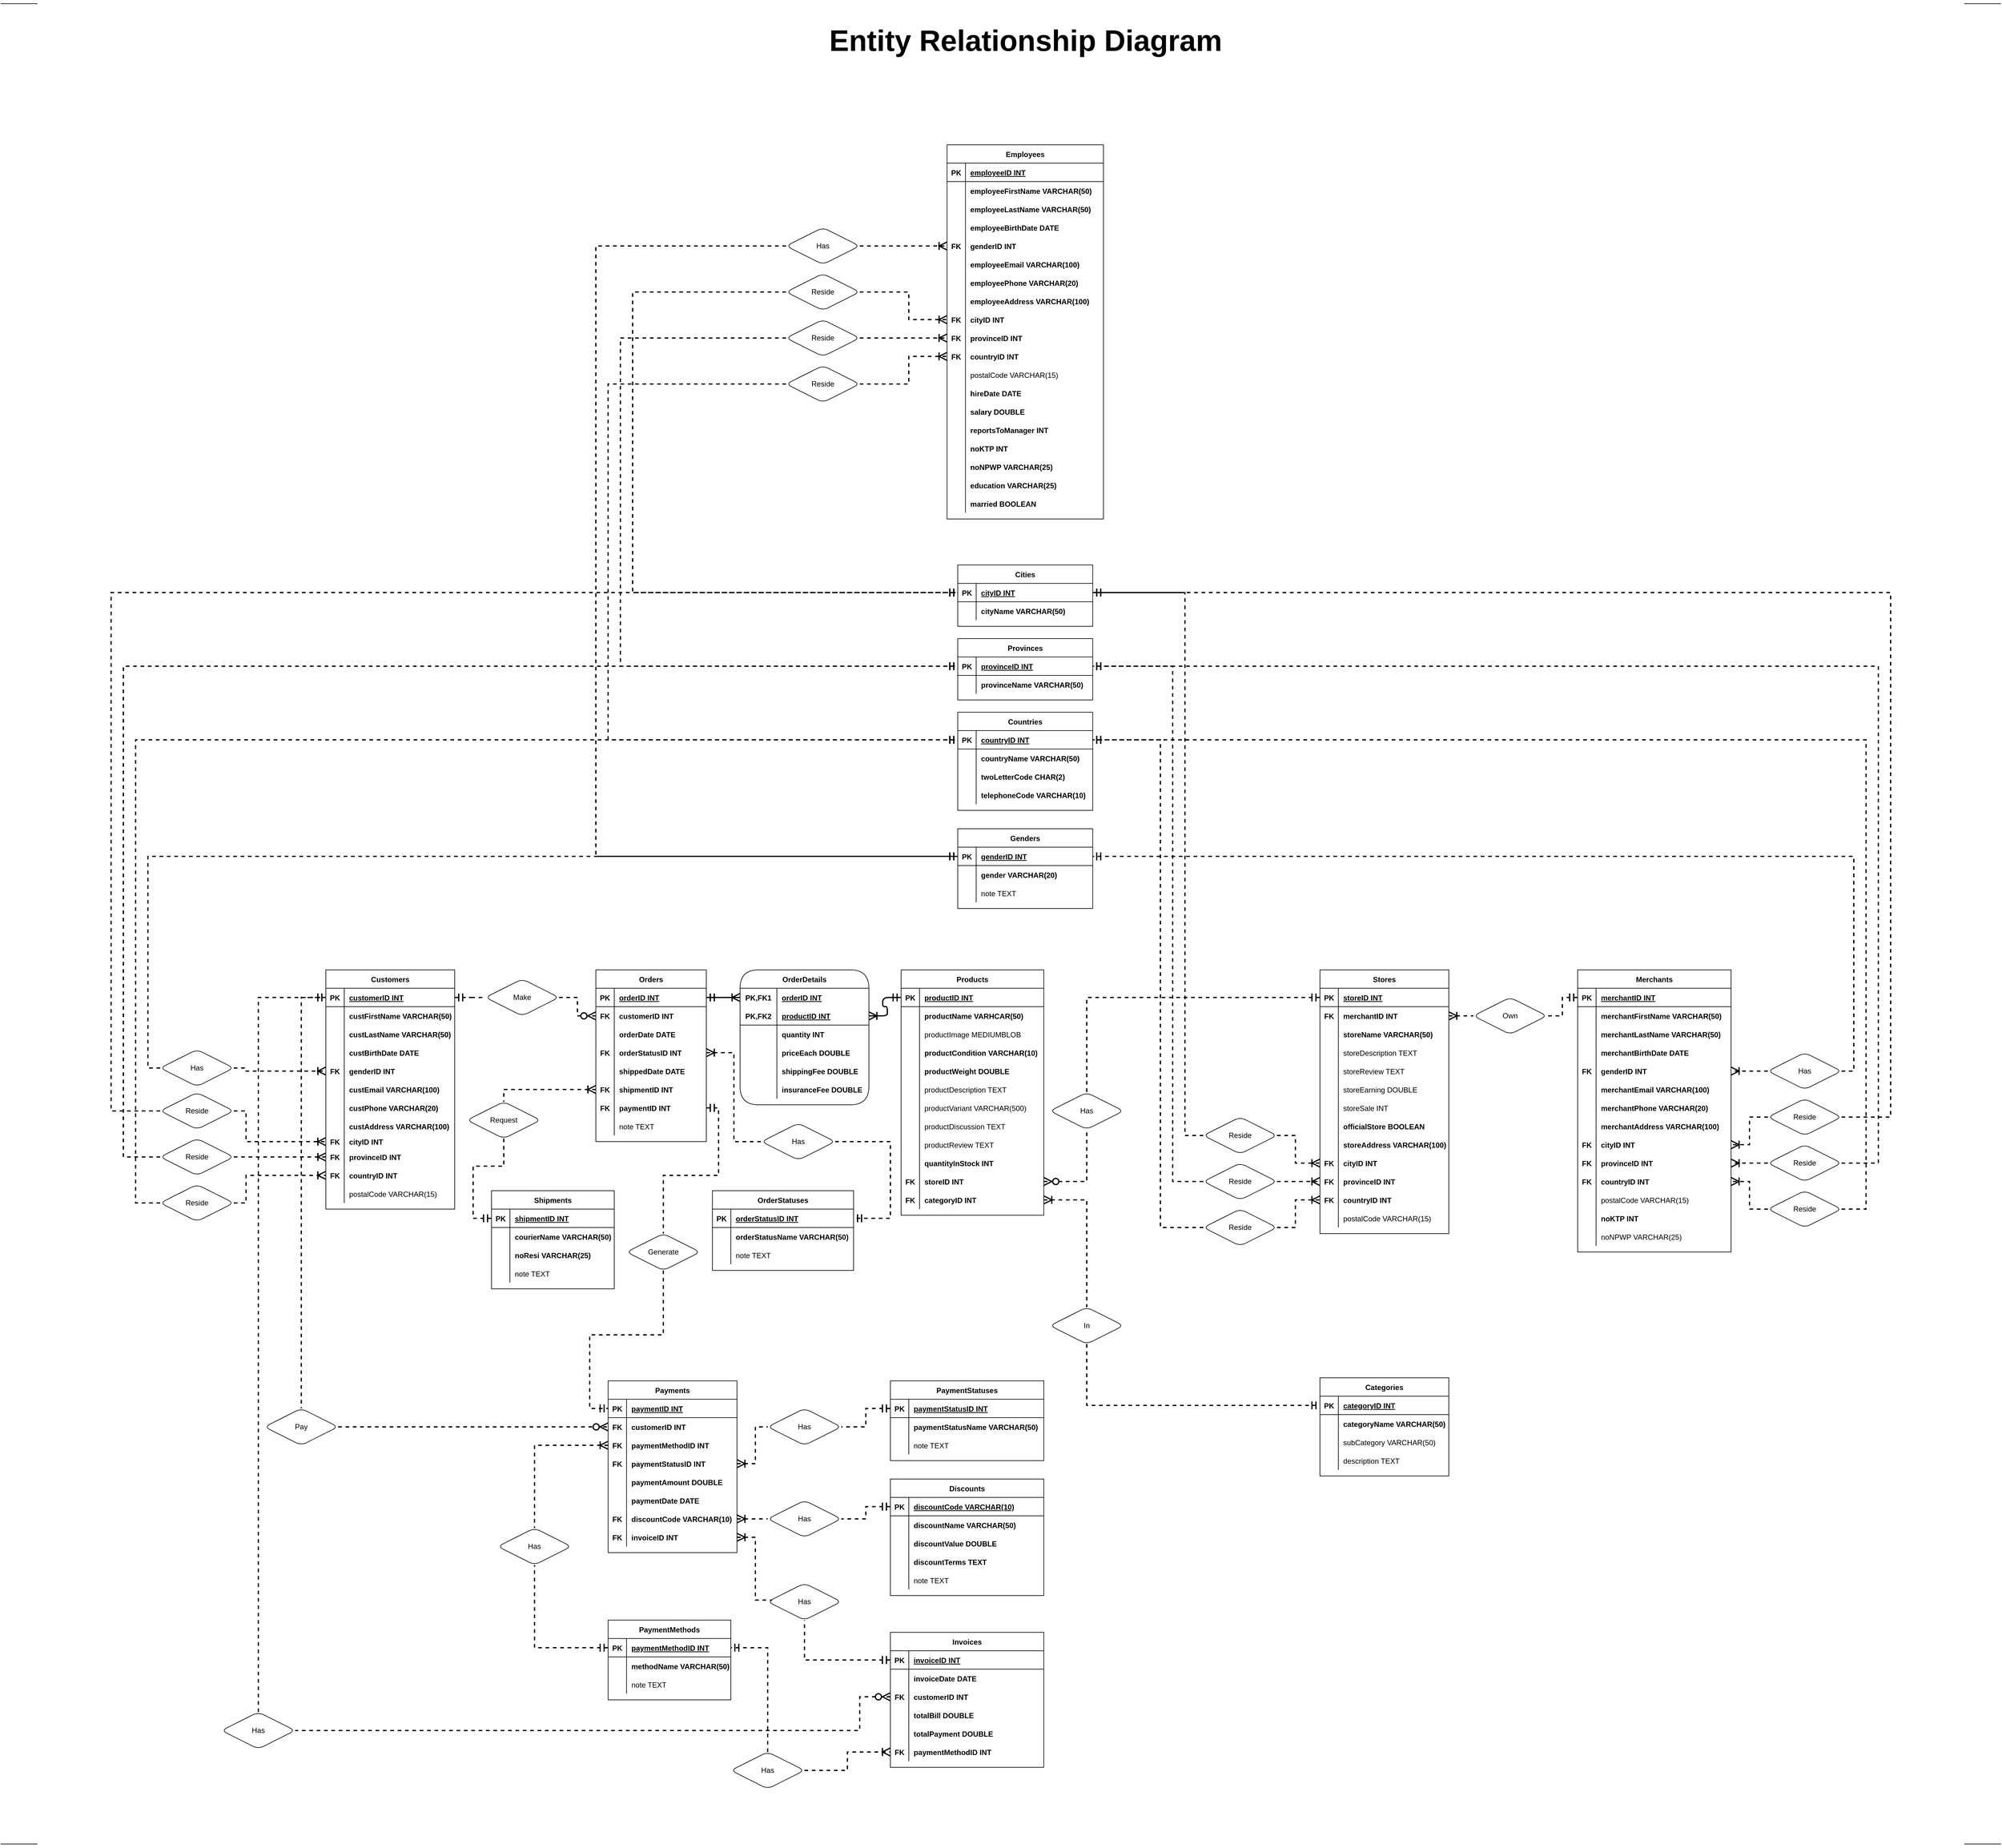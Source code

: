 <mxfile version="14.2.7" type="device"><diagram id="rKGtAyepWptVT5D5cg3a" name="Page-1"><mxGraphModel dx="3460" dy="1667" grid="1" gridSize="10" guides="1" tooltips="1" connect="1" arrows="1" fold="1" page="1" pageScale="1" pageWidth="1169" pageHeight="1654" math="0" shadow="0"><root><mxCell id="0"/><mxCell id="1" parent="0"/><mxCell id="pqvQAohU4rfyXgwBgzdg-1" value="Customers" style="shape=table;startSize=30;container=1;collapsible=1;childLayout=tableLayout;fixedRows=1;rowLines=0;fontStyle=1;align=center;resizeLast=1;" parent="1" vertex="1"><mxGeometry x="1130" y="1680" width="210" height="390" as="geometry"/></mxCell><mxCell id="pqvQAohU4rfyXgwBgzdg-2" value="" style="shape=partialRectangle;collapsible=0;dropTarget=0;pointerEvents=0;fillColor=none;top=0;left=0;bottom=1;right=0;points=[[0,0.5],[1,0.5]];portConstraint=eastwest;" parent="pqvQAohU4rfyXgwBgzdg-1" vertex="1"><mxGeometry y="30" width="210" height="30" as="geometry"/></mxCell><mxCell id="pqvQAohU4rfyXgwBgzdg-3" value="PK" style="shape=partialRectangle;connectable=0;fillColor=none;top=0;left=0;bottom=0;right=0;fontStyle=1;overflow=hidden;" parent="pqvQAohU4rfyXgwBgzdg-2" vertex="1"><mxGeometry width="30" height="30" as="geometry"/></mxCell><mxCell id="pqvQAohU4rfyXgwBgzdg-4" value="customerID INT" style="shape=partialRectangle;connectable=0;fillColor=none;top=0;left=0;bottom=0;right=0;align=left;spacingLeft=6;fontStyle=5;overflow=hidden;" parent="pqvQAohU4rfyXgwBgzdg-2" vertex="1"><mxGeometry x="30" width="180" height="30" as="geometry"/></mxCell><mxCell id="pqvQAohU4rfyXgwBgzdg-5" value="" style="shape=partialRectangle;collapsible=0;dropTarget=0;pointerEvents=0;fillColor=none;top=0;left=0;bottom=0;right=0;points=[[0,0.5],[1,0.5]];portConstraint=eastwest;" parent="pqvQAohU4rfyXgwBgzdg-1" vertex="1"><mxGeometry y="60" width="210" height="30" as="geometry"/></mxCell><mxCell id="pqvQAohU4rfyXgwBgzdg-6" value="" style="shape=partialRectangle;connectable=0;fillColor=none;top=0;left=0;bottom=0;right=0;editable=1;overflow=hidden;" parent="pqvQAohU4rfyXgwBgzdg-5" vertex="1"><mxGeometry width="30" height="30" as="geometry"/></mxCell><mxCell id="pqvQAohU4rfyXgwBgzdg-7" value="custFirstName VARCHAR(50)" style="shape=partialRectangle;connectable=0;fillColor=none;top=0;left=0;bottom=0;right=0;align=left;spacingLeft=6;overflow=hidden;fontStyle=1" parent="pqvQAohU4rfyXgwBgzdg-5" vertex="1"><mxGeometry x="30" width="180" height="30" as="geometry"/></mxCell><mxCell id="pqvQAohU4rfyXgwBgzdg-8" value="" style="shape=partialRectangle;collapsible=0;dropTarget=0;pointerEvents=0;fillColor=none;top=0;left=0;bottom=0;right=0;points=[[0,0.5],[1,0.5]];portConstraint=eastwest;" parent="pqvQAohU4rfyXgwBgzdg-1" vertex="1"><mxGeometry y="90" width="210" height="30" as="geometry"/></mxCell><mxCell id="pqvQAohU4rfyXgwBgzdg-9" value="" style="shape=partialRectangle;connectable=0;fillColor=none;top=0;left=0;bottom=0;right=0;editable=1;overflow=hidden;" parent="pqvQAohU4rfyXgwBgzdg-8" vertex="1"><mxGeometry width="30" height="30" as="geometry"/></mxCell><mxCell id="pqvQAohU4rfyXgwBgzdg-10" value="custLastName VARCHAR(50)" style="shape=partialRectangle;connectable=0;fillColor=none;top=0;left=0;bottom=0;right=0;align=left;spacingLeft=6;overflow=hidden;fontStyle=1" parent="pqvQAohU4rfyXgwBgzdg-8" vertex="1"><mxGeometry x="30" width="180" height="30" as="geometry"/></mxCell><mxCell id="pqvQAohU4rfyXgwBgzdg-23" value="" style="shape=partialRectangle;collapsible=0;dropTarget=0;pointerEvents=0;fillColor=none;top=0;left=0;bottom=0;right=0;points=[[0,0.5],[1,0.5]];portConstraint=eastwest;" parent="pqvQAohU4rfyXgwBgzdg-1" vertex="1"><mxGeometry y="120" width="210" height="30" as="geometry"/></mxCell><mxCell id="pqvQAohU4rfyXgwBgzdg-24" value="" style="shape=partialRectangle;connectable=0;fillColor=none;top=0;left=0;bottom=0;right=0;editable=1;overflow=hidden;" parent="pqvQAohU4rfyXgwBgzdg-23" vertex="1"><mxGeometry width="30" height="30" as="geometry"/></mxCell><mxCell id="pqvQAohU4rfyXgwBgzdg-25" value="custBirthDate DATE" style="shape=partialRectangle;connectable=0;fillColor=none;top=0;left=0;bottom=0;right=0;align=left;spacingLeft=6;overflow=hidden;fontStyle=1" parent="pqvQAohU4rfyXgwBgzdg-23" vertex="1"><mxGeometry x="30" width="180" height="30" as="geometry"/></mxCell><mxCell id="bIQbVpvL4Qg9_b9Ect6G-1" value="" style="shape=partialRectangle;collapsible=0;dropTarget=0;pointerEvents=0;fillColor=none;top=0;left=0;bottom=0;right=0;points=[[0,0.5],[1,0.5]];portConstraint=eastwest;" parent="pqvQAohU4rfyXgwBgzdg-1" vertex="1"><mxGeometry y="150" width="210" height="30" as="geometry"/></mxCell><mxCell id="bIQbVpvL4Qg9_b9Ect6G-2" value="FK" style="shape=partialRectangle;connectable=0;fillColor=none;top=0;left=0;bottom=0;right=0;editable=1;overflow=hidden;fontStyle=1" parent="bIQbVpvL4Qg9_b9Ect6G-1" vertex="1"><mxGeometry width="30" height="30" as="geometry"/></mxCell><mxCell id="bIQbVpvL4Qg9_b9Ect6G-3" value="genderID INT" style="shape=partialRectangle;connectable=0;fillColor=none;top=0;left=0;bottom=0;right=0;align=left;spacingLeft=6;overflow=hidden;fontStyle=1" parent="bIQbVpvL4Qg9_b9Ect6G-1" vertex="1"><mxGeometry x="30" width="180" height="30" as="geometry"/></mxCell><mxCell id="pqvQAohU4rfyXgwBgzdg-14" value="" style="shape=partialRectangle;collapsible=0;dropTarget=0;pointerEvents=0;fillColor=none;top=0;left=0;bottom=0;right=0;points=[[0,0.5],[1,0.5]];portConstraint=eastwest;" parent="pqvQAohU4rfyXgwBgzdg-1" vertex="1"><mxGeometry y="180" width="210" height="30" as="geometry"/></mxCell><mxCell id="pqvQAohU4rfyXgwBgzdg-15" value="" style="shape=partialRectangle;connectable=0;fillColor=none;top=0;left=0;bottom=0;right=0;editable=1;overflow=hidden;" parent="pqvQAohU4rfyXgwBgzdg-14" vertex="1"><mxGeometry width="30" height="30" as="geometry"/></mxCell><mxCell id="pqvQAohU4rfyXgwBgzdg-16" value="custEmail VARCHAR(100)" style="shape=partialRectangle;connectable=0;fillColor=none;top=0;left=0;bottom=0;right=0;align=left;spacingLeft=6;overflow=hidden;fontStyle=1;verticalAlign=middle;" parent="pqvQAohU4rfyXgwBgzdg-14" vertex="1"><mxGeometry x="30" width="180" height="30" as="geometry"/></mxCell><mxCell id="pqvQAohU4rfyXgwBgzdg-20" value="" style="shape=partialRectangle;collapsible=0;dropTarget=0;pointerEvents=0;fillColor=none;top=0;left=0;bottom=0;right=0;points=[[0,0.5],[1,0.5]];portConstraint=eastwest;" parent="pqvQAohU4rfyXgwBgzdg-1" vertex="1"><mxGeometry y="210" width="210" height="30" as="geometry"/></mxCell><mxCell id="pqvQAohU4rfyXgwBgzdg-21" value="" style="shape=partialRectangle;connectable=0;fillColor=none;top=0;left=0;bottom=0;right=0;editable=1;overflow=hidden;" parent="pqvQAohU4rfyXgwBgzdg-20" vertex="1"><mxGeometry width="30" height="30" as="geometry"/></mxCell><mxCell id="pqvQAohU4rfyXgwBgzdg-22" value="custPhone VARCHAR(20)" style="shape=partialRectangle;connectable=0;fillColor=none;top=0;left=0;bottom=0;right=0;align=left;spacingLeft=6;overflow=hidden;fontStyle=1;verticalAlign=middle;" parent="pqvQAohU4rfyXgwBgzdg-20" vertex="1"><mxGeometry x="30" width="180" height="30" as="geometry"/></mxCell><mxCell id="pqvQAohU4rfyXgwBgzdg-17" value="" style="shape=partialRectangle;collapsible=0;dropTarget=0;pointerEvents=0;fillColor=none;top=0;left=0;bottom=0;right=0;points=[[0,0.5],[1,0.5]];portConstraint=eastwest;" parent="pqvQAohU4rfyXgwBgzdg-1" vertex="1"><mxGeometry y="240" width="210" height="30" as="geometry"/></mxCell><mxCell id="pqvQAohU4rfyXgwBgzdg-18" value="" style="shape=partialRectangle;connectable=0;fillColor=none;top=0;left=0;bottom=0;right=0;editable=1;overflow=hidden;" parent="pqvQAohU4rfyXgwBgzdg-17" vertex="1"><mxGeometry width="30" height="30" as="geometry"/></mxCell><mxCell id="pqvQAohU4rfyXgwBgzdg-19" value="custAddress VARCHAR(100)" style="shape=partialRectangle;connectable=0;fillColor=none;top=0;left=0;bottom=0;right=0;align=left;spacingLeft=6;overflow=hidden;fontStyle=1;verticalAlign=middle;" parent="pqvQAohU4rfyXgwBgzdg-17" vertex="1"><mxGeometry x="30" width="180" height="30" as="geometry"/></mxCell><mxCell id="pqvQAohU4rfyXgwBgzdg-86" value="" style="shape=partialRectangle;collapsible=0;dropTarget=0;pointerEvents=0;fillColor=none;top=0;left=0;bottom=0;right=0;points=[[0,0.5],[1,0.5]];portConstraint=eastwest;" parent="pqvQAohU4rfyXgwBgzdg-1" vertex="1"><mxGeometry y="270" width="210" height="20" as="geometry"/></mxCell><mxCell id="pqvQAohU4rfyXgwBgzdg-87" value="FK" style="shape=partialRectangle;connectable=0;fillColor=none;top=0;left=0;bottom=0;right=0;editable=1;overflow=hidden;fontStyle=1" parent="pqvQAohU4rfyXgwBgzdg-86" vertex="1"><mxGeometry width="30" height="20" as="geometry"/></mxCell><mxCell id="pqvQAohU4rfyXgwBgzdg-88" value="cityID INT" style="shape=partialRectangle;connectable=0;fillColor=none;top=0;left=0;bottom=0;right=0;align=left;spacingLeft=6;overflow=hidden;fontStyle=1;verticalAlign=middle;" parent="pqvQAohU4rfyXgwBgzdg-86" vertex="1"><mxGeometry x="30" width="180" height="20" as="geometry"/></mxCell><mxCell id="pqvQAohU4rfyXgwBgzdg-11" value="" style="shape=partialRectangle;collapsible=0;dropTarget=0;pointerEvents=0;fillColor=none;top=0;left=0;bottom=0;right=0;points=[[0,0.5],[1,0.5]];portConstraint=eastwest;" parent="pqvQAohU4rfyXgwBgzdg-1" vertex="1"><mxGeometry y="290" width="210" height="30" as="geometry"/></mxCell><mxCell id="pqvQAohU4rfyXgwBgzdg-12" value="FK" style="shape=partialRectangle;connectable=0;fillColor=none;top=0;left=0;bottom=0;right=0;editable=1;overflow=hidden;fontStyle=1" parent="pqvQAohU4rfyXgwBgzdg-11" vertex="1"><mxGeometry width="30" height="30" as="geometry"/></mxCell><mxCell id="pqvQAohU4rfyXgwBgzdg-13" value="provinceID INT" style="shape=partialRectangle;connectable=0;fillColor=none;top=0;left=0;bottom=0;right=0;align=left;spacingLeft=6;overflow=hidden;fontStyle=1;verticalAlign=middle;" parent="pqvQAohU4rfyXgwBgzdg-11" vertex="1"><mxGeometry x="30" width="180" height="30" as="geometry"/></mxCell><mxCell id="pqvQAohU4rfyXgwBgzdg-83" value="" style="shape=partialRectangle;collapsible=0;dropTarget=0;pointerEvents=0;fillColor=none;top=0;left=0;bottom=0;right=0;points=[[0,0.5],[1,0.5]];portConstraint=eastwest;" parent="pqvQAohU4rfyXgwBgzdg-1" vertex="1"><mxGeometry y="320" width="210" height="30" as="geometry"/></mxCell><mxCell id="pqvQAohU4rfyXgwBgzdg-84" value="FK" style="shape=partialRectangle;connectable=0;fillColor=none;top=0;left=0;bottom=0;right=0;editable=1;overflow=hidden;fontStyle=1" parent="pqvQAohU4rfyXgwBgzdg-83" vertex="1"><mxGeometry width="30" height="30" as="geometry"/></mxCell><mxCell id="pqvQAohU4rfyXgwBgzdg-85" value="countryID INT" style="shape=partialRectangle;connectable=0;fillColor=none;top=0;left=0;bottom=0;right=0;align=left;spacingLeft=6;overflow=hidden;fontStyle=1;verticalAlign=middle;" parent="pqvQAohU4rfyXgwBgzdg-83" vertex="1"><mxGeometry x="30" width="180" height="30" as="geometry"/></mxCell><mxCell id="pqvQAohU4rfyXgwBgzdg-26" value="" style="shape=partialRectangle;collapsible=0;dropTarget=0;pointerEvents=0;fillColor=none;top=0;left=0;bottom=0;right=0;points=[[0,0.5],[1,0.5]];portConstraint=eastwest;" parent="pqvQAohU4rfyXgwBgzdg-1" vertex="1"><mxGeometry y="350" width="210" height="30" as="geometry"/></mxCell><mxCell id="pqvQAohU4rfyXgwBgzdg-27" value="" style="shape=partialRectangle;connectable=0;fillColor=none;top=0;left=0;bottom=0;right=0;editable=1;overflow=hidden;" parent="pqvQAohU4rfyXgwBgzdg-26" vertex="1"><mxGeometry width="30" height="30" as="geometry"/></mxCell><mxCell id="pqvQAohU4rfyXgwBgzdg-28" value="postalCode VARCHAR(15)" style="shape=partialRectangle;connectable=0;fillColor=none;top=0;left=0;bottom=0;right=0;align=left;spacingLeft=6;overflow=hidden;fontStyle=0;verticalAlign=middle;" parent="pqvQAohU4rfyXgwBgzdg-26" vertex="1"><mxGeometry x="30" width="180" height="30" as="geometry"/></mxCell><mxCell id="pqvQAohU4rfyXgwBgzdg-99" value="Categories" style="shape=table;startSize=30;container=1;collapsible=1;childLayout=tableLayout;fixedRows=1;rowLines=0;fontStyle=1;align=center;resizeLast=1;" parent="1" vertex="1"><mxGeometry x="2750" y="2345" width="210" height="160" as="geometry"/></mxCell><mxCell id="pqvQAohU4rfyXgwBgzdg-100" value="" style="shape=partialRectangle;collapsible=0;dropTarget=0;pointerEvents=0;fillColor=none;top=0;left=0;bottom=1;right=0;points=[[0,0.5],[1,0.5]];portConstraint=eastwest;" parent="pqvQAohU4rfyXgwBgzdg-99" vertex="1"><mxGeometry y="30" width="210" height="30" as="geometry"/></mxCell><mxCell id="pqvQAohU4rfyXgwBgzdg-101" value="PK" style="shape=partialRectangle;connectable=0;fillColor=none;top=0;left=0;bottom=0;right=0;fontStyle=1;overflow=hidden;" parent="pqvQAohU4rfyXgwBgzdg-100" vertex="1"><mxGeometry width="30" height="30" as="geometry"/></mxCell><mxCell id="pqvQAohU4rfyXgwBgzdg-102" value="categoryID INT" style="shape=partialRectangle;connectable=0;fillColor=none;top=0;left=0;bottom=0;right=0;align=left;spacingLeft=6;fontStyle=5;overflow=hidden;" parent="pqvQAohU4rfyXgwBgzdg-100" vertex="1"><mxGeometry x="30" width="180" height="30" as="geometry"/></mxCell><mxCell id="pqvQAohU4rfyXgwBgzdg-103" value="" style="shape=partialRectangle;collapsible=0;dropTarget=0;pointerEvents=0;fillColor=none;top=0;left=0;bottom=0;right=0;points=[[0,0.5],[1,0.5]];portConstraint=eastwest;" parent="pqvQAohU4rfyXgwBgzdg-99" vertex="1"><mxGeometry y="60" width="210" height="30" as="geometry"/></mxCell><mxCell id="pqvQAohU4rfyXgwBgzdg-104" value="" style="shape=partialRectangle;connectable=0;fillColor=none;top=0;left=0;bottom=0;right=0;editable=1;overflow=hidden;" parent="pqvQAohU4rfyXgwBgzdg-103" vertex="1"><mxGeometry width="30" height="30" as="geometry"/></mxCell><mxCell id="pqvQAohU4rfyXgwBgzdg-105" value="categoryName VARCHAR(50)" style="shape=partialRectangle;connectable=0;fillColor=none;top=0;left=0;bottom=0;right=0;align=left;spacingLeft=6;overflow=hidden;fontStyle=1" parent="pqvQAohU4rfyXgwBgzdg-103" vertex="1"><mxGeometry x="30" width="180" height="30" as="geometry"/></mxCell><mxCell id="bIQbVpvL4Qg9_b9Ect6G-55" value="" style="shape=partialRectangle;collapsible=0;dropTarget=0;pointerEvents=0;fillColor=none;top=0;left=0;bottom=0;right=0;points=[[0,0.5],[1,0.5]];portConstraint=eastwest;" parent="pqvQAohU4rfyXgwBgzdg-99" vertex="1"><mxGeometry y="90" width="210" height="30" as="geometry"/></mxCell><mxCell id="bIQbVpvL4Qg9_b9Ect6G-56" value="" style="shape=partialRectangle;connectable=0;fillColor=none;top=0;left=0;bottom=0;right=0;editable=1;overflow=hidden;" parent="bIQbVpvL4Qg9_b9Ect6G-55" vertex="1"><mxGeometry width="30" height="30" as="geometry"/></mxCell><mxCell id="bIQbVpvL4Qg9_b9Ect6G-57" value="subCategory VARCHAR(50)" style="shape=partialRectangle;connectable=0;fillColor=none;top=0;left=0;bottom=0;right=0;align=left;spacingLeft=6;overflow=hidden;" parent="bIQbVpvL4Qg9_b9Ect6G-55" vertex="1"><mxGeometry x="30" width="180" height="30" as="geometry"/></mxCell><mxCell id="pqvQAohU4rfyXgwBgzdg-106" value="" style="shape=partialRectangle;collapsible=0;dropTarget=0;pointerEvents=0;fillColor=none;top=0;left=0;bottom=0;right=0;points=[[0,0.5],[1,0.5]];portConstraint=eastwest;" parent="pqvQAohU4rfyXgwBgzdg-99" vertex="1"><mxGeometry y="120" width="210" height="30" as="geometry"/></mxCell><mxCell id="pqvQAohU4rfyXgwBgzdg-107" value="" style="shape=partialRectangle;connectable=0;fillColor=none;top=0;left=0;bottom=0;right=0;editable=1;overflow=hidden;" parent="pqvQAohU4rfyXgwBgzdg-106" vertex="1"><mxGeometry width="30" height="30" as="geometry"/></mxCell><mxCell id="pqvQAohU4rfyXgwBgzdg-108" value="description TEXT" style="shape=partialRectangle;connectable=0;fillColor=none;top=0;left=0;bottom=0;right=0;align=left;spacingLeft=6;overflow=hidden;" parent="pqvQAohU4rfyXgwBgzdg-106" vertex="1"><mxGeometry x="30" width="180" height="30" as="geometry"/></mxCell><mxCell id="pqvQAohU4rfyXgwBgzdg-144" value="Products" style="shape=table;startSize=30;container=1;collapsible=1;childLayout=tableLayout;fixedRows=1;rowLines=0;fontStyle=1;align=center;resizeLast=1;" parent="1" vertex="1"><mxGeometry x="2067.47" y="1680" width="232.53" height="400" as="geometry"/></mxCell><mxCell id="pqvQAohU4rfyXgwBgzdg-145" value="" style="shape=partialRectangle;collapsible=0;dropTarget=0;pointerEvents=0;fillColor=none;top=0;left=0;bottom=1;right=0;points=[[0,0.5],[1,0.5]];portConstraint=eastwest;" parent="pqvQAohU4rfyXgwBgzdg-144" vertex="1"><mxGeometry y="30" width="232.53" height="30" as="geometry"/></mxCell><mxCell id="pqvQAohU4rfyXgwBgzdg-146" value="PK" style="shape=partialRectangle;connectable=0;fillColor=none;top=0;left=0;bottom=0;right=0;fontStyle=1;overflow=hidden;" parent="pqvQAohU4rfyXgwBgzdg-145" vertex="1"><mxGeometry width="30" height="30" as="geometry"/></mxCell><mxCell id="pqvQAohU4rfyXgwBgzdg-147" value="productID INT" style="shape=partialRectangle;connectable=0;fillColor=none;top=0;left=0;bottom=0;right=0;align=left;spacingLeft=6;fontStyle=5;overflow=hidden;" parent="pqvQAohU4rfyXgwBgzdg-145" vertex="1"><mxGeometry x="30" width="202.53" height="30" as="geometry"/></mxCell><mxCell id="pqvQAohU4rfyXgwBgzdg-168" value="" style="shape=partialRectangle;collapsible=0;dropTarget=0;pointerEvents=0;fillColor=none;top=0;left=0;bottom=0;right=0;points=[[0,0.5],[1,0.5]];portConstraint=eastwest;" parent="pqvQAohU4rfyXgwBgzdg-144" vertex="1"><mxGeometry y="60" width="232.53" height="30" as="geometry"/></mxCell><mxCell id="pqvQAohU4rfyXgwBgzdg-169" value="" style="shape=partialRectangle;connectable=0;fillColor=none;top=0;left=0;bottom=0;right=0;editable=1;overflow=hidden;" parent="pqvQAohU4rfyXgwBgzdg-168" vertex="1"><mxGeometry width="30" height="30" as="geometry"/></mxCell><mxCell id="pqvQAohU4rfyXgwBgzdg-170" value="productName VARHCAR(50)" style="shape=partialRectangle;connectable=0;fillColor=none;top=0;left=0;bottom=0;right=0;align=left;spacingLeft=6;overflow=hidden;fontStyle=1" parent="pqvQAohU4rfyXgwBgzdg-168" vertex="1"><mxGeometry x="30" width="202.53" height="30" as="geometry"/></mxCell><mxCell id="pqvQAohU4rfyXgwBgzdg-228" value="" style="shape=partialRectangle;collapsible=0;dropTarget=0;pointerEvents=0;fillColor=none;top=0;left=0;bottom=0;right=0;points=[[0,0.5],[1,0.5]];portConstraint=eastwest;" parent="pqvQAohU4rfyXgwBgzdg-144" vertex="1"><mxGeometry y="90" width="232.53" height="30" as="geometry"/></mxCell><mxCell id="pqvQAohU4rfyXgwBgzdg-229" value="" style="shape=partialRectangle;connectable=0;fillColor=none;top=0;left=0;bottom=0;right=0;editable=1;overflow=hidden;" parent="pqvQAohU4rfyXgwBgzdg-228" vertex="1"><mxGeometry width="30" height="30" as="geometry"/></mxCell><mxCell id="pqvQAohU4rfyXgwBgzdg-230" value="productImage MEDIUMBLOB" style="shape=partialRectangle;connectable=0;fillColor=none;top=0;left=0;bottom=0;right=0;align=left;spacingLeft=6;overflow=hidden;fontStyle=0" parent="pqvQAohU4rfyXgwBgzdg-228" vertex="1"><mxGeometry x="30" width="202.53" height="30" as="geometry"/></mxCell><mxCell id="pqvQAohU4rfyXgwBgzdg-148" value="" style="shape=partialRectangle;collapsible=0;dropTarget=0;pointerEvents=0;fillColor=none;top=0;left=0;bottom=0;right=0;points=[[0,0.5],[1,0.5]];portConstraint=eastwest;" parent="pqvQAohU4rfyXgwBgzdg-144" vertex="1"><mxGeometry y="120" width="232.53" height="30" as="geometry"/></mxCell><mxCell id="pqvQAohU4rfyXgwBgzdg-149" value="" style="shape=partialRectangle;connectable=0;fillColor=none;top=0;left=0;bottom=0;right=0;editable=1;overflow=hidden;" parent="pqvQAohU4rfyXgwBgzdg-148" vertex="1"><mxGeometry width="30" height="30" as="geometry"/></mxCell><mxCell id="pqvQAohU4rfyXgwBgzdg-150" value="productCondition VARCHAR(10)" style="shape=partialRectangle;connectable=0;fillColor=none;top=0;left=0;bottom=0;right=0;align=left;spacingLeft=6;overflow=hidden;fontStyle=1" parent="pqvQAohU4rfyXgwBgzdg-148" vertex="1"><mxGeometry x="30" width="202.53" height="30" as="geometry"/></mxCell><mxCell id="pqvQAohU4rfyXgwBgzdg-378" value="" style="shape=partialRectangle;collapsible=0;dropTarget=0;pointerEvents=0;fillColor=none;top=0;left=0;bottom=0;right=0;points=[[0,0.5],[1,0.5]];portConstraint=eastwest;" parent="pqvQAohU4rfyXgwBgzdg-144" vertex="1"><mxGeometry y="150" width="232.53" height="30" as="geometry"/></mxCell><mxCell id="pqvQAohU4rfyXgwBgzdg-379" value="" style="shape=partialRectangle;connectable=0;fillColor=none;top=0;left=0;bottom=0;right=0;editable=1;overflow=hidden;" parent="pqvQAohU4rfyXgwBgzdg-378" vertex="1"><mxGeometry width="30" height="30" as="geometry"/></mxCell><mxCell id="pqvQAohU4rfyXgwBgzdg-380" value="productWeight DOUBLE" style="shape=partialRectangle;connectable=0;fillColor=none;top=0;left=0;bottom=0;right=0;align=left;spacingLeft=6;overflow=hidden;fontStyle=1" parent="pqvQAohU4rfyXgwBgzdg-378" vertex="1"><mxGeometry x="30" width="202.53" height="30" as="geometry"/></mxCell><mxCell id="pqvQAohU4rfyXgwBgzdg-171" value="" style="shape=partialRectangle;collapsible=0;dropTarget=0;pointerEvents=0;fillColor=none;top=0;left=0;bottom=0;right=0;points=[[0,0.5],[1,0.5]];portConstraint=eastwest;" parent="pqvQAohU4rfyXgwBgzdg-144" vertex="1"><mxGeometry y="180" width="232.53" height="30" as="geometry"/></mxCell><mxCell id="pqvQAohU4rfyXgwBgzdg-172" value="" style="shape=partialRectangle;connectable=0;fillColor=none;top=0;left=0;bottom=0;right=0;editable=1;overflow=hidden;" parent="pqvQAohU4rfyXgwBgzdg-171" vertex="1"><mxGeometry width="30" height="30" as="geometry"/></mxCell><mxCell id="pqvQAohU4rfyXgwBgzdg-173" value="productDescription TEXT" style="shape=partialRectangle;connectable=0;fillColor=none;top=0;left=0;bottom=0;right=0;align=left;spacingLeft=6;overflow=hidden;" parent="pqvQAohU4rfyXgwBgzdg-171" vertex="1"><mxGeometry x="30" width="202.53" height="30" as="geometry"/></mxCell><mxCell id="pqvQAohU4rfyXgwBgzdg-162" value="" style="shape=partialRectangle;collapsible=0;dropTarget=0;pointerEvents=0;fillColor=none;top=0;left=0;bottom=0;right=0;points=[[0,0.5],[1,0.5]];portConstraint=eastwest;" parent="pqvQAohU4rfyXgwBgzdg-144" vertex="1"><mxGeometry y="210" width="232.53" height="30" as="geometry"/></mxCell><mxCell id="pqvQAohU4rfyXgwBgzdg-163" value="" style="shape=partialRectangle;connectable=0;fillColor=none;top=0;left=0;bottom=0;right=0;editable=1;overflow=hidden;" parent="pqvQAohU4rfyXgwBgzdg-162" vertex="1"><mxGeometry width="30" height="30" as="geometry"/></mxCell><mxCell id="pqvQAohU4rfyXgwBgzdg-164" value="productVariant VARCHAR(500)" style="shape=partialRectangle;connectable=0;fillColor=none;top=0;left=0;bottom=0;right=0;align=left;spacingLeft=6;overflow=hidden;" parent="pqvQAohU4rfyXgwBgzdg-162" vertex="1"><mxGeometry x="30" width="202.53" height="30" as="geometry"/></mxCell><mxCell id="pqvQAohU4rfyXgwBgzdg-165" value="" style="shape=partialRectangle;collapsible=0;dropTarget=0;pointerEvents=0;fillColor=none;top=0;left=0;bottom=0;right=0;points=[[0,0.5],[1,0.5]];portConstraint=eastwest;" parent="pqvQAohU4rfyXgwBgzdg-144" vertex="1"><mxGeometry y="240" width="232.53" height="30" as="geometry"/></mxCell><mxCell id="pqvQAohU4rfyXgwBgzdg-166" value="" style="shape=partialRectangle;connectable=0;fillColor=none;top=0;left=0;bottom=0;right=0;editable=1;overflow=hidden;" parent="pqvQAohU4rfyXgwBgzdg-165" vertex="1"><mxGeometry width="30" height="30" as="geometry"/></mxCell><mxCell id="pqvQAohU4rfyXgwBgzdg-167" value="productDiscussion TEXT" style="shape=partialRectangle;connectable=0;fillColor=none;top=0;left=0;bottom=0;right=0;align=left;spacingLeft=6;overflow=hidden;" parent="pqvQAohU4rfyXgwBgzdg-165" vertex="1"><mxGeometry x="30" width="202.53" height="30" as="geometry"/></mxCell><mxCell id="pqvQAohU4rfyXgwBgzdg-154" value="" style="shape=partialRectangle;collapsible=0;dropTarget=0;pointerEvents=0;fillColor=none;top=0;left=0;bottom=0;right=0;points=[[0,0.5],[1,0.5]];portConstraint=eastwest;" parent="pqvQAohU4rfyXgwBgzdg-144" vertex="1"><mxGeometry y="270" width="232.53" height="30" as="geometry"/></mxCell><mxCell id="pqvQAohU4rfyXgwBgzdg-155" value="" style="shape=partialRectangle;connectable=0;fillColor=none;top=0;left=0;bottom=0;right=0;editable=1;overflow=hidden;" parent="pqvQAohU4rfyXgwBgzdg-154" vertex="1"><mxGeometry width="30" height="30" as="geometry"/></mxCell><mxCell id="pqvQAohU4rfyXgwBgzdg-156" value="productReview TEXT" style="shape=partialRectangle;connectable=0;fillColor=none;top=0;left=0;bottom=0;right=0;align=left;spacingLeft=6;overflow=hidden;" parent="pqvQAohU4rfyXgwBgzdg-154" vertex="1"><mxGeometry x="30" width="202.53" height="30" as="geometry"/></mxCell><mxCell id="pqvQAohU4rfyXgwBgzdg-231" value="" style="shape=partialRectangle;collapsible=0;dropTarget=0;pointerEvents=0;fillColor=none;top=0;left=0;bottom=0;right=0;points=[[0,0.5],[1,0.5]];portConstraint=eastwest;" parent="pqvQAohU4rfyXgwBgzdg-144" vertex="1"><mxGeometry y="300" width="232.53" height="30" as="geometry"/></mxCell><mxCell id="pqvQAohU4rfyXgwBgzdg-232" value="" style="shape=partialRectangle;connectable=0;fillColor=none;top=0;left=0;bottom=0;right=0;editable=1;overflow=hidden;" parent="pqvQAohU4rfyXgwBgzdg-231" vertex="1"><mxGeometry width="30" height="30" as="geometry"/></mxCell><mxCell id="pqvQAohU4rfyXgwBgzdg-233" value="quantityInStock INT" style="shape=partialRectangle;connectable=0;fillColor=none;top=0;left=0;bottom=0;right=0;align=left;spacingLeft=6;overflow=hidden;fontStyle=1" parent="pqvQAohU4rfyXgwBgzdg-231" vertex="1"><mxGeometry x="30" width="202.53" height="30" as="geometry"/></mxCell><mxCell id="pqvQAohU4rfyXgwBgzdg-157" value="" style="shape=partialRectangle;collapsible=0;dropTarget=0;pointerEvents=0;fillColor=none;top=0;left=0;bottom=0;right=0;points=[[0,0.5],[1,0.5]];portConstraint=eastwest;" parent="pqvQAohU4rfyXgwBgzdg-144" vertex="1"><mxGeometry y="330" width="232.53" height="30" as="geometry"/></mxCell><mxCell id="pqvQAohU4rfyXgwBgzdg-158" value="FK" style="shape=partialRectangle;connectable=0;fillColor=none;top=0;left=0;bottom=0;right=0;editable=1;overflow=hidden;fontStyle=1" parent="pqvQAohU4rfyXgwBgzdg-157" vertex="1"><mxGeometry width="30" height="30" as="geometry"/></mxCell><mxCell id="pqvQAohU4rfyXgwBgzdg-159" value="storeID INT" style="shape=partialRectangle;connectable=0;fillColor=none;top=0;left=0;bottom=0;right=0;align=left;spacingLeft=6;overflow=hidden;fontStyle=1" parent="pqvQAohU4rfyXgwBgzdg-157" vertex="1"><mxGeometry x="30" width="202.53" height="30" as="geometry"/></mxCell><mxCell id="pqvQAohU4rfyXgwBgzdg-151" value="" style="shape=partialRectangle;collapsible=0;dropTarget=0;pointerEvents=0;fillColor=none;top=0;left=0;bottom=0;right=0;points=[[0,0.5],[1,0.5]];portConstraint=eastwest;" parent="pqvQAohU4rfyXgwBgzdg-144" vertex="1"><mxGeometry y="360" width="232.53" height="30" as="geometry"/></mxCell><mxCell id="pqvQAohU4rfyXgwBgzdg-152" value="FK" style="shape=partialRectangle;connectable=0;fillColor=none;top=0;left=0;bottom=0;right=0;editable=1;overflow=hidden;fontStyle=1" parent="pqvQAohU4rfyXgwBgzdg-151" vertex="1"><mxGeometry width="30" height="30" as="geometry"/></mxCell><mxCell id="pqvQAohU4rfyXgwBgzdg-153" value="categoryID INT" style="shape=partialRectangle;connectable=0;fillColor=none;top=0;left=0;bottom=0;right=0;align=left;spacingLeft=6;overflow=hidden;fontStyle=1" parent="pqvQAohU4rfyXgwBgzdg-151" vertex="1"><mxGeometry x="30" width="202.53" height="30" as="geometry"/></mxCell><mxCell id="pqvQAohU4rfyXgwBgzdg-237" value="Orders" style="shape=table;startSize=30;container=1;collapsible=1;childLayout=tableLayout;fixedRows=1;rowLines=0;fontStyle=1;align=center;resizeLast=1;" parent="1" vertex="1"><mxGeometry x="1570" y="1680" width="180" height="280" as="geometry"><mxRectangle x="1570" y="850" width="70" height="30" as="alternateBounds"/></mxGeometry></mxCell><mxCell id="pqvQAohU4rfyXgwBgzdg-238" value="" style="shape=partialRectangle;collapsible=0;dropTarget=0;pointerEvents=0;fillColor=none;top=0;left=0;bottom=1;right=0;points=[[0,0.5],[1,0.5]];portConstraint=eastwest;" parent="pqvQAohU4rfyXgwBgzdg-237" vertex="1"><mxGeometry y="30" width="180" height="30" as="geometry"/></mxCell><mxCell id="pqvQAohU4rfyXgwBgzdg-239" value="PK" style="shape=partialRectangle;connectable=0;fillColor=none;top=0;left=0;bottom=0;right=0;fontStyle=1;overflow=hidden;" parent="pqvQAohU4rfyXgwBgzdg-238" vertex="1"><mxGeometry width="30" height="30" as="geometry"/></mxCell><mxCell id="pqvQAohU4rfyXgwBgzdg-240" value="orderID INT" style="shape=partialRectangle;connectable=0;fillColor=none;top=0;left=0;bottom=0;right=0;align=left;spacingLeft=6;fontStyle=5;overflow=hidden;" parent="pqvQAohU4rfyXgwBgzdg-238" vertex="1"><mxGeometry x="30" width="150" height="30" as="geometry"/></mxCell><mxCell id="pqvQAohU4rfyXgwBgzdg-241" value="" style="shape=partialRectangle;collapsible=0;dropTarget=0;pointerEvents=0;fillColor=none;top=0;left=0;bottom=0;right=0;points=[[0,0.5],[1,0.5]];portConstraint=eastwest;" parent="pqvQAohU4rfyXgwBgzdg-237" vertex="1"><mxGeometry y="60" width="180" height="30" as="geometry"/></mxCell><mxCell id="pqvQAohU4rfyXgwBgzdg-242" value="FK" style="shape=partialRectangle;connectable=0;fillColor=none;top=0;left=0;bottom=0;right=0;editable=1;overflow=hidden;fontStyle=1" parent="pqvQAohU4rfyXgwBgzdg-241" vertex="1"><mxGeometry width="30" height="30" as="geometry"/></mxCell><mxCell id="pqvQAohU4rfyXgwBgzdg-243" value="customerID INT" style="shape=partialRectangle;connectable=0;fillColor=none;top=0;left=0;bottom=0;right=0;align=left;spacingLeft=6;overflow=hidden;fontStyle=1" parent="pqvQAohU4rfyXgwBgzdg-241" vertex="1"><mxGeometry x="30" width="150" height="30" as="geometry"/></mxCell><mxCell id="pqvQAohU4rfyXgwBgzdg-244" value="" style="shape=partialRectangle;collapsible=0;dropTarget=0;pointerEvents=0;fillColor=none;top=0;left=0;bottom=0;right=0;points=[[0,0.5],[1,0.5]];portConstraint=eastwest;" parent="pqvQAohU4rfyXgwBgzdg-237" vertex="1"><mxGeometry y="90" width="180" height="30" as="geometry"/></mxCell><mxCell id="pqvQAohU4rfyXgwBgzdg-245" value="" style="shape=partialRectangle;connectable=0;fillColor=none;top=0;left=0;bottom=0;right=0;editable=1;overflow=hidden;" parent="pqvQAohU4rfyXgwBgzdg-244" vertex="1"><mxGeometry width="30" height="30" as="geometry"/></mxCell><mxCell id="pqvQAohU4rfyXgwBgzdg-246" value="orderDate DATE" style="shape=partialRectangle;connectable=0;fillColor=none;top=0;left=0;bottom=0;right=0;align=left;spacingLeft=6;overflow=hidden;fontStyle=1" parent="pqvQAohU4rfyXgwBgzdg-244" vertex="1"><mxGeometry x="30" width="150" height="30" as="geometry"/></mxCell><mxCell id="pqvQAohU4rfyXgwBgzdg-247" value="" style="shape=partialRectangle;collapsible=0;dropTarget=0;pointerEvents=0;fillColor=none;top=0;left=0;bottom=0;right=0;points=[[0,0.5],[1,0.5]];portConstraint=eastwest;" parent="pqvQAohU4rfyXgwBgzdg-237" vertex="1"><mxGeometry y="120" width="180" height="30" as="geometry"/></mxCell><mxCell id="pqvQAohU4rfyXgwBgzdg-248" value="FK" style="shape=partialRectangle;connectable=0;fillColor=none;top=0;left=0;bottom=0;right=0;editable=1;overflow=hidden;fontStyle=1" parent="pqvQAohU4rfyXgwBgzdg-247" vertex="1"><mxGeometry width="30" height="30" as="geometry"/></mxCell><mxCell id="pqvQAohU4rfyXgwBgzdg-249" value="orderStatusID INT" style="shape=partialRectangle;connectable=0;fillColor=none;top=0;left=0;bottom=0;right=0;align=left;spacingLeft=6;overflow=hidden;fontStyle=1" parent="pqvQAohU4rfyXgwBgzdg-247" vertex="1"><mxGeometry x="30" width="150" height="30" as="geometry"/></mxCell><mxCell id="pqvQAohU4rfyXgwBgzdg-318" value="" style="shape=partialRectangle;collapsible=0;dropTarget=0;pointerEvents=0;fillColor=none;top=0;left=0;bottom=0;right=0;points=[[0,0.5],[1,0.5]];portConstraint=eastwest;fontStyle=0" parent="pqvQAohU4rfyXgwBgzdg-237" vertex="1"><mxGeometry y="150" width="180" height="30" as="geometry"/></mxCell><mxCell id="pqvQAohU4rfyXgwBgzdg-319" value="" style="shape=partialRectangle;connectable=0;fillColor=none;top=0;left=0;bottom=0;right=0;editable=1;overflow=hidden;" parent="pqvQAohU4rfyXgwBgzdg-318" vertex="1"><mxGeometry width="30" height="30" as="geometry"/></mxCell><mxCell id="pqvQAohU4rfyXgwBgzdg-320" value="shippedDate DATE" style="shape=partialRectangle;connectable=0;fillColor=none;top=0;left=0;bottom=0;right=0;align=left;spacingLeft=6;overflow=hidden;fontStyle=1" parent="pqvQAohU4rfyXgwBgzdg-318" vertex="1"><mxGeometry x="30" width="150" height="30" as="geometry"/></mxCell><mxCell id="pqvQAohU4rfyXgwBgzdg-315" value="" style="shape=partialRectangle;collapsible=0;dropTarget=0;pointerEvents=0;fillColor=none;top=0;left=0;bottom=0;right=0;points=[[0,0.5],[1,0.5]];portConstraint=eastwest;" parent="pqvQAohU4rfyXgwBgzdg-237" vertex="1"><mxGeometry y="180" width="180" height="30" as="geometry"/></mxCell><mxCell id="pqvQAohU4rfyXgwBgzdg-316" value="FK" style="shape=partialRectangle;connectable=0;fillColor=none;top=0;left=0;bottom=0;right=0;editable=1;overflow=hidden;fontStyle=1" parent="pqvQAohU4rfyXgwBgzdg-315" vertex="1"><mxGeometry width="30" height="30" as="geometry"/></mxCell><mxCell id="pqvQAohU4rfyXgwBgzdg-317" value="shipmentID INT" style="shape=partialRectangle;connectable=0;fillColor=none;top=0;left=0;bottom=0;right=0;align=left;spacingLeft=6;overflow=hidden;fontStyle=1" parent="pqvQAohU4rfyXgwBgzdg-315" vertex="1"><mxGeometry x="30" width="150" height="30" as="geometry"/></mxCell><mxCell id="bIQbVpvL4Qg9_b9Ect6G-598" value="" style="shape=partialRectangle;collapsible=0;dropTarget=0;pointerEvents=0;fillColor=none;top=0;left=0;bottom=0;right=0;points=[[0,0.5],[1,0.5]];portConstraint=eastwest;" parent="pqvQAohU4rfyXgwBgzdg-237" vertex="1"><mxGeometry y="210" width="180" height="30" as="geometry"/></mxCell><mxCell id="bIQbVpvL4Qg9_b9Ect6G-599" value="FK" style="shape=partialRectangle;connectable=0;fillColor=none;top=0;left=0;bottom=0;right=0;editable=1;overflow=hidden;fontStyle=1" parent="bIQbVpvL4Qg9_b9Ect6G-598" vertex="1"><mxGeometry width="30" height="30" as="geometry"/></mxCell><mxCell id="bIQbVpvL4Qg9_b9Ect6G-600" value="paymentID INT" style="shape=partialRectangle;connectable=0;fillColor=none;top=0;left=0;bottom=0;right=0;align=left;spacingLeft=6;overflow=hidden;fontStyle=1" parent="bIQbVpvL4Qg9_b9Ect6G-598" vertex="1"><mxGeometry x="30" width="150" height="30" as="geometry"/></mxCell><mxCell id="pqvQAohU4rfyXgwBgzdg-321" value="" style="shape=partialRectangle;collapsible=0;dropTarget=0;pointerEvents=0;fillColor=none;top=0;left=0;bottom=0;right=0;points=[[0,0.5],[1,0.5]];portConstraint=eastwest;" parent="pqvQAohU4rfyXgwBgzdg-237" vertex="1"><mxGeometry y="240" width="180" height="30" as="geometry"/></mxCell><mxCell id="pqvQAohU4rfyXgwBgzdg-322" value="" style="shape=partialRectangle;connectable=0;fillColor=none;top=0;left=0;bottom=0;right=0;editable=1;overflow=hidden;" parent="pqvQAohU4rfyXgwBgzdg-321" vertex="1"><mxGeometry width="30" height="30" as="geometry"/></mxCell><mxCell id="pqvQAohU4rfyXgwBgzdg-323" value="note TEXT" style="shape=partialRectangle;connectable=0;fillColor=none;top=0;left=0;bottom=0;right=0;align=left;spacingLeft=6;overflow=hidden;" parent="pqvQAohU4rfyXgwBgzdg-321" vertex="1"><mxGeometry x="30" width="150" height="30" as="geometry"/></mxCell><mxCell id="pqvQAohU4rfyXgwBgzdg-266" value="Shipments" style="shape=table;startSize=30;container=1;collapsible=1;childLayout=tableLayout;fixedRows=1;rowLines=0;fontStyle=1;align=center;resizeLast=1;" parent="1" vertex="1"><mxGeometry x="1400" y="2040" width="200" height="160" as="geometry"/></mxCell><mxCell id="pqvQAohU4rfyXgwBgzdg-267" value="" style="shape=partialRectangle;collapsible=0;dropTarget=0;pointerEvents=0;fillColor=none;top=0;left=0;bottom=1;right=0;points=[[0,0.5],[1,0.5]];portConstraint=eastwest;" parent="pqvQAohU4rfyXgwBgzdg-266" vertex="1"><mxGeometry y="30" width="200" height="30" as="geometry"/></mxCell><mxCell id="pqvQAohU4rfyXgwBgzdg-268" value="PK" style="shape=partialRectangle;connectable=0;fillColor=none;top=0;left=0;bottom=0;right=0;fontStyle=1;overflow=hidden;" parent="pqvQAohU4rfyXgwBgzdg-267" vertex="1"><mxGeometry width="30" height="30" as="geometry"/></mxCell><mxCell id="pqvQAohU4rfyXgwBgzdg-269" value="shipmentID INT" style="shape=partialRectangle;connectable=0;fillColor=none;top=0;left=0;bottom=0;right=0;align=left;spacingLeft=6;fontStyle=5;overflow=hidden;" parent="pqvQAohU4rfyXgwBgzdg-267" vertex="1"><mxGeometry x="30" width="170" height="30" as="geometry"/></mxCell><mxCell id="pqvQAohU4rfyXgwBgzdg-270" value="" style="shape=partialRectangle;collapsible=0;dropTarget=0;pointerEvents=0;fillColor=none;top=0;left=0;bottom=0;right=0;points=[[0,0.5],[1,0.5]];portConstraint=eastwest;" parent="pqvQAohU4rfyXgwBgzdg-266" vertex="1"><mxGeometry y="60" width="200" height="30" as="geometry"/></mxCell><mxCell id="pqvQAohU4rfyXgwBgzdg-271" value="" style="shape=partialRectangle;connectable=0;fillColor=none;top=0;left=0;bottom=0;right=0;editable=1;overflow=hidden;" parent="pqvQAohU4rfyXgwBgzdg-270" vertex="1"><mxGeometry width="30" height="30" as="geometry"/></mxCell><mxCell id="pqvQAohU4rfyXgwBgzdg-272" value="courierName VARCHAR(50)" style="shape=partialRectangle;connectable=0;fillColor=none;top=0;left=0;bottom=0;right=0;align=left;spacingLeft=6;overflow=hidden;fontStyle=1" parent="pqvQAohU4rfyXgwBgzdg-270" vertex="1"><mxGeometry x="30" width="170" height="30" as="geometry"/></mxCell><mxCell id="pqvQAohU4rfyXgwBgzdg-273" value="" style="shape=partialRectangle;collapsible=0;dropTarget=0;pointerEvents=0;fillColor=none;top=0;left=0;bottom=0;right=0;points=[[0,0.5],[1,0.5]];portConstraint=eastwest;" parent="pqvQAohU4rfyXgwBgzdg-266" vertex="1"><mxGeometry y="90" width="200" height="30" as="geometry"/></mxCell><mxCell id="pqvQAohU4rfyXgwBgzdg-274" value="" style="shape=partialRectangle;connectable=0;fillColor=none;top=0;left=0;bottom=0;right=0;editable=1;overflow=hidden;" parent="pqvQAohU4rfyXgwBgzdg-273" vertex="1"><mxGeometry width="30" height="30" as="geometry"/></mxCell><mxCell id="pqvQAohU4rfyXgwBgzdg-275" value="noResi VARCHAR(25)" style="shape=partialRectangle;connectable=0;fillColor=none;top=0;left=0;bottom=0;right=0;align=left;spacingLeft=6;overflow=hidden;fontStyle=1" parent="pqvQAohU4rfyXgwBgzdg-273" vertex="1"><mxGeometry x="30" width="170" height="30" as="geometry"/></mxCell><mxCell id="pqvQAohU4rfyXgwBgzdg-440" value="" style="shape=partialRectangle;collapsible=0;dropTarget=0;pointerEvents=0;fillColor=none;top=0;left=0;bottom=0;right=0;points=[[0,0.5],[1,0.5]];portConstraint=eastwest;" parent="pqvQAohU4rfyXgwBgzdg-266" vertex="1"><mxGeometry y="120" width="200" height="30" as="geometry"/></mxCell><mxCell id="pqvQAohU4rfyXgwBgzdg-441" value="" style="shape=partialRectangle;connectable=0;fillColor=none;top=0;left=0;bottom=0;right=0;editable=1;overflow=hidden;" parent="pqvQAohU4rfyXgwBgzdg-440" vertex="1"><mxGeometry width="30" height="30" as="geometry"/></mxCell><mxCell id="pqvQAohU4rfyXgwBgzdg-442" value="note TEXT" style="shape=partialRectangle;connectable=0;fillColor=none;top=0;left=0;bottom=0;right=0;align=left;spacingLeft=6;overflow=hidden;fontStyle=0" parent="pqvQAohU4rfyXgwBgzdg-440" vertex="1"><mxGeometry x="30" width="170" height="30" as="geometry"/></mxCell><mxCell id="pqvQAohU4rfyXgwBgzdg-302" value="OrderDetails" style="shape=table;startSize=30;container=1;collapsible=1;childLayout=tableLayout;fixedRows=1;rowLines=0;fontStyle=1;align=center;resizeLast=1;rounded=1;sketch=0;shadow=0;arcSize=50;" parent="1" vertex="1"><mxGeometry x="1805" y="1680" width="210" height="220" as="geometry"/></mxCell><mxCell id="pqvQAohU4rfyXgwBgzdg-303" value="" style="shape=partialRectangle;collapsible=0;dropTarget=0;pointerEvents=0;fillColor=none;top=0;left=0;bottom=0;right=0;points=[[0,0.5],[1,0.5]];portConstraint=eastwest;" parent="pqvQAohU4rfyXgwBgzdg-302" vertex="1"><mxGeometry y="30" width="210" height="30" as="geometry"/></mxCell><mxCell id="pqvQAohU4rfyXgwBgzdg-304" value="PK,FK1" style="shape=partialRectangle;connectable=0;fillColor=none;top=0;left=0;bottom=0;right=0;fontStyle=1;overflow=hidden;" parent="pqvQAohU4rfyXgwBgzdg-303" vertex="1"><mxGeometry width="60" height="30" as="geometry"/></mxCell><mxCell id="pqvQAohU4rfyXgwBgzdg-305" value="orderID INT" style="shape=partialRectangle;connectable=0;fillColor=none;top=0;left=0;bottom=0;right=0;align=left;spacingLeft=6;fontStyle=5;overflow=hidden;" parent="pqvQAohU4rfyXgwBgzdg-303" vertex="1"><mxGeometry x="60" width="150" height="30" as="geometry"/></mxCell><mxCell id="pqvQAohU4rfyXgwBgzdg-306" value="" style="shape=partialRectangle;collapsible=0;dropTarget=0;pointerEvents=0;fillColor=none;top=0;left=0;bottom=1;right=0;points=[[0,0.5],[1,0.5]];portConstraint=eastwest;" parent="pqvQAohU4rfyXgwBgzdg-302" vertex="1"><mxGeometry y="60" width="210" height="30" as="geometry"/></mxCell><mxCell id="pqvQAohU4rfyXgwBgzdg-307" value="PK,FK2" style="shape=partialRectangle;connectable=0;fillColor=none;top=0;left=0;bottom=0;right=0;fontStyle=1;overflow=hidden;" parent="pqvQAohU4rfyXgwBgzdg-306" vertex="1"><mxGeometry width="60" height="30" as="geometry"/></mxCell><mxCell id="pqvQAohU4rfyXgwBgzdg-308" value="productID INT" style="shape=partialRectangle;connectable=0;fillColor=none;top=0;left=0;bottom=0;right=0;align=left;spacingLeft=6;fontStyle=5;overflow=hidden;" parent="pqvQAohU4rfyXgwBgzdg-306" vertex="1"><mxGeometry x="60" width="150" height="30" as="geometry"/></mxCell><mxCell id="pqvQAohU4rfyXgwBgzdg-309" value="" style="shape=partialRectangle;collapsible=0;dropTarget=0;pointerEvents=0;fillColor=none;top=0;left=0;bottom=0;right=0;points=[[0,0.5],[1,0.5]];portConstraint=eastwest;" parent="pqvQAohU4rfyXgwBgzdg-302" vertex="1"><mxGeometry y="90" width="210" height="30" as="geometry"/></mxCell><mxCell id="pqvQAohU4rfyXgwBgzdg-310" value="" style="shape=partialRectangle;connectable=0;fillColor=none;top=0;left=0;bottom=0;right=0;editable=1;overflow=hidden;" parent="pqvQAohU4rfyXgwBgzdg-309" vertex="1"><mxGeometry width="60" height="30" as="geometry"/></mxCell><mxCell id="pqvQAohU4rfyXgwBgzdg-311" value="quantity INT" style="shape=partialRectangle;connectable=0;fillColor=none;top=0;left=0;bottom=0;right=0;align=left;spacingLeft=6;overflow=hidden;fontStyle=1" parent="pqvQAohU4rfyXgwBgzdg-309" vertex="1"><mxGeometry x="60" width="150" height="30" as="geometry"/></mxCell><mxCell id="pqvQAohU4rfyXgwBgzdg-312" value="" style="shape=partialRectangle;collapsible=0;dropTarget=0;pointerEvents=0;fillColor=none;top=0;left=0;bottom=0;right=0;points=[[0,0.5],[1,0.5]];portConstraint=eastwest;" parent="pqvQAohU4rfyXgwBgzdg-302" vertex="1"><mxGeometry y="120" width="210" height="30" as="geometry"/></mxCell><mxCell id="pqvQAohU4rfyXgwBgzdg-313" value="" style="shape=partialRectangle;connectable=0;fillColor=none;top=0;left=0;bottom=0;right=0;editable=1;overflow=hidden;" parent="pqvQAohU4rfyXgwBgzdg-312" vertex="1"><mxGeometry width="60" height="30" as="geometry"/></mxCell><mxCell id="pqvQAohU4rfyXgwBgzdg-314" value="priceEach DOUBLE" style="shape=partialRectangle;connectable=0;fillColor=none;top=0;left=0;bottom=0;right=0;align=left;spacingLeft=6;overflow=hidden;fontStyle=1" parent="pqvQAohU4rfyXgwBgzdg-312" vertex="1"><mxGeometry x="60" width="150" height="30" as="geometry"/></mxCell><mxCell id="-TTDNWSGYH2I--O1YpGz-1" value="" style="shape=partialRectangle;collapsible=0;dropTarget=0;pointerEvents=0;fillColor=none;top=0;left=0;bottom=0;right=0;points=[[0,0.5],[1,0.5]];portConstraint=eastwest;" vertex="1" parent="pqvQAohU4rfyXgwBgzdg-302"><mxGeometry y="150" width="210" height="30" as="geometry"/></mxCell><mxCell id="-TTDNWSGYH2I--O1YpGz-2" value="" style="shape=partialRectangle;connectable=0;fillColor=none;top=0;left=0;bottom=0;right=0;editable=1;overflow=hidden;" vertex="1" parent="-TTDNWSGYH2I--O1YpGz-1"><mxGeometry width="60" height="30" as="geometry"/></mxCell><mxCell id="-TTDNWSGYH2I--O1YpGz-3" value="shippingFee DOUBLE" style="shape=partialRectangle;connectable=0;fillColor=none;top=0;left=0;bottom=0;right=0;align=left;spacingLeft=6;overflow=hidden;fontStyle=1" vertex="1" parent="-TTDNWSGYH2I--O1YpGz-1"><mxGeometry x="60" width="150" height="30" as="geometry"/></mxCell><mxCell id="-TTDNWSGYH2I--O1YpGz-4" value="" style="shape=partialRectangle;collapsible=0;dropTarget=0;pointerEvents=0;fillColor=none;top=0;left=0;bottom=0;right=0;points=[[0,0.5],[1,0.5]];portConstraint=eastwest;" vertex="1" parent="pqvQAohU4rfyXgwBgzdg-302"><mxGeometry y="180" width="210" height="30" as="geometry"/></mxCell><mxCell id="-TTDNWSGYH2I--O1YpGz-5" value="" style="shape=partialRectangle;connectable=0;fillColor=none;top=0;left=0;bottom=0;right=0;editable=1;overflow=hidden;" vertex="1" parent="-TTDNWSGYH2I--O1YpGz-4"><mxGeometry width="60" height="30" as="geometry"/></mxCell><mxCell id="-TTDNWSGYH2I--O1YpGz-6" value="insuranceFee DOUBLE" style="shape=partialRectangle;connectable=0;fillColor=none;top=0;left=0;bottom=0;right=0;align=left;spacingLeft=6;overflow=hidden;fontStyle=1" vertex="1" parent="-TTDNWSGYH2I--O1YpGz-4"><mxGeometry x="60" width="150" height="30" as="geometry"/></mxCell><mxCell id="pqvQAohU4rfyXgwBgzdg-324" value="OrderStatuses" style="shape=table;startSize=30;container=1;collapsible=1;childLayout=tableLayout;fixedRows=1;rowLines=0;fontStyle=1;align=center;resizeLast=1;" parent="1" vertex="1"><mxGeometry x="1760" y="2040" width="230" height="130" as="geometry"/></mxCell><mxCell id="pqvQAohU4rfyXgwBgzdg-325" value="" style="shape=partialRectangle;collapsible=0;dropTarget=0;pointerEvents=0;fillColor=none;top=0;left=0;bottom=1;right=0;points=[[0,0.5],[1,0.5]];portConstraint=eastwest;" parent="pqvQAohU4rfyXgwBgzdg-324" vertex="1"><mxGeometry y="30" width="230" height="30" as="geometry"/></mxCell><mxCell id="pqvQAohU4rfyXgwBgzdg-326" value="PK" style="shape=partialRectangle;connectable=0;fillColor=none;top=0;left=0;bottom=0;right=0;fontStyle=1;overflow=hidden;" parent="pqvQAohU4rfyXgwBgzdg-325" vertex="1"><mxGeometry width="30" height="30" as="geometry"/></mxCell><mxCell id="pqvQAohU4rfyXgwBgzdg-327" value="orderStatusID INT" style="shape=partialRectangle;connectable=0;fillColor=none;top=0;left=0;bottom=0;right=0;align=left;spacingLeft=6;fontStyle=5;overflow=hidden;" parent="pqvQAohU4rfyXgwBgzdg-325" vertex="1"><mxGeometry x="30" width="200" height="30" as="geometry"/></mxCell><mxCell id="pqvQAohU4rfyXgwBgzdg-328" value="" style="shape=partialRectangle;collapsible=0;dropTarget=0;pointerEvents=0;fillColor=none;top=0;left=0;bottom=0;right=0;points=[[0,0.5],[1,0.5]];portConstraint=eastwest;" parent="pqvQAohU4rfyXgwBgzdg-324" vertex="1"><mxGeometry y="60" width="230" height="30" as="geometry"/></mxCell><mxCell id="pqvQAohU4rfyXgwBgzdg-329" value="" style="shape=partialRectangle;connectable=0;fillColor=none;top=0;left=0;bottom=0;right=0;editable=1;overflow=hidden;" parent="pqvQAohU4rfyXgwBgzdg-328" vertex="1"><mxGeometry width="30" height="30" as="geometry"/></mxCell><mxCell id="pqvQAohU4rfyXgwBgzdg-330" value="orderStatusName VARCHAR(50)" style="shape=partialRectangle;connectable=0;fillColor=none;top=0;left=0;bottom=0;right=0;align=left;spacingLeft=6;overflow=hidden;fontStyle=1" parent="pqvQAohU4rfyXgwBgzdg-328" vertex="1"><mxGeometry x="30" width="200" height="30" as="geometry"/></mxCell><mxCell id="pqvQAohU4rfyXgwBgzdg-443" value="" style="shape=partialRectangle;collapsible=0;dropTarget=0;pointerEvents=0;fillColor=none;top=0;left=0;bottom=0;right=0;points=[[0,0.5],[1,0.5]];portConstraint=eastwest;" parent="pqvQAohU4rfyXgwBgzdg-324" vertex="1"><mxGeometry y="90" width="230" height="30" as="geometry"/></mxCell><mxCell id="pqvQAohU4rfyXgwBgzdg-444" value="" style="shape=partialRectangle;connectable=0;fillColor=none;top=0;left=0;bottom=0;right=0;editable=1;overflow=hidden;" parent="pqvQAohU4rfyXgwBgzdg-443" vertex="1"><mxGeometry width="30" height="30" as="geometry"/></mxCell><mxCell id="pqvQAohU4rfyXgwBgzdg-445" value="note TEXT" style="shape=partialRectangle;connectable=0;fillColor=none;top=0;left=0;bottom=0;right=0;align=left;spacingLeft=6;overflow=hidden;fontStyle=0" parent="pqvQAohU4rfyXgwBgzdg-443" vertex="1"><mxGeometry x="30" width="200" height="30" as="geometry"/></mxCell><mxCell id="bIQbVpvL4Qg9_b9Ect6G-354" value="" style="edgeStyle=entityRelationEdgeStyle;fontSize=12;html=1;endArrow=ERoneToMany;startArrow=ERmandOne;exitX=1;exitY=0.5;exitDx=0;exitDy=0;strokeWidth=2;endSize=10;startSize=10;endFill=0;entryX=0;entryY=0.5;entryDx=0;entryDy=0;" parent="1" source="pqvQAohU4rfyXgwBgzdg-238" target="pqvQAohU4rfyXgwBgzdg-303" edge="1"><mxGeometry width="100" height="100" relative="1" as="geometry"><mxPoint x="2280" y="1975" as="sourcePoint"/><mxPoint x="1800" y="1725" as="targetPoint"/></mxGeometry></mxCell><mxCell id="bIQbVpvL4Qg9_b9Ect6G-355" value="" style="edgeStyle=entityRelationEdgeStyle;fontSize=12;html=1;endArrow=ERoneToMany;startArrow=ERmandOne;exitX=0;exitY=0.5;exitDx=0;exitDy=0;strokeWidth=2;endSize=10;startSize=10;endFill=0;entryX=1;entryY=0.5;entryDx=0;entryDy=0;" parent="1" source="pqvQAohU4rfyXgwBgzdg-145" target="pqvQAohU4rfyXgwBgzdg-306" edge="1"><mxGeometry width="100" height="100" relative="1" as="geometry"><mxPoint x="2280" y="1735" as="sourcePoint"/><mxPoint x="2120" y="1725" as="targetPoint"/></mxGeometry></mxCell><mxCell id="bIQbVpvL4Qg9_b9Ect6G-360" value="" style="edgeStyle=entityRelationEdgeStyle;fontSize=12;html=1;endArrow=ERzeroToMany;startArrow=none;dashed=1;strokeWidth=2;exitX=1;exitY=0.5;exitDx=0;exitDy=0;entryX=0;entryY=0.5;entryDx=0;entryDy=0;endSize=10;startSize=10;startFill=0;rounded=0;" parent="1" source="bIQbVpvL4Qg9_b9Ect6G-361" target="pqvQAohU4rfyXgwBgzdg-241" edge="1"><mxGeometry width="100" height="100" relative="1" as="geometry"><mxPoint x="1530" y="1990" as="sourcePoint"/><mxPoint x="1630" y="1890" as="targetPoint"/></mxGeometry></mxCell><mxCell id="bIQbVpvL4Qg9_b9Ect6G-376" value="Stores" style="shape=table;startSize=30;container=1;collapsible=1;childLayout=tableLayout;fixedRows=1;rowLines=0;fontStyle=1;align=center;resizeLast=1;" parent="1" vertex="1"><mxGeometry x="2750" y="1680" width="210" height="430" as="geometry"/></mxCell><mxCell id="bIQbVpvL4Qg9_b9Ect6G-377" value="" style="shape=partialRectangle;collapsible=0;dropTarget=0;pointerEvents=0;fillColor=none;top=0;left=0;bottom=1;right=0;points=[[0,0.5],[1,0.5]];portConstraint=eastwest;" parent="bIQbVpvL4Qg9_b9Ect6G-376" vertex="1"><mxGeometry y="30" width="210" height="30" as="geometry"/></mxCell><mxCell id="bIQbVpvL4Qg9_b9Ect6G-378" value="PK" style="shape=partialRectangle;connectable=0;fillColor=none;top=0;left=0;bottom=0;right=0;fontStyle=1;overflow=hidden;" parent="bIQbVpvL4Qg9_b9Ect6G-377" vertex="1"><mxGeometry width="30" height="30" as="geometry"/></mxCell><mxCell id="bIQbVpvL4Qg9_b9Ect6G-379" value="storeID INT" style="shape=partialRectangle;connectable=0;fillColor=none;top=0;left=0;bottom=0;right=0;align=left;spacingLeft=6;fontStyle=5;overflow=hidden;" parent="bIQbVpvL4Qg9_b9Ect6G-377" vertex="1"><mxGeometry x="30" width="180" height="30" as="geometry"/></mxCell><mxCell id="bIQbVpvL4Qg9_b9Ect6G-380" value="" style="shape=partialRectangle;collapsible=0;dropTarget=0;pointerEvents=0;fillColor=none;top=0;left=0;bottom=0;right=0;points=[[0,0.5],[1,0.5]];portConstraint=eastwest;" parent="bIQbVpvL4Qg9_b9Ect6G-376" vertex="1"><mxGeometry y="60" width="210" height="30" as="geometry"/></mxCell><mxCell id="bIQbVpvL4Qg9_b9Ect6G-381" value="FK" style="shape=partialRectangle;connectable=0;fillColor=none;top=0;left=0;bottom=0;right=0;editable=1;overflow=hidden;fontStyle=1" parent="bIQbVpvL4Qg9_b9Ect6G-380" vertex="1"><mxGeometry width="30" height="30" as="geometry"/></mxCell><mxCell id="bIQbVpvL4Qg9_b9Ect6G-382" value="merchantID INT" style="shape=partialRectangle;connectable=0;fillColor=none;top=0;left=0;bottom=0;right=0;align=left;spacingLeft=6;overflow=hidden;fontStyle=1" parent="bIQbVpvL4Qg9_b9Ect6G-380" vertex="1"><mxGeometry x="30" width="180" height="30" as="geometry"/></mxCell><mxCell id="bIQbVpvL4Qg9_b9Ect6G-383" value="" style="shape=partialRectangle;collapsible=0;dropTarget=0;pointerEvents=0;fillColor=none;top=0;left=0;bottom=0;right=0;points=[[0,0.5],[1,0.5]];portConstraint=eastwest;" parent="bIQbVpvL4Qg9_b9Ect6G-376" vertex="1"><mxGeometry y="90" width="210" height="30" as="geometry"/></mxCell><mxCell id="bIQbVpvL4Qg9_b9Ect6G-384" value="" style="shape=partialRectangle;connectable=0;fillColor=none;top=0;left=0;bottom=0;right=0;editable=1;overflow=hidden;" parent="bIQbVpvL4Qg9_b9Ect6G-383" vertex="1"><mxGeometry width="30" height="30" as="geometry"/></mxCell><mxCell id="bIQbVpvL4Qg9_b9Ect6G-385" value="storeName VARCHAR(50)" style="shape=partialRectangle;connectable=0;fillColor=none;top=0;left=0;bottom=0;right=0;align=left;spacingLeft=6;overflow=hidden;fontStyle=1" parent="bIQbVpvL4Qg9_b9Ect6G-383" vertex="1"><mxGeometry x="30" width="180" height="30" as="geometry"/></mxCell><mxCell id="bIQbVpvL4Qg9_b9Ect6G-389" value="" style="shape=partialRectangle;collapsible=0;dropTarget=0;pointerEvents=0;fillColor=none;top=0;left=0;bottom=0;right=0;points=[[0,0.5],[1,0.5]];portConstraint=eastwest;" parent="bIQbVpvL4Qg9_b9Ect6G-376" vertex="1"><mxGeometry y="120" width="210" height="30" as="geometry"/></mxCell><mxCell id="bIQbVpvL4Qg9_b9Ect6G-390" value="" style="shape=partialRectangle;connectable=0;fillColor=none;top=0;left=0;bottom=0;right=0;editable=1;overflow=hidden;" parent="bIQbVpvL4Qg9_b9Ect6G-389" vertex="1"><mxGeometry width="30" height="30" as="geometry"/></mxCell><mxCell id="bIQbVpvL4Qg9_b9Ect6G-391" value="storeDescription TEXT" style="shape=partialRectangle;connectable=0;fillColor=none;top=0;left=0;bottom=0;right=0;align=left;spacingLeft=6;overflow=hidden;" parent="bIQbVpvL4Qg9_b9Ect6G-389" vertex="1"><mxGeometry x="30" width="180" height="30" as="geometry"/></mxCell><mxCell id="bIQbVpvL4Qg9_b9Ect6G-392" value="" style="shape=partialRectangle;collapsible=0;dropTarget=0;pointerEvents=0;fillColor=none;top=0;left=0;bottom=0;right=0;points=[[0,0.5],[1,0.5]];portConstraint=eastwest;" parent="bIQbVpvL4Qg9_b9Ect6G-376" vertex="1"><mxGeometry y="150" width="210" height="30" as="geometry"/></mxCell><mxCell id="bIQbVpvL4Qg9_b9Ect6G-393" value="" style="shape=partialRectangle;connectable=0;fillColor=none;top=0;left=0;bottom=0;right=0;editable=1;overflow=hidden;" parent="bIQbVpvL4Qg9_b9Ect6G-392" vertex="1"><mxGeometry width="30" height="30" as="geometry"/></mxCell><mxCell id="bIQbVpvL4Qg9_b9Ect6G-394" value="storeReview TEXT" style="shape=partialRectangle;connectable=0;fillColor=none;top=0;left=0;bottom=0;right=0;align=left;spacingLeft=6;overflow=hidden;" parent="bIQbVpvL4Qg9_b9Ect6G-392" vertex="1"><mxGeometry x="30" width="180" height="30" as="geometry"/></mxCell><mxCell id="bIQbVpvL4Qg9_b9Ect6G-395" value="" style="shape=partialRectangle;collapsible=0;dropTarget=0;pointerEvents=0;fillColor=none;top=0;left=0;bottom=0;right=0;points=[[0,0.5],[1,0.5]];portConstraint=eastwest;" parent="bIQbVpvL4Qg9_b9Ect6G-376" vertex="1"><mxGeometry y="180" width="210" height="30" as="geometry"/></mxCell><mxCell id="bIQbVpvL4Qg9_b9Ect6G-396" value="" style="shape=partialRectangle;connectable=0;fillColor=none;top=0;left=0;bottom=0;right=0;editable=1;overflow=hidden;" parent="bIQbVpvL4Qg9_b9Ect6G-395" vertex="1"><mxGeometry width="30" height="30" as="geometry"/></mxCell><mxCell id="bIQbVpvL4Qg9_b9Ect6G-397" value="storeEarning DOUBLE" style="shape=partialRectangle;connectable=0;fillColor=none;top=0;left=0;bottom=0;right=0;align=left;spacingLeft=6;overflow=hidden;" parent="bIQbVpvL4Qg9_b9Ect6G-395" vertex="1"><mxGeometry x="30" width="180" height="30" as="geometry"/></mxCell><mxCell id="bIQbVpvL4Qg9_b9Ect6G-398" value="" style="shape=partialRectangle;collapsible=0;dropTarget=0;pointerEvents=0;fillColor=none;top=0;left=0;bottom=0;right=0;points=[[0,0.5],[1,0.5]];portConstraint=eastwest;" parent="bIQbVpvL4Qg9_b9Ect6G-376" vertex="1"><mxGeometry y="210" width="210" height="30" as="geometry"/></mxCell><mxCell id="bIQbVpvL4Qg9_b9Ect6G-399" value="" style="shape=partialRectangle;connectable=0;fillColor=none;top=0;left=0;bottom=0;right=0;editable=1;overflow=hidden;" parent="bIQbVpvL4Qg9_b9Ect6G-398" vertex="1"><mxGeometry width="30" height="30" as="geometry"/></mxCell><mxCell id="bIQbVpvL4Qg9_b9Ect6G-400" value="storeSale INT" style="shape=partialRectangle;connectable=0;fillColor=none;top=0;left=0;bottom=0;right=0;align=left;spacingLeft=6;overflow=hidden;" parent="bIQbVpvL4Qg9_b9Ect6G-398" vertex="1"><mxGeometry x="30" width="180" height="30" as="geometry"/></mxCell><mxCell id="bIQbVpvL4Qg9_b9Ect6G-401" value="" style="shape=partialRectangle;collapsible=0;dropTarget=0;pointerEvents=0;fillColor=none;top=0;left=0;bottom=0;right=0;points=[[0,0.5],[1,0.5]];portConstraint=eastwest;" parent="bIQbVpvL4Qg9_b9Ect6G-376" vertex="1"><mxGeometry y="240" width="210" height="30" as="geometry"/></mxCell><mxCell id="bIQbVpvL4Qg9_b9Ect6G-402" value="" style="shape=partialRectangle;connectable=0;fillColor=none;top=0;left=0;bottom=0;right=0;editable=1;overflow=hidden;" parent="bIQbVpvL4Qg9_b9Ect6G-401" vertex="1"><mxGeometry width="30" height="30" as="geometry"/></mxCell><mxCell id="bIQbVpvL4Qg9_b9Ect6G-403" value="officialStore BOOLEAN" style="shape=partialRectangle;connectable=0;fillColor=none;top=0;left=0;bottom=0;right=0;align=left;spacingLeft=6;overflow=hidden;fontStyle=1" parent="bIQbVpvL4Qg9_b9Ect6G-401" vertex="1"><mxGeometry x="30" width="180" height="30" as="geometry"/></mxCell><mxCell id="bIQbVpvL4Qg9_b9Ect6G-407" value="" style="shape=partialRectangle;collapsible=0;dropTarget=0;pointerEvents=0;fillColor=none;top=0;left=0;bottom=0;right=0;points=[[0,0.5],[1,0.5]];portConstraint=eastwest;" parent="bIQbVpvL4Qg9_b9Ect6G-376" vertex="1"><mxGeometry y="270" width="210" height="30" as="geometry"/></mxCell><mxCell id="bIQbVpvL4Qg9_b9Ect6G-408" value="" style="shape=partialRectangle;connectable=0;fillColor=none;top=0;left=0;bottom=0;right=0;editable=1;overflow=hidden;" parent="bIQbVpvL4Qg9_b9Ect6G-407" vertex="1"><mxGeometry width="30" height="30" as="geometry"/></mxCell><mxCell id="bIQbVpvL4Qg9_b9Ect6G-409" value="storeAddress VARCHAR(100)" style="shape=partialRectangle;connectable=0;fillColor=none;top=0;left=0;bottom=0;right=0;align=left;spacingLeft=6;overflow=hidden;fontStyle=1" parent="bIQbVpvL4Qg9_b9Ect6G-407" vertex="1"><mxGeometry x="30" width="180" height="30" as="geometry"/></mxCell><mxCell id="bIQbVpvL4Qg9_b9Ect6G-410" value="" style="shape=partialRectangle;collapsible=0;dropTarget=0;pointerEvents=0;fillColor=none;top=0;left=0;bottom=0;right=0;points=[[0,0.5],[1,0.5]];portConstraint=eastwest;" parent="bIQbVpvL4Qg9_b9Ect6G-376" vertex="1"><mxGeometry y="300" width="210" height="30" as="geometry"/></mxCell><mxCell id="bIQbVpvL4Qg9_b9Ect6G-411" value="FK" style="shape=partialRectangle;connectable=0;fillColor=none;top=0;left=0;bottom=0;right=0;editable=1;overflow=hidden;fontStyle=1" parent="bIQbVpvL4Qg9_b9Ect6G-410" vertex="1"><mxGeometry width="30" height="30" as="geometry"/></mxCell><mxCell id="bIQbVpvL4Qg9_b9Ect6G-412" value="cityID INT" style="shape=partialRectangle;connectable=0;fillColor=none;top=0;left=0;bottom=0;right=0;align=left;spacingLeft=6;overflow=hidden;fontStyle=1" parent="bIQbVpvL4Qg9_b9Ect6G-410" vertex="1"><mxGeometry x="30" width="180" height="30" as="geometry"/></mxCell><mxCell id="bIQbVpvL4Qg9_b9Ect6G-413" value="" style="shape=partialRectangle;collapsible=0;dropTarget=0;pointerEvents=0;fillColor=none;top=0;left=0;bottom=0;right=0;points=[[0,0.5],[1,0.5]];portConstraint=eastwest;" parent="bIQbVpvL4Qg9_b9Ect6G-376" vertex="1"><mxGeometry y="330" width="210" height="30" as="geometry"/></mxCell><mxCell id="bIQbVpvL4Qg9_b9Ect6G-414" value="FK" style="shape=partialRectangle;connectable=0;fillColor=none;top=0;left=0;bottom=0;right=0;editable=1;overflow=hidden;fontStyle=1" parent="bIQbVpvL4Qg9_b9Ect6G-413" vertex="1"><mxGeometry width="30" height="30" as="geometry"/></mxCell><mxCell id="bIQbVpvL4Qg9_b9Ect6G-415" value="provinceID INT" style="shape=partialRectangle;connectable=0;fillColor=none;top=0;left=0;bottom=0;right=0;align=left;spacingLeft=6;overflow=hidden;fontStyle=1" parent="bIQbVpvL4Qg9_b9Ect6G-413" vertex="1"><mxGeometry x="30" width="180" height="30" as="geometry"/></mxCell><mxCell id="bIQbVpvL4Qg9_b9Ect6G-419" value="" style="shape=partialRectangle;collapsible=0;dropTarget=0;pointerEvents=0;fillColor=none;top=0;left=0;bottom=0;right=0;points=[[0,0.5],[1,0.5]];portConstraint=eastwest;" parent="bIQbVpvL4Qg9_b9Ect6G-376" vertex="1"><mxGeometry y="360" width="210" height="30" as="geometry"/></mxCell><mxCell id="bIQbVpvL4Qg9_b9Ect6G-420" value="FK" style="shape=partialRectangle;connectable=0;fillColor=none;top=0;left=0;bottom=0;right=0;editable=1;overflow=hidden;fontStyle=1" parent="bIQbVpvL4Qg9_b9Ect6G-419" vertex="1"><mxGeometry width="30" height="30" as="geometry"/></mxCell><mxCell id="bIQbVpvL4Qg9_b9Ect6G-421" value="countryID INT" style="shape=partialRectangle;connectable=0;fillColor=none;top=0;left=0;bottom=0;right=0;align=left;spacingLeft=6;overflow=hidden;fontStyle=1" parent="bIQbVpvL4Qg9_b9Ect6G-419" vertex="1"><mxGeometry x="30" width="180" height="30" as="geometry"/></mxCell><mxCell id="bIQbVpvL4Qg9_b9Ect6G-416" value="" style="shape=partialRectangle;collapsible=0;dropTarget=0;pointerEvents=0;fillColor=none;top=0;left=0;bottom=0;right=0;points=[[0,0.5],[1,0.5]];portConstraint=eastwest;" parent="bIQbVpvL4Qg9_b9Ect6G-376" vertex="1"><mxGeometry y="390" width="210" height="30" as="geometry"/></mxCell><mxCell id="bIQbVpvL4Qg9_b9Ect6G-417" value="" style="shape=partialRectangle;connectable=0;fillColor=none;top=0;left=0;bottom=0;right=0;editable=1;overflow=hidden;" parent="bIQbVpvL4Qg9_b9Ect6G-416" vertex="1"><mxGeometry width="30" height="30" as="geometry"/></mxCell><mxCell id="bIQbVpvL4Qg9_b9Ect6G-418" value="postalCode VARCHAR(15)" style="shape=partialRectangle;connectable=0;fillColor=none;top=0;left=0;bottom=0;right=0;align=left;spacingLeft=6;overflow=hidden;" parent="bIQbVpvL4Qg9_b9Ect6G-416" vertex="1"><mxGeometry x="30" width="180" height="30" as="geometry"/></mxCell><mxCell id="bIQbVpvL4Qg9_b9Ect6G-431" value="Merchants" style="shape=table;startSize=30;container=1;collapsible=1;childLayout=tableLayout;fixedRows=1;rowLines=0;fontStyle=1;align=center;resizeLast=1;" parent="1" vertex="1"><mxGeometry x="3170" y="1680" width="250" height="460" as="geometry"/></mxCell><mxCell id="bIQbVpvL4Qg9_b9Ect6G-432" value="" style="shape=partialRectangle;collapsible=0;dropTarget=0;pointerEvents=0;fillColor=none;top=0;left=0;bottom=1;right=0;points=[[0,0.5],[1,0.5]];portConstraint=eastwest;" parent="bIQbVpvL4Qg9_b9Ect6G-431" vertex="1"><mxGeometry y="30" width="250" height="30" as="geometry"/></mxCell><mxCell id="bIQbVpvL4Qg9_b9Ect6G-433" value="PK" style="shape=partialRectangle;connectable=0;fillColor=none;top=0;left=0;bottom=0;right=0;fontStyle=1;overflow=hidden;" parent="bIQbVpvL4Qg9_b9Ect6G-432" vertex="1"><mxGeometry width="30" height="30" as="geometry"/></mxCell><mxCell id="bIQbVpvL4Qg9_b9Ect6G-434" value="merchantID INT" style="shape=partialRectangle;connectable=0;fillColor=none;top=0;left=0;bottom=0;right=0;align=left;spacingLeft=6;fontStyle=5;overflow=hidden;" parent="bIQbVpvL4Qg9_b9Ect6G-432" vertex="1"><mxGeometry x="30" width="220" height="30" as="geometry"/></mxCell><mxCell id="bIQbVpvL4Qg9_b9Ect6G-435" value="" style="shape=partialRectangle;collapsible=0;dropTarget=0;pointerEvents=0;fillColor=none;top=0;left=0;bottom=0;right=0;points=[[0,0.5],[1,0.5]];portConstraint=eastwest;" parent="bIQbVpvL4Qg9_b9Ect6G-431" vertex="1"><mxGeometry y="60" width="250" height="30" as="geometry"/></mxCell><mxCell id="bIQbVpvL4Qg9_b9Ect6G-436" value="" style="shape=partialRectangle;connectable=0;fillColor=none;top=0;left=0;bottom=0;right=0;editable=1;overflow=hidden;" parent="bIQbVpvL4Qg9_b9Ect6G-435" vertex="1"><mxGeometry width="30" height="30" as="geometry"/></mxCell><mxCell id="bIQbVpvL4Qg9_b9Ect6G-437" value="merchantFirstName VARCHAR(50)" style="shape=partialRectangle;connectable=0;fillColor=none;top=0;left=0;bottom=0;right=0;align=left;spacingLeft=6;overflow=hidden;fontStyle=1" parent="bIQbVpvL4Qg9_b9Ect6G-435" vertex="1"><mxGeometry x="30" width="220" height="30" as="geometry"/></mxCell><mxCell id="bIQbVpvL4Qg9_b9Ect6G-438" value="" style="shape=partialRectangle;collapsible=0;dropTarget=0;pointerEvents=0;fillColor=none;top=0;left=0;bottom=0;right=0;points=[[0,0.5],[1,0.5]];portConstraint=eastwest;" parent="bIQbVpvL4Qg9_b9Ect6G-431" vertex="1"><mxGeometry y="90" width="250" height="30" as="geometry"/></mxCell><mxCell id="bIQbVpvL4Qg9_b9Ect6G-439" value="" style="shape=partialRectangle;connectable=0;fillColor=none;top=0;left=0;bottom=0;right=0;editable=1;overflow=hidden;" parent="bIQbVpvL4Qg9_b9Ect6G-438" vertex="1"><mxGeometry width="30" height="30" as="geometry"/></mxCell><mxCell id="bIQbVpvL4Qg9_b9Ect6G-440" value="merchantLastName VARCHAR(50)" style="shape=partialRectangle;connectable=0;fillColor=none;top=0;left=0;bottom=0;right=0;align=left;spacingLeft=6;overflow=hidden;fontStyle=1" parent="bIQbVpvL4Qg9_b9Ect6G-438" vertex="1"><mxGeometry x="30" width="220" height="30" as="geometry"/></mxCell><mxCell id="bIQbVpvL4Qg9_b9Ect6G-441" value="" style="shape=partialRectangle;collapsible=0;dropTarget=0;pointerEvents=0;fillColor=none;top=0;left=0;bottom=0;right=0;points=[[0,0.5],[1,0.5]];portConstraint=eastwest;" parent="bIQbVpvL4Qg9_b9Ect6G-431" vertex="1"><mxGeometry y="120" width="250" height="30" as="geometry"/></mxCell><mxCell id="bIQbVpvL4Qg9_b9Ect6G-442" value="" style="shape=partialRectangle;connectable=0;fillColor=none;top=0;left=0;bottom=0;right=0;editable=1;overflow=hidden;" parent="bIQbVpvL4Qg9_b9Ect6G-441" vertex="1"><mxGeometry width="30" height="30" as="geometry"/></mxCell><mxCell id="bIQbVpvL4Qg9_b9Ect6G-443" value="merchantBirthDate DATE" style="shape=partialRectangle;connectable=0;fillColor=none;top=0;left=0;bottom=0;right=0;align=left;spacingLeft=6;overflow=hidden;fontStyle=1" parent="bIQbVpvL4Qg9_b9Ect6G-441" vertex="1"><mxGeometry x="30" width="220" height="30" as="geometry"/></mxCell><mxCell id="bIQbVpvL4Qg9_b9Ect6G-444" value="" style="shape=partialRectangle;collapsible=0;dropTarget=0;pointerEvents=0;fillColor=none;top=0;left=0;bottom=0;right=0;points=[[0,0.5],[1,0.5]];portConstraint=eastwest;" parent="bIQbVpvL4Qg9_b9Ect6G-431" vertex="1"><mxGeometry y="150" width="250" height="30" as="geometry"/></mxCell><mxCell id="bIQbVpvL4Qg9_b9Ect6G-445" value="FK" style="shape=partialRectangle;connectable=0;fillColor=none;top=0;left=0;bottom=0;right=0;editable=1;overflow=hidden;fontStyle=1" parent="bIQbVpvL4Qg9_b9Ect6G-444" vertex="1"><mxGeometry width="30" height="30" as="geometry"/></mxCell><mxCell id="bIQbVpvL4Qg9_b9Ect6G-446" value="genderID INT" style="shape=partialRectangle;connectable=0;fillColor=none;top=0;left=0;bottom=0;right=0;align=left;spacingLeft=6;overflow=hidden;fontStyle=1" parent="bIQbVpvL4Qg9_b9Ect6G-444" vertex="1"><mxGeometry x="30" width="220" height="30" as="geometry"/></mxCell><mxCell id="bIQbVpvL4Qg9_b9Ect6G-447" value="" style="shape=partialRectangle;collapsible=0;dropTarget=0;pointerEvents=0;fillColor=none;top=0;left=0;bottom=0;right=0;points=[[0,0.5],[1,0.5]];portConstraint=eastwest;" parent="bIQbVpvL4Qg9_b9Ect6G-431" vertex="1"><mxGeometry y="180" width="250" height="30" as="geometry"/></mxCell><mxCell id="bIQbVpvL4Qg9_b9Ect6G-448" value="" style="shape=partialRectangle;connectable=0;fillColor=none;top=0;left=0;bottom=0;right=0;editable=1;overflow=hidden;" parent="bIQbVpvL4Qg9_b9Ect6G-447" vertex="1"><mxGeometry width="30" height="30" as="geometry"/></mxCell><mxCell id="bIQbVpvL4Qg9_b9Ect6G-449" value="merchantEmail VARCHAR(100)" style="shape=partialRectangle;connectable=0;fillColor=none;top=0;left=0;bottom=0;right=0;align=left;spacingLeft=6;overflow=hidden;fontStyle=1;verticalAlign=middle;" parent="bIQbVpvL4Qg9_b9Ect6G-447" vertex="1"><mxGeometry x="30" width="220" height="30" as="geometry"/></mxCell><mxCell id="bIQbVpvL4Qg9_b9Ect6G-450" value="" style="shape=partialRectangle;collapsible=0;dropTarget=0;pointerEvents=0;fillColor=none;top=0;left=0;bottom=0;right=0;points=[[0,0.5],[1,0.5]];portConstraint=eastwest;" parent="bIQbVpvL4Qg9_b9Ect6G-431" vertex="1"><mxGeometry y="210" width="250" height="30" as="geometry"/></mxCell><mxCell id="bIQbVpvL4Qg9_b9Ect6G-451" value="" style="shape=partialRectangle;connectable=0;fillColor=none;top=0;left=0;bottom=0;right=0;editable=1;overflow=hidden;" parent="bIQbVpvL4Qg9_b9Ect6G-450" vertex="1"><mxGeometry width="30" height="30" as="geometry"/></mxCell><mxCell id="bIQbVpvL4Qg9_b9Ect6G-452" value="merchantPhone VARCHAR(20)" style="shape=partialRectangle;connectable=0;fillColor=none;top=0;left=0;bottom=0;right=0;align=left;spacingLeft=6;overflow=hidden;fontStyle=1;verticalAlign=middle;" parent="bIQbVpvL4Qg9_b9Ect6G-450" vertex="1"><mxGeometry x="30" width="220" height="30" as="geometry"/></mxCell><mxCell id="bIQbVpvL4Qg9_b9Ect6G-453" value="" style="shape=partialRectangle;collapsible=0;dropTarget=0;pointerEvents=0;fillColor=none;top=0;left=0;bottom=0;right=0;points=[[0,0.5],[1,0.5]];portConstraint=eastwest;" parent="bIQbVpvL4Qg9_b9Ect6G-431" vertex="1"><mxGeometry y="240" width="250" height="30" as="geometry"/></mxCell><mxCell id="bIQbVpvL4Qg9_b9Ect6G-454" value="" style="shape=partialRectangle;connectable=0;fillColor=none;top=0;left=0;bottom=0;right=0;editable=1;overflow=hidden;" parent="bIQbVpvL4Qg9_b9Ect6G-453" vertex="1"><mxGeometry width="30" height="30" as="geometry"/></mxCell><mxCell id="bIQbVpvL4Qg9_b9Ect6G-455" value="merchantAddress VARCHAR(100)" style="shape=partialRectangle;connectable=0;fillColor=none;top=0;left=0;bottom=0;right=0;align=left;spacingLeft=6;overflow=hidden;fontStyle=1;verticalAlign=middle;" parent="bIQbVpvL4Qg9_b9Ect6G-453" vertex="1"><mxGeometry x="30" width="220" height="30" as="geometry"/></mxCell><mxCell id="bIQbVpvL4Qg9_b9Ect6G-456" value="" style="shape=partialRectangle;collapsible=0;dropTarget=0;pointerEvents=0;fillColor=none;top=0;left=0;bottom=0;right=0;points=[[0,0.5],[1,0.5]];portConstraint=eastwest;" parent="bIQbVpvL4Qg9_b9Ect6G-431" vertex="1"><mxGeometry y="270" width="250" height="30" as="geometry"/></mxCell><mxCell id="bIQbVpvL4Qg9_b9Ect6G-457" value="FK" style="shape=partialRectangle;connectable=0;fillColor=none;top=0;left=0;bottom=0;right=0;editable=1;overflow=hidden;fontStyle=1" parent="bIQbVpvL4Qg9_b9Ect6G-456" vertex="1"><mxGeometry width="30" height="30" as="geometry"/></mxCell><mxCell id="bIQbVpvL4Qg9_b9Ect6G-458" value="cityID INT" style="shape=partialRectangle;connectable=0;fillColor=none;top=0;left=0;bottom=0;right=0;align=left;spacingLeft=6;overflow=hidden;fontStyle=1;verticalAlign=middle;" parent="bIQbVpvL4Qg9_b9Ect6G-456" vertex="1"><mxGeometry x="30" width="220" height="30" as="geometry"/></mxCell><mxCell id="bIQbVpvL4Qg9_b9Ect6G-459" value="" style="shape=partialRectangle;collapsible=0;dropTarget=0;pointerEvents=0;fillColor=none;top=0;left=0;bottom=0;right=0;points=[[0,0.5],[1,0.5]];portConstraint=eastwest;" parent="bIQbVpvL4Qg9_b9Ect6G-431" vertex="1"><mxGeometry y="300" width="250" height="30" as="geometry"/></mxCell><mxCell id="bIQbVpvL4Qg9_b9Ect6G-460" value="FK" style="shape=partialRectangle;connectable=0;fillColor=none;top=0;left=0;bottom=0;right=0;editable=1;overflow=hidden;fontStyle=1" parent="bIQbVpvL4Qg9_b9Ect6G-459" vertex="1"><mxGeometry width="30" height="30" as="geometry"/></mxCell><mxCell id="bIQbVpvL4Qg9_b9Ect6G-461" value="provinceID INT" style="shape=partialRectangle;connectable=0;fillColor=none;top=0;left=0;bottom=0;right=0;align=left;spacingLeft=6;overflow=hidden;fontStyle=1;verticalAlign=middle;" parent="bIQbVpvL4Qg9_b9Ect6G-459" vertex="1"><mxGeometry x="30" width="220" height="30" as="geometry"/></mxCell><mxCell id="bIQbVpvL4Qg9_b9Ect6G-462" value="" style="shape=partialRectangle;collapsible=0;dropTarget=0;pointerEvents=0;fillColor=none;top=0;left=0;bottom=0;right=0;points=[[0,0.5],[1,0.5]];portConstraint=eastwest;" parent="bIQbVpvL4Qg9_b9Ect6G-431" vertex="1"><mxGeometry y="330" width="250" height="30" as="geometry"/></mxCell><mxCell id="bIQbVpvL4Qg9_b9Ect6G-463" value="FK" style="shape=partialRectangle;connectable=0;fillColor=none;top=0;left=0;bottom=0;right=0;editable=1;overflow=hidden;fontStyle=1" parent="bIQbVpvL4Qg9_b9Ect6G-462" vertex="1"><mxGeometry width="30" height="30" as="geometry"/></mxCell><mxCell id="bIQbVpvL4Qg9_b9Ect6G-464" value="countryID INT" style="shape=partialRectangle;connectable=0;fillColor=none;top=0;left=0;bottom=0;right=0;align=left;spacingLeft=6;overflow=hidden;fontStyle=1;verticalAlign=middle;" parent="bIQbVpvL4Qg9_b9Ect6G-462" vertex="1"><mxGeometry x="30" width="220" height="30" as="geometry"/></mxCell><mxCell id="bIQbVpvL4Qg9_b9Ect6G-465" value="" style="shape=partialRectangle;collapsible=0;dropTarget=0;pointerEvents=0;fillColor=none;top=0;left=0;bottom=0;right=0;points=[[0,0.5],[1,0.5]];portConstraint=eastwest;" parent="bIQbVpvL4Qg9_b9Ect6G-431" vertex="1"><mxGeometry y="360" width="250" height="30" as="geometry"/></mxCell><mxCell id="bIQbVpvL4Qg9_b9Ect6G-466" value="" style="shape=partialRectangle;connectable=0;fillColor=none;top=0;left=0;bottom=0;right=0;editable=1;overflow=hidden;" parent="bIQbVpvL4Qg9_b9Ect6G-465" vertex="1"><mxGeometry width="30" height="30" as="geometry"/></mxCell><mxCell id="bIQbVpvL4Qg9_b9Ect6G-467" value="postalCode VARCHAR(15)" style="shape=partialRectangle;connectable=0;fillColor=none;top=0;left=0;bottom=0;right=0;align=left;spacingLeft=6;overflow=hidden;fontStyle=0;verticalAlign=middle;" parent="bIQbVpvL4Qg9_b9Ect6G-465" vertex="1"><mxGeometry x="30" width="220" height="30" as="geometry"/></mxCell><mxCell id="bIQbVpvL4Qg9_b9Ect6G-468" value="" style="shape=partialRectangle;collapsible=0;dropTarget=0;pointerEvents=0;fillColor=none;top=0;left=0;bottom=0;right=0;points=[[0,0.5],[1,0.5]];portConstraint=eastwest;fontStyle=1" parent="bIQbVpvL4Qg9_b9Ect6G-431" vertex="1"><mxGeometry y="390" width="250" height="30" as="geometry"/></mxCell><mxCell id="bIQbVpvL4Qg9_b9Ect6G-469" value="" style="shape=partialRectangle;connectable=0;fillColor=none;top=0;left=0;bottom=0;right=0;editable=1;overflow=hidden;" parent="bIQbVpvL4Qg9_b9Ect6G-468" vertex="1"><mxGeometry width="30" height="30" as="geometry"/></mxCell><mxCell id="bIQbVpvL4Qg9_b9Ect6G-470" value="noKTP INT" style="shape=partialRectangle;connectable=0;fillColor=none;top=0;left=0;bottom=0;right=0;align=left;spacingLeft=6;overflow=hidden;fontStyle=1;verticalAlign=middle;" parent="bIQbVpvL4Qg9_b9Ect6G-468" vertex="1"><mxGeometry x="30" width="220" height="30" as="geometry"/></mxCell><mxCell id="__RFTQiU7FwAdYZjN-l3-54" value="" style="shape=partialRectangle;collapsible=0;dropTarget=0;pointerEvents=0;fillColor=none;top=0;left=0;bottom=0;right=0;points=[[0,0.5],[1,0.5]];portConstraint=eastwest;" parent="bIQbVpvL4Qg9_b9Ect6G-431" vertex="1"><mxGeometry y="420" width="250" height="30" as="geometry"/></mxCell><mxCell id="__RFTQiU7FwAdYZjN-l3-55" value="" style="shape=partialRectangle;connectable=0;fillColor=none;top=0;left=0;bottom=0;right=0;editable=1;overflow=hidden;" parent="__RFTQiU7FwAdYZjN-l3-54" vertex="1"><mxGeometry width="30" height="30" as="geometry"/></mxCell><mxCell id="__RFTQiU7FwAdYZjN-l3-56" value="noNPWP VARCHAR(25)" style="shape=partialRectangle;connectable=0;fillColor=none;top=0;left=0;bottom=0;right=0;align=left;spacingLeft=6;overflow=hidden;fontStyle=0;verticalAlign=middle;" parent="__RFTQiU7FwAdYZjN-l3-54" vertex="1"><mxGeometry x="30" width="220" height="30" as="geometry"/></mxCell><mxCell id="bIQbVpvL4Qg9_b9Ect6G-361" value="Make" style="shape=rhombus;perimeter=rhombusPerimeter;whiteSpace=wrap;html=1;align=center;rounded=1;shadow=0;sketch=0;" parent="1" vertex="1"><mxGeometry x="1390" y="1695" width="120" height="60" as="geometry"/></mxCell><mxCell id="bIQbVpvL4Qg9_b9Ect6G-487" value="" style="edgeStyle=entityRelationEdgeStyle;fontSize=12;html=1;endArrow=none;startArrow=ERmandOne;dashed=1;strokeWidth=2;exitX=1;exitY=0.5;exitDx=0;exitDy=0;entryX=0;entryY=0.5;entryDx=0;entryDy=0;endSize=10;startSize=10;endFill=0;" parent="1" source="pqvQAohU4rfyXgwBgzdg-2" target="bIQbVpvL4Qg9_b9Ect6G-361" edge="1"><mxGeometry width="100" height="100" relative="1" as="geometry"><mxPoint x="1310" y="1725" as="sourcePoint"/><mxPoint x="1490" y="1755" as="targetPoint"/></mxGeometry></mxCell><mxCell id="bIQbVpvL4Qg9_b9Ect6G-488" style="edgeStyle=orthogonalEdgeStyle;rounded=0;orthogonalLoop=1;jettySize=auto;html=1;entryX=1;entryY=0.5;entryDx=0;entryDy=0;dashed=1;startArrow=none;startFill=0;startSize=10;endArrow=ERmandOne;endFill=0;endSize=10;strokeWidth=2;exitX=1;exitY=0.5;exitDx=0;exitDy=0;" parent="1" source="bIQbVpvL4Qg9_b9Ect6G-489" target="pqvQAohU4rfyXgwBgzdg-325" edge="1"><mxGeometry relative="1" as="geometry"><Array as="points"><mxPoint x="2050" y="1960"/><mxPoint x="2050" y="2085"/></Array><mxPoint x="1870" y="1980" as="sourcePoint"/></mxGeometry></mxCell><mxCell id="bIQbVpvL4Qg9_b9Ect6G-489" value="Has" style="shape=rhombus;perimeter=rhombusPerimeter;whiteSpace=wrap;html=1;align=center;rounded=1;shadow=0;sketch=0;" parent="1" vertex="1"><mxGeometry x="1840" y="1930" width="120" height="60" as="geometry"/></mxCell><mxCell id="bIQbVpvL4Qg9_b9Ect6G-490" style="edgeStyle=orthogonalEdgeStyle;rounded=0;orthogonalLoop=1;jettySize=auto;html=1;entryX=0;entryY=0.5;entryDx=0;entryDy=0;dashed=1;startArrow=ERoneToMany;startFill=0;startSize=10;endArrow=none;endFill=0;endSize=10;strokeWidth=2;" parent="1" source="pqvQAohU4rfyXgwBgzdg-247" target="bIQbVpvL4Qg9_b9Ect6G-489" edge="1"><mxGeometry relative="1" as="geometry"><mxPoint x="1750" y="1815" as="sourcePoint"/><mxPoint x="1810" y="2015" as="targetPoint"/></mxGeometry></mxCell><mxCell id="bIQbVpvL4Qg9_b9Ect6G-491" style="edgeStyle=orthogonalEdgeStyle;rounded=0;orthogonalLoop=1;jettySize=auto;html=1;dashed=1;startArrow=ERoneToMany;startFill=0;startSize=10;endArrow=none;endFill=0;endSize=10;strokeWidth=2;entryX=0.5;entryY=0;entryDx=0;entryDy=0;" parent="1" source="pqvQAohU4rfyXgwBgzdg-315" target="bIQbVpvL4Qg9_b9Ect6G-601" edge="1"><mxGeometry relative="1" as="geometry"><mxPoint x="1390" y="1900" as="targetPoint"/></mxGeometry></mxCell><mxCell id="bIQbVpvL4Qg9_b9Ect6G-492" value="Payments" style="shape=table;startSize=30;container=1;collapsible=1;childLayout=tableLayout;fixedRows=1;rowLines=0;fontStyle=1;align=center;resizeLast=1;" parent="1" vertex="1"><mxGeometry x="1590" y="2350" width="210" height="280" as="geometry"/></mxCell><mxCell id="bIQbVpvL4Qg9_b9Ect6G-493" value="" style="shape=partialRectangle;collapsible=0;dropTarget=0;pointerEvents=0;fillColor=none;top=0;left=0;bottom=1;right=0;points=[[0,0.5],[1,0.5]];portConstraint=eastwest;" parent="bIQbVpvL4Qg9_b9Ect6G-492" vertex="1"><mxGeometry y="30" width="210" height="30" as="geometry"/></mxCell><mxCell id="bIQbVpvL4Qg9_b9Ect6G-494" value="PK" style="shape=partialRectangle;connectable=0;fillColor=none;top=0;left=0;bottom=0;right=0;fontStyle=1;overflow=hidden;" parent="bIQbVpvL4Qg9_b9Ect6G-493" vertex="1"><mxGeometry width="30" height="30" as="geometry"/></mxCell><mxCell id="bIQbVpvL4Qg9_b9Ect6G-495" value="paymentID INT" style="shape=partialRectangle;connectable=0;fillColor=none;top=0;left=0;bottom=0;right=0;align=left;spacingLeft=6;fontStyle=5;overflow=hidden;" parent="bIQbVpvL4Qg9_b9Ect6G-493" vertex="1"><mxGeometry x="30" width="180" height="30" as="geometry"/></mxCell><mxCell id="bIQbVpvL4Qg9_b9Ect6G-496" value="" style="shape=partialRectangle;collapsible=0;dropTarget=0;pointerEvents=0;fillColor=none;top=0;left=0;bottom=0;right=0;points=[[0,0.5],[1,0.5]];portConstraint=eastwest;" parent="bIQbVpvL4Qg9_b9Ect6G-492" vertex="1"><mxGeometry y="60" width="210" height="30" as="geometry"/></mxCell><mxCell id="bIQbVpvL4Qg9_b9Ect6G-497" value="FK" style="shape=partialRectangle;connectable=0;fillColor=none;top=0;left=0;bottom=0;right=0;editable=1;overflow=hidden;fontStyle=1" parent="bIQbVpvL4Qg9_b9Ect6G-496" vertex="1"><mxGeometry width="30" height="30" as="geometry"/></mxCell><mxCell id="bIQbVpvL4Qg9_b9Ect6G-498" value="customerID INT" style="shape=partialRectangle;connectable=0;fillColor=none;top=0;left=0;bottom=0;right=0;align=left;spacingLeft=6;overflow=hidden;fontStyle=1" parent="bIQbVpvL4Qg9_b9Ect6G-496" vertex="1"><mxGeometry x="30" width="180" height="30" as="geometry"/></mxCell><mxCell id="bIQbVpvL4Qg9_b9Ect6G-499" value="" style="shape=partialRectangle;collapsible=0;dropTarget=0;pointerEvents=0;fillColor=none;top=0;left=0;bottom=0;right=0;points=[[0,0.5],[1,0.5]];portConstraint=eastwest;" parent="bIQbVpvL4Qg9_b9Ect6G-492" vertex="1"><mxGeometry y="90" width="210" height="30" as="geometry"/></mxCell><mxCell id="bIQbVpvL4Qg9_b9Ect6G-500" value="FK" style="shape=partialRectangle;connectable=0;fillColor=none;top=0;left=0;bottom=0;right=0;editable=1;overflow=hidden;fontStyle=1" parent="bIQbVpvL4Qg9_b9Ect6G-499" vertex="1"><mxGeometry width="30" height="30" as="geometry"/></mxCell><mxCell id="bIQbVpvL4Qg9_b9Ect6G-501" value="paymentMethodID INT" style="shape=partialRectangle;connectable=0;fillColor=none;top=0;left=0;bottom=0;right=0;align=left;spacingLeft=6;overflow=hidden;fontStyle=1" parent="bIQbVpvL4Qg9_b9Ect6G-499" vertex="1"><mxGeometry x="30" width="180" height="30" as="geometry"/></mxCell><mxCell id="bIQbVpvL4Qg9_b9Ect6G-502" value="" style="shape=partialRectangle;collapsible=0;dropTarget=0;pointerEvents=0;fillColor=none;top=0;left=0;bottom=0;right=0;points=[[0,0.5],[1,0.5]];portConstraint=eastwest;" parent="bIQbVpvL4Qg9_b9Ect6G-492" vertex="1"><mxGeometry y="120" width="210" height="30" as="geometry"/></mxCell><mxCell id="bIQbVpvL4Qg9_b9Ect6G-503" value="FK" style="shape=partialRectangle;connectable=0;fillColor=none;top=0;left=0;bottom=0;right=0;editable=1;overflow=hidden;fontStyle=1" parent="bIQbVpvL4Qg9_b9Ect6G-502" vertex="1"><mxGeometry width="30" height="30" as="geometry"/></mxCell><mxCell id="bIQbVpvL4Qg9_b9Ect6G-504" value="paymentStatusID INT" style="shape=partialRectangle;connectable=0;fillColor=none;top=0;left=0;bottom=0;right=0;align=left;spacingLeft=6;overflow=hidden;fontStyle=1" parent="bIQbVpvL4Qg9_b9Ect6G-502" vertex="1"><mxGeometry x="30" width="180" height="30" as="geometry"/></mxCell><mxCell id="bIQbVpvL4Qg9_b9Ect6G-505" value="" style="shape=partialRectangle;collapsible=0;dropTarget=0;pointerEvents=0;fillColor=none;top=0;left=0;bottom=0;right=0;points=[[0,0.5],[1,0.5]];portConstraint=eastwest;" parent="bIQbVpvL4Qg9_b9Ect6G-492" vertex="1"><mxGeometry y="150" width="210" height="30" as="geometry"/></mxCell><mxCell id="bIQbVpvL4Qg9_b9Ect6G-506" value="" style="shape=partialRectangle;connectable=0;fillColor=none;top=0;left=0;bottom=0;right=0;editable=1;overflow=hidden;" parent="bIQbVpvL4Qg9_b9Ect6G-505" vertex="1"><mxGeometry width="30" height="30" as="geometry"/></mxCell><mxCell id="bIQbVpvL4Qg9_b9Ect6G-507" value="paymentAmount DOUBLE" style="shape=partialRectangle;connectable=0;fillColor=none;top=0;left=0;bottom=0;right=0;align=left;spacingLeft=6;overflow=hidden;fontStyle=1" parent="bIQbVpvL4Qg9_b9Ect6G-505" vertex="1"><mxGeometry x="30" width="180" height="30" as="geometry"/></mxCell><mxCell id="bIQbVpvL4Qg9_b9Ect6G-508" value="" style="shape=partialRectangle;collapsible=0;dropTarget=0;pointerEvents=0;fillColor=none;top=0;left=0;bottom=0;right=0;points=[[0,0.5],[1,0.5]];portConstraint=eastwest;" parent="bIQbVpvL4Qg9_b9Ect6G-492" vertex="1"><mxGeometry y="180" width="210" height="30" as="geometry"/></mxCell><mxCell id="bIQbVpvL4Qg9_b9Ect6G-509" value="" style="shape=partialRectangle;connectable=0;fillColor=none;top=0;left=0;bottom=0;right=0;editable=1;overflow=hidden;" parent="bIQbVpvL4Qg9_b9Ect6G-508" vertex="1"><mxGeometry width="30" height="30" as="geometry"/></mxCell><mxCell id="bIQbVpvL4Qg9_b9Ect6G-510" value="paymentDate DATE" style="shape=partialRectangle;connectable=0;fillColor=none;top=0;left=0;bottom=0;right=0;align=left;spacingLeft=6;overflow=hidden;fontStyle=1" parent="bIQbVpvL4Qg9_b9Ect6G-508" vertex="1"><mxGeometry x="30" width="180" height="30" as="geometry"/></mxCell><mxCell id="bIQbVpvL4Qg9_b9Ect6G-511" value="" style="shape=partialRectangle;collapsible=0;dropTarget=0;pointerEvents=0;fillColor=none;top=0;left=0;bottom=0;right=0;points=[[0,0.5],[1,0.5]];portConstraint=eastwest;" parent="bIQbVpvL4Qg9_b9Ect6G-492" vertex="1"><mxGeometry y="210" width="210" height="30" as="geometry"/></mxCell><mxCell id="bIQbVpvL4Qg9_b9Ect6G-512" value="FK" style="shape=partialRectangle;connectable=0;fillColor=none;top=0;left=0;bottom=0;right=0;editable=1;overflow=hidden;fontStyle=1" parent="bIQbVpvL4Qg9_b9Ect6G-511" vertex="1"><mxGeometry width="30" height="30" as="geometry"/></mxCell><mxCell id="bIQbVpvL4Qg9_b9Ect6G-513" value="discountCode VARCHAR(10)" style="shape=partialRectangle;connectable=0;fillColor=none;top=0;left=0;bottom=0;right=0;align=left;spacingLeft=6;overflow=hidden;fontStyle=1" parent="bIQbVpvL4Qg9_b9Ect6G-511" vertex="1"><mxGeometry x="30" width="180" height="30" as="geometry"/></mxCell><mxCell id="bIQbVpvL4Qg9_b9Ect6G-514" value="" style="shape=partialRectangle;collapsible=0;dropTarget=0;pointerEvents=0;fillColor=none;top=0;left=0;bottom=0;right=0;points=[[0,0.5],[1,0.5]];portConstraint=eastwest;" parent="bIQbVpvL4Qg9_b9Ect6G-492" vertex="1"><mxGeometry y="240" width="210" height="30" as="geometry"/></mxCell><mxCell id="bIQbVpvL4Qg9_b9Ect6G-515" value="FK" style="shape=partialRectangle;connectable=0;fillColor=none;top=0;left=0;bottom=0;right=0;editable=1;overflow=hidden;fontStyle=1" parent="bIQbVpvL4Qg9_b9Ect6G-514" vertex="1"><mxGeometry width="30" height="30" as="geometry"/></mxCell><mxCell id="bIQbVpvL4Qg9_b9Ect6G-516" value="invoiceID INT" style="shape=partialRectangle;connectable=0;fillColor=none;top=0;left=0;bottom=0;right=0;align=left;spacingLeft=6;overflow=hidden;fontStyle=1" parent="bIQbVpvL4Qg9_b9Ect6G-514" vertex="1"><mxGeometry x="30" width="180" height="30" as="geometry"/></mxCell><mxCell id="bIQbVpvL4Qg9_b9Ect6G-517" value="PaymentMethods" style="shape=table;startSize=30;container=1;collapsible=1;childLayout=tableLayout;fixedRows=1;rowLines=0;fontStyle=1;align=center;resizeLast=1;" parent="1" vertex="1"><mxGeometry x="1590" y="2740" width="200" height="130" as="geometry"/></mxCell><mxCell id="bIQbVpvL4Qg9_b9Ect6G-518" value="" style="shape=partialRectangle;collapsible=0;dropTarget=0;pointerEvents=0;fillColor=none;top=0;left=0;bottom=1;right=0;points=[[0,0.5],[1,0.5]];portConstraint=eastwest;" parent="bIQbVpvL4Qg9_b9Ect6G-517" vertex="1"><mxGeometry y="30" width="200" height="30" as="geometry"/></mxCell><mxCell id="bIQbVpvL4Qg9_b9Ect6G-519" value="PK" style="shape=partialRectangle;connectable=0;fillColor=none;top=0;left=0;bottom=0;right=0;fontStyle=1;overflow=hidden;" parent="bIQbVpvL4Qg9_b9Ect6G-518" vertex="1"><mxGeometry width="30" height="30" as="geometry"/></mxCell><mxCell id="bIQbVpvL4Qg9_b9Ect6G-520" value="paymentMethodID INT" style="shape=partialRectangle;connectable=0;fillColor=none;top=0;left=0;bottom=0;right=0;align=left;spacingLeft=6;fontStyle=5;overflow=hidden;" parent="bIQbVpvL4Qg9_b9Ect6G-518" vertex="1"><mxGeometry x="30" width="170" height="30" as="geometry"/></mxCell><mxCell id="bIQbVpvL4Qg9_b9Ect6G-521" value="" style="shape=partialRectangle;collapsible=0;dropTarget=0;pointerEvents=0;fillColor=none;top=0;left=0;bottom=0;right=0;points=[[0,0.5],[1,0.5]];portConstraint=eastwest;" parent="bIQbVpvL4Qg9_b9Ect6G-517" vertex="1"><mxGeometry y="60" width="200" height="30" as="geometry"/></mxCell><mxCell id="bIQbVpvL4Qg9_b9Ect6G-522" value="" style="shape=partialRectangle;connectable=0;fillColor=none;top=0;left=0;bottom=0;right=0;editable=1;overflow=hidden;fontStyle=1" parent="bIQbVpvL4Qg9_b9Ect6G-521" vertex="1"><mxGeometry width="30" height="30" as="geometry"/></mxCell><mxCell id="bIQbVpvL4Qg9_b9Ect6G-523" value="methodName VARCHAR(50)" style="shape=partialRectangle;connectable=0;fillColor=none;top=0;left=0;bottom=0;right=0;align=left;spacingLeft=6;overflow=hidden;fontStyle=1" parent="bIQbVpvL4Qg9_b9Ect6G-521" vertex="1"><mxGeometry x="30" width="170" height="30" as="geometry"/></mxCell><mxCell id="bIQbVpvL4Qg9_b9Ect6G-524" value="" style="shape=partialRectangle;collapsible=0;dropTarget=0;pointerEvents=0;fillColor=none;top=0;left=0;bottom=0;right=0;points=[[0,0.5],[1,0.5]];portConstraint=eastwest;" parent="bIQbVpvL4Qg9_b9Ect6G-517" vertex="1"><mxGeometry y="90" width="200" height="30" as="geometry"/></mxCell><mxCell id="bIQbVpvL4Qg9_b9Ect6G-525" value="" style="shape=partialRectangle;connectable=0;fillColor=none;top=0;left=0;bottom=0;right=0;editable=1;overflow=hidden;fontStyle=1" parent="bIQbVpvL4Qg9_b9Ect6G-524" vertex="1"><mxGeometry width="30" height="30" as="geometry"/></mxCell><mxCell id="bIQbVpvL4Qg9_b9Ect6G-526" value="note TEXT" style="shape=partialRectangle;connectable=0;fillColor=none;top=0;left=0;bottom=0;right=0;align=left;spacingLeft=6;overflow=hidden;fontStyle=0" parent="bIQbVpvL4Qg9_b9Ect6G-524" vertex="1"><mxGeometry x="30" width="170" height="30" as="geometry"/></mxCell><mxCell id="bIQbVpvL4Qg9_b9Ect6G-527" value="Invoices" style="shape=table;startSize=30;container=1;collapsible=1;childLayout=tableLayout;fixedRows=1;rowLines=0;fontStyle=1;align=center;resizeLast=1;" parent="1" vertex="1"><mxGeometry x="2050" y="2760" width="250" height="220" as="geometry"/></mxCell><mxCell id="bIQbVpvL4Qg9_b9Ect6G-528" value="" style="shape=partialRectangle;collapsible=0;dropTarget=0;pointerEvents=0;fillColor=none;top=0;left=0;bottom=1;right=0;points=[[0,0.5],[1,0.5]];portConstraint=eastwest;" parent="bIQbVpvL4Qg9_b9Ect6G-527" vertex="1"><mxGeometry y="30" width="250" height="30" as="geometry"/></mxCell><mxCell id="bIQbVpvL4Qg9_b9Ect6G-529" value="PK" style="shape=partialRectangle;connectable=0;fillColor=none;top=0;left=0;bottom=0;right=0;fontStyle=1;overflow=hidden;" parent="bIQbVpvL4Qg9_b9Ect6G-528" vertex="1"><mxGeometry width="30" height="30" as="geometry"/></mxCell><mxCell id="bIQbVpvL4Qg9_b9Ect6G-530" value="invoiceID INT" style="shape=partialRectangle;connectable=0;fillColor=none;top=0;left=0;bottom=0;right=0;align=left;spacingLeft=6;fontStyle=5;overflow=hidden;" parent="bIQbVpvL4Qg9_b9Ect6G-528" vertex="1"><mxGeometry x="30" width="220" height="30" as="geometry"/></mxCell><mxCell id="bIQbVpvL4Qg9_b9Ect6G-534" value="" style="shape=partialRectangle;collapsible=0;dropTarget=0;pointerEvents=0;fillColor=none;top=0;left=0;bottom=0;right=0;points=[[0,0.5],[1,0.5]];portConstraint=eastwest;" parent="bIQbVpvL4Qg9_b9Ect6G-527" vertex="1"><mxGeometry y="60" width="250" height="30" as="geometry"/></mxCell><mxCell id="bIQbVpvL4Qg9_b9Ect6G-535" value="" style="shape=partialRectangle;connectable=0;fillColor=none;top=0;left=0;bottom=0;right=0;editable=1;overflow=hidden;fontStyle=1" parent="bIQbVpvL4Qg9_b9Ect6G-534" vertex="1"><mxGeometry width="30" height="30" as="geometry"/></mxCell><mxCell id="bIQbVpvL4Qg9_b9Ect6G-536" value="invoiceDate DATE" style="shape=partialRectangle;connectable=0;fillColor=none;top=0;left=0;bottom=0;right=0;align=left;spacingLeft=6;overflow=hidden;fontStyle=1" parent="bIQbVpvL4Qg9_b9Ect6G-534" vertex="1"><mxGeometry x="30" width="220" height="30" as="geometry"/></mxCell><mxCell id="bIQbVpvL4Qg9_b9Ect6G-537" value="" style="shape=partialRectangle;collapsible=0;dropTarget=0;pointerEvents=0;fillColor=none;top=0;left=0;bottom=0;right=0;points=[[0,0.5],[1,0.5]];portConstraint=eastwest;" parent="bIQbVpvL4Qg9_b9Ect6G-527" vertex="1"><mxGeometry y="90" width="250" height="30" as="geometry"/></mxCell><mxCell id="bIQbVpvL4Qg9_b9Ect6G-538" value="FK" style="shape=partialRectangle;connectable=0;fillColor=none;top=0;left=0;bottom=0;right=0;editable=1;overflow=hidden;fontStyle=1" parent="bIQbVpvL4Qg9_b9Ect6G-537" vertex="1"><mxGeometry width="30" height="30" as="geometry"/></mxCell><mxCell id="bIQbVpvL4Qg9_b9Ect6G-539" value="customerID INT" style="shape=partialRectangle;connectable=0;fillColor=none;top=0;left=0;bottom=0;right=0;align=left;spacingLeft=6;overflow=hidden;fontStyle=1" parent="bIQbVpvL4Qg9_b9Ect6G-537" vertex="1"><mxGeometry x="30" width="220" height="30" as="geometry"/></mxCell><mxCell id="bIQbVpvL4Qg9_b9Ect6G-540" value="" style="shape=partialRectangle;collapsible=0;dropTarget=0;pointerEvents=0;fillColor=none;top=0;left=0;bottom=0;right=0;points=[[0,0.5],[1,0.5]];portConstraint=eastwest;" parent="bIQbVpvL4Qg9_b9Ect6G-527" vertex="1"><mxGeometry y="120" width="250" height="30" as="geometry"/></mxCell><mxCell id="bIQbVpvL4Qg9_b9Ect6G-541" value="" style="shape=partialRectangle;connectable=0;fillColor=none;top=0;left=0;bottom=0;right=0;editable=1;overflow=hidden;fontStyle=1" parent="bIQbVpvL4Qg9_b9Ect6G-540" vertex="1"><mxGeometry width="30" height="30" as="geometry"/></mxCell><mxCell id="bIQbVpvL4Qg9_b9Ect6G-542" value="totalBill DOUBLE" style="shape=partialRectangle;connectable=0;fillColor=none;top=0;left=0;bottom=0;right=0;align=left;spacingLeft=6;overflow=hidden;fontStyle=1" parent="bIQbVpvL4Qg9_b9Ect6G-540" vertex="1"><mxGeometry x="30" width="220" height="30" as="geometry"/></mxCell><mxCell id="bIQbVpvL4Qg9_b9Ect6G-543" value="" style="shape=partialRectangle;collapsible=0;dropTarget=0;pointerEvents=0;fillColor=none;top=0;left=0;bottom=0;right=0;points=[[0,0.5],[1,0.5]];portConstraint=eastwest;" parent="bIQbVpvL4Qg9_b9Ect6G-527" vertex="1"><mxGeometry y="150" width="250" height="30" as="geometry"/></mxCell><mxCell id="bIQbVpvL4Qg9_b9Ect6G-544" value="" style="shape=partialRectangle;connectable=0;fillColor=none;top=0;left=0;bottom=0;right=0;editable=1;overflow=hidden;fontStyle=1" parent="bIQbVpvL4Qg9_b9Ect6G-543" vertex="1"><mxGeometry width="30" height="30" as="geometry"/></mxCell><mxCell id="bIQbVpvL4Qg9_b9Ect6G-545" value="totalPayment DOUBLE" style="shape=partialRectangle;connectable=0;fillColor=none;top=0;left=0;bottom=0;right=0;align=left;spacingLeft=6;overflow=hidden;fontStyle=1" parent="bIQbVpvL4Qg9_b9Ect6G-543" vertex="1"><mxGeometry x="30" width="220" height="30" as="geometry"/></mxCell><mxCell id="bIQbVpvL4Qg9_b9Ect6G-546" value="" style="shape=partialRectangle;collapsible=0;dropTarget=0;pointerEvents=0;fillColor=none;top=0;left=0;bottom=0;right=0;points=[[0,0.5],[1,0.5]];portConstraint=eastwest;" parent="bIQbVpvL4Qg9_b9Ect6G-527" vertex="1"><mxGeometry y="180" width="250" height="30" as="geometry"/></mxCell><mxCell id="bIQbVpvL4Qg9_b9Ect6G-547" value="FK" style="shape=partialRectangle;connectable=0;fillColor=none;top=0;left=0;bottom=0;right=0;editable=1;overflow=hidden;fontStyle=1" parent="bIQbVpvL4Qg9_b9Ect6G-546" vertex="1"><mxGeometry width="30" height="30" as="geometry"/></mxCell><mxCell id="bIQbVpvL4Qg9_b9Ect6G-548" value="paymentMethodID INT" style="shape=partialRectangle;connectable=0;fillColor=none;top=0;left=0;bottom=0;right=0;align=left;spacingLeft=6;overflow=hidden;fontStyle=1" parent="bIQbVpvL4Qg9_b9Ect6G-546" vertex="1"><mxGeometry x="30" width="220" height="30" as="geometry"/></mxCell><mxCell id="bIQbVpvL4Qg9_b9Ect6G-549" value="PaymentStatuses" style="shape=table;startSize=30;container=1;collapsible=1;childLayout=tableLayout;fixedRows=1;rowLines=0;fontStyle=1;align=center;resizeLast=1;" parent="1" vertex="1"><mxGeometry x="2050" y="2350" width="250" height="130" as="geometry"/></mxCell><mxCell id="bIQbVpvL4Qg9_b9Ect6G-550" value="" style="shape=partialRectangle;collapsible=0;dropTarget=0;pointerEvents=0;fillColor=none;top=0;left=0;bottom=1;right=0;points=[[0,0.5],[1,0.5]];portConstraint=eastwest;" parent="bIQbVpvL4Qg9_b9Ect6G-549" vertex="1"><mxGeometry y="30" width="250" height="30" as="geometry"/></mxCell><mxCell id="bIQbVpvL4Qg9_b9Ect6G-551" value="PK" style="shape=partialRectangle;connectable=0;fillColor=none;top=0;left=0;bottom=0;right=0;fontStyle=1;overflow=hidden;" parent="bIQbVpvL4Qg9_b9Ect6G-550" vertex="1"><mxGeometry width="30" height="30" as="geometry"/></mxCell><mxCell id="bIQbVpvL4Qg9_b9Ect6G-552" value="paymentStatusID INT" style="shape=partialRectangle;connectable=0;fillColor=none;top=0;left=0;bottom=0;right=0;align=left;spacingLeft=6;fontStyle=5;overflow=hidden;" parent="bIQbVpvL4Qg9_b9Ect6G-550" vertex="1"><mxGeometry x="30" width="220" height="30" as="geometry"/></mxCell><mxCell id="bIQbVpvL4Qg9_b9Ect6G-553" value="" style="shape=partialRectangle;collapsible=0;dropTarget=0;pointerEvents=0;fillColor=none;top=0;left=0;bottom=0;right=0;points=[[0,0.5],[1,0.5]];portConstraint=eastwest;" parent="bIQbVpvL4Qg9_b9Ect6G-549" vertex="1"><mxGeometry y="60" width="250" height="30" as="geometry"/></mxCell><mxCell id="bIQbVpvL4Qg9_b9Ect6G-554" value="" style="shape=partialRectangle;connectable=0;fillColor=none;top=0;left=0;bottom=0;right=0;editable=1;overflow=hidden;fontStyle=1" parent="bIQbVpvL4Qg9_b9Ect6G-553" vertex="1"><mxGeometry width="30" height="30" as="geometry"/></mxCell><mxCell id="bIQbVpvL4Qg9_b9Ect6G-555" value="paymentStatusName VARCHAR(50)" style="shape=partialRectangle;connectable=0;fillColor=none;top=0;left=0;bottom=0;right=0;align=left;spacingLeft=6;overflow=hidden;fontStyle=1" parent="bIQbVpvL4Qg9_b9Ect6G-553" vertex="1"><mxGeometry x="30" width="220" height="30" as="geometry"/></mxCell><mxCell id="bIQbVpvL4Qg9_b9Ect6G-556" value="" style="shape=partialRectangle;collapsible=0;dropTarget=0;pointerEvents=0;fillColor=none;top=0;left=0;bottom=0;right=0;points=[[0,0.5],[1,0.5]];portConstraint=eastwest;" parent="bIQbVpvL4Qg9_b9Ect6G-549" vertex="1"><mxGeometry y="90" width="250" height="30" as="geometry"/></mxCell><mxCell id="bIQbVpvL4Qg9_b9Ect6G-557" value="" style="shape=partialRectangle;connectable=0;fillColor=none;top=0;left=0;bottom=0;right=0;editable=1;overflow=hidden;fontStyle=1" parent="bIQbVpvL4Qg9_b9Ect6G-556" vertex="1"><mxGeometry width="30" height="30" as="geometry"/></mxCell><mxCell id="bIQbVpvL4Qg9_b9Ect6G-558" value="note TEXT" style="shape=partialRectangle;connectable=0;fillColor=none;top=0;left=0;bottom=0;right=0;align=left;spacingLeft=6;overflow=hidden;fontStyle=0" parent="bIQbVpvL4Qg9_b9Ect6G-556" vertex="1"><mxGeometry x="30" width="220" height="30" as="geometry"/></mxCell><mxCell id="bIQbVpvL4Qg9_b9Ect6G-559" value="Discounts" style="shape=table;startSize=30;container=1;collapsible=1;childLayout=tableLayout;fixedRows=1;rowLines=0;fontStyle=1;align=center;resizeLast=1;" parent="1" vertex="1"><mxGeometry x="2050" y="2510" width="250" height="190" as="geometry"/></mxCell><mxCell id="bIQbVpvL4Qg9_b9Ect6G-560" value="" style="shape=partialRectangle;collapsible=0;dropTarget=0;pointerEvents=0;fillColor=none;top=0;left=0;bottom=1;right=0;points=[[0,0.5],[1,0.5]];portConstraint=eastwest;" parent="bIQbVpvL4Qg9_b9Ect6G-559" vertex="1"><mxGeometry y="30" width="250" height="30" as="geometry"/></mxCell><mxCell id="bIQbVpvL4Qg9_b9Ect6G-561" value="PK" style="shape=partialRectangle;connectable=0;fillColor=none;top=0;left=0;bottom=0;right=0;fontStyle=1;overflow=hidden;" parent="bIQbVpvL4Qg9_b9Ect6G-560" vertex="1"><mxGeometry width="30" height="30" as="geometry"/></mxCell><mxCell id="bIQbVpvL4Qg9_b9Ect6G-562" value="discountCode VARCHAR(10)" style="shape=partialRectangle;connectable=0;fillColor=none;top=0;left=0;bottom=0;right=0;align=left;spacingLeft=6;fontStyle=5;overflow=hidden;" parent="bIQbVpvL4Qg9_b9Ect6G-560" vertex="1"><mxGeometry x="30" width="220" height="30" as="geometry"/></mxCell><mxCell id="bIQbVpvL4Qg9_b9Ect6G-566" value="" style="shape=partialRectangle;collapsible=0;dropTarget=0;pointerEvents=0;fillColor=none;top=0;left=0;bottom=0;right=0;points=[[0,0.5],[1,0.5]];portConstraint=eastwest;" parent="bIQbVpvL4Qg9_b9Ect6G-559" vertex="1"><mxGeometry y="60" width="250" height="30" as="geometry"/></mxCell><mxCell id="bIQbVpvL4Qg9_b9Ect6G-567" value="" style="shape=partialRectangle;connectable=0;fillColor=none;top=0;left=0;bottom=0;right=0;editable=1;overflow=hidden;fontStyle=1" parent="bIQbVpvL4Qg9_b9Ect6G-566" vertex="1"><mxGeometry width="30" height="30" as="geometry"/></mxCell><mxCell id="bIQbVpvL4Qg9_b9Ect6G-568" value="discountName VARCHAR(50)" style="shape=partialRectangle;connectable=0;fillColor=none;top=0;left=0;bottom=0;right=0;align=left;spacingLeft=6;overflow=hidden;fontStyle=1" parent="bIQbVpvL4Qg9_b9Ect6G-566" vertex="1"><mxGeometry x="30" width="220" height="30" as="geometry"/></mxCell><mxCell id="bIQbVpvL4Qg9_b9Ect6G-569" value="" style="shape=partialRectangle;collapsible=0;dropTarget=0;pointerEvents=0;fillColor=none;top=0;left=0;bottom=0;right=0;points=[[0,0.5],[1,0.5]];portConstraint=eastwest;" parent="bIQbVpvL4Qg9_b9Ect6G-559" vertex="1"><mxGeometry y="90" width="250" height="30" as="geometry"/></mxCell><mxCell id="bIQbVpvL4Qg9_b9Ect6G-570" value="" style="shape=partialRectangle;connectable=0;fillColor=none;top=0;left=0;bottom=0;right=0;editable=1;overflow=hidden;fontStyle=1" parent="bIQbVpvL4Qg9_b9Ect6G-569" vertex="1"><mxGeometry width="30" height="30" as="geometry"/></mxCell><mxCell id="bIQbVpvL4Qg9_b9Ect6G-571" value="discountValue DOUBLE" style="shape=partialRectangle;connectable=0;fillColor=none;top=0;left=0;bottom=0;right=0;align=left;spacingLeft=6;overflow=hidden;fontStyle=1" parent="bIQbVpvL4Qg9_b9Ect6G-569" vertex="1"><mxGeometry x="30" width="220" height="30" as="geometry"/></mxCell><mxCell id="bIQbVpvL4Qg9_b9Ect6G-572" value="" style="shape=partialRectangle;collapsible=0;dropTarget=0;pointerEvents=0;fillColor=none;top=0;left=0;bottom=0;right=0;points=[[0,0.5],[1,0.5]];portConstraint=eastwest;" parent="bIQbVpvL4Qg9_b9Ect6G-559" vertex="1"><mxGeometry y="120" width="250" height="30" as="geometry"/></mxCell><mxCell id="bIQbVpvL4Qg9_b9Ect6G-573" value="" style="shape=partialRectangle;connectable=0;fillColor=none;top=0;left=0;bottom=0;right=0;editable=1;overflow=hidden;fontStyle=1" parent="bIQbVpvL4Qg9_b9Ect6G-572" vertex="1"><mxGeometry width="30" height="30" as="geometry"/></mxCell><mxCell id="bIQbVpvL4Qg9_b9Ect6G-574" value="discountTerms TEXT" style="shape=partialRectangle;connectable=0;fillColor=none;top=0;left=0;bottom=0;right=0;align=left;spacingLeft=6;overflow=hidden;fontStyle=1" parent="bIQbVpvL4Qg9_b9Ect6G-572" vertex="1"><mxGeometry x="30" width="220" height="30" as="geometry"/></mxCell><mxCell id="bIQbVpvL4Qg9_b9Ect6G-575" value="" style="shape=partialRectangle;collapsible=0;dropTarget=0;pointerEvents=0;fillColor=none;top=0;left=0;bottom=0;right=0;points=[[0,0.5],[1,0.5]];portConstraint=eastwest;" parent="bIQbVpvL4Qg9_b9Ect6G-559" vertex="1"><mxGeometry y="150" width="250" height="30" as="geometry"/></mxCell><mxCell id="bIQbVpvL4Qg9_b9Ect6G-576" value="" style="shape=partialRectangle;connectable=0;fillColor=none;top=0;left=0;bottom=0;right=0;editable=1;overflow=hidden;fontStyle=1" parent="bIQbVpvL4Qg9_b9Ect6G-575" vertex="1"><mxGeometry width="30" height="30" as="geometry"/></mxCell><mxCell id="bIQbVpvL4Qg9_b9Ect6G-577" value="note TEXT" style="shape=partialRectangle;connectable=0;fillColor=none;top=0;left=0;bottom=0;right=0;align=left;spacingLeft=6;overflow=hidden;fontStyle=0" parent="bIQbVpvL4Qg9_b9Ect6G-575" vertex="1"><mxGeometry x="30" width="220" height="30" as="geometry"/></mxCell><mxCell id="bIQbVpvL4Qg9_b9Ect6G-582" value="Has" style="shape=rhombus;perimeter=rhombusPerimeter;whiteSpace=wrap;html=1;align=center;rounded=1;shadow=0;sketch=0;" parent="1" vertex="1"><mxGeometry x="1410.07" y="2590" width="120" height="60" as="geometry"/></mxCell><mxCell id="bIQbVpvL4Qg9_b9Ect6G-583" style="edgeStyle=orthogonalEdgeStyle;rounded=0;orthogonalLoop=1;jettySize=auto;html=1;entryX=0.5;entryY=0;entryDx=0;entryDy=0;dashed=1;startArrow=ERoneToMany;startFill=0;startSize=10;endArrow=none;endFill=0;endSize=10;strokeWidth=2;" parent="1" source="bIQbVpvL4Qg9_b9Ect6G-499" target="bIQbVpvL4Qg9_b9Ect6G-582" edge="1"><mxGeometry relative="1" as="geometry"/></mxCell><mxCell id="bIQbVpvL4Qg9_b9Ect6G-584" style="edgeStyle=orthogonalEdgeStyle;rounded=0;orthogonalLoop=1;jettySize=auto;html=1;entryX=0.5;entryY=1;entryDx=0;entryDy=0;dashed=1;startArrow=ERmandOne;startFill=0;startSize=10;endArrow=none;endFill=0;endSize=10;strokeWidth=2;" parent="1" source="bIQbVpvL4Qg9_b9Ect6G-518" target="bIQbVpvL4Qg9_b9Ect6G-582" edge="1"><mxGeometry relative="1" as="geometry"/></mxCell><mxCell id="bIQbVpvL4Qg9_b9Ect6G-585" value="Has" style="shape=rhombus;perimeter=rhombusPerimeter;whiteSpace=wrap;html=1;align=center;rounded=1;shadow=0;sketch=0;" parent="1" vertex="1"><mxGeometry x="1850" y="2545" width="120" height="60" as="geometry"/></mxCell><mxCell id="bIQbVpvL4Qg9_b9Ect6G-586" style="edgeStyle=orthogonalEdgeStyle;rounded=0;orthogonalLoop=1;jettySize=auto;html=1;entryX=0;entryY=0.5;entryDx=0;entryDy=0;dashed=1;startArrow=ERoneToMany;startFill=0;startSize=10;endArrow=none;endFill=0;endSize=10;strokeWidth=2;" parent="1" source="bIQbVpvL4Qg9_b9Ect6G-511" target="bIQbVpvL4Qg9_b9Ect6G-585" edge="1"><mxGeometry relative="1" as="geometry"/></mxCell><mxCell id="bIQbVpvL4Qg9_b9Ect6G-587" style="edgeStyle=orthogonalEdgeStyle;rounded=0;orthogonalLoop=1;jettySize=auto;html=1;entryX=1;entryY=0.5;entryDx=0;entryDy=0;dashed=1;startArrow=ERmandOne;startFill=0;startSize=10;endArrow=none;endFill=0;endSize=10;strokeWidth=2;" parent="1" source="bIQbVpvL4Qg9_b9Ect6G-560" target="bIQbVpvL4Qg9_b9Ect6G-585" edge="1"><mxGeometry relative="1" as="geometry"/></mxCell><mxCell id="bIQbVpvL4Qg9_b9Ect6G-589" value="Has" style="shape=rhombus;perimeter=rhombusPerimeter;whiteSpace=wrap;html=1;align=center;rounded=1;shadow=0;sketch=0;" parent="1" vertex="1"><mxGeometry x="1850" y="2395" width="120" height="60" as="geometry"/></mxCell><mxCell id="bIQbVpvL4Qg9_b9Ect6G-590" style="edgeStyle=orthogonalEdgeStyle;rounded=0;orthogonalLoop=1;jettySize=auto;html=1;entryX=0;entryY=0.5;entryDx=0;entryDy=0;dashed=1;startArrow=ERoneToMany;startFill=0;startSize=10;endArrow=none;endFill=0;endSize=10;strokeWidth=2;" parent="1" source="bIQbVpvL4Qg9_b9Ect6G-502" target="bIQbVpvL4Qg9_b9Ect6G-589" edge="1"><mxGeometry relative="1" as="geometry"><Array as="points"><mxPoint x="1830" y="2485"/><mxPoint x="1830" y="2425"/></Array></mxGeometry></mxCell><mxCell id="bIQbVpvL4Qg9_b9Ect6G-591" style="edgeStyle=orthogonalEdgeStyle;rounded=0;orthogonalLoop=1;jettySize=auto;html=1;entryX=1;entryY=0.5;entryDx=0;entryDy=0;dashed=1;startArrow=ERmandOne;startFill=0;startSize=10;endArrow=none;endFill=0;endSize=10;strokeWidth=2;exitX=0;exitY=0.5;exitDx=0;exitDy=0;" parent="1" source="bIQbVpvL4Qg9_b9Ect6G-550" target="bIQbVpvL4Qg9_b9Ect6G-589" edge="1"><mxGeometry relative="1" as="geometry"/></mxCell><mxCell id="bIQbVpvL4Qg9_b9Ect6G-592" value="Has" style="shape=rhombus;perimeter=rhombusPerimeter;whiteSpace=wrap;html=1;align=center;rounded=1;shadow=0;sketch=0;" parent="1" vertex="1"><mxGeometry x="1850" y="2680" width="120" height="60" as="geometry"/></mxCell><mxCell id="bIQbVpvL4Qg9_b9Ect6G-593" style="edgeStyle=orthogonalEdgeStyle;rounded=0;orthogonalLoop=1;jettySize=auto;html=1;dashed=1;startArrow=ERoneToMany;startFill=0;startSize=10;endArrow=none;endFill=0;endSize=10;strokeWidth=2;entryX=0.06;entryY=0.457;entryDx=0;entryDy=0;entryPerimeter=0;" parent="1" source="bIQbVpvL4Qg9_b9Ect6G-514" target="bIQbVpvL4Qg9_b9Ect6G-592" edge="1"><mxGeometry relative="1" as="geometry"><Array as="points"><mxPoint x="1830" y="2605"/><mxPoint x="1830" y="2707"/></Array></mxGeometry></mxCell><mxCell id="bIQbVpvL4Qg9_b9Ect6G-594" style="edgeStyle=orthogonalEdgeStyle;rounded=0;orthogonalLoop=1;jettySize=auto;html=1;entryX=0.5;entryY=1;entryDx=0;entryDy=0;dashed=1;startArrow=ERmandOne;startFill=0;startSize=10;endArrow=none;endFill=0;endSize=10;strokeWidth=2;" parent="1" source="bIQbVpvL4Qg9_b9Ect6G-528" target="bIQbVpvL4Qg9_b9Ect6G-592" edge="1"><mxGeometry relative="1" as="geometry"/></mxCell><mxCell id="bIQbVpvL4Qg9_b9Ect6G-595" value="Own" style="shape=rhombus;perimeter=rhombusPerimeter;whiteSpace=wrap;html=1;align=center;rounded=1;shadow=0;sketch=0;" parent="1" vertex="1"><mxGeometry x="3000" y="1725" width="120" height="60" as="geometry"/></mxCell><mxCell id="bIQbVpvL4Qg9_b9Ect6G-596" style="edgeStyle=orthogonalEdgeStyle;rounded=0;orthogonalLoop=1;jettySize=auto;html=1;entryX=0;entryY=0.5;entryDx=0;entryDy=0;dashed=1;startArrow=ERoneToMany;startFill=0;startSize=10;endArrow=none;endFill=0;endSize=10;strokeWidth=2;" parent="1" source="bIQbVpvL4Qg9_b9Ect6G-380" target="bIQbVpvL4Qg9_b9Ect6G-595" edge="1"><mxGeometry relative="1" as="geometry"/></mxCell><mxCell id="bIQbVpvL4Qg9_b9Ect6G-597" style="edgeStyle=orthogonalEdgeStyle;rounded=0;orthogonalLoop=1;jettySize=auto;html=1;entryX=1;entryY=0.5;entryDx=0;entryDy=0;dashed=1;startArrow=ERmandOne;startFill=0;startSize=10;endArrow=none;endFill=0;endSize=10;strokeWidth=2;" parent="1" source="bIQbVpvL4Qg9_b9Ect6G-432" target="bIQbVpvL4Qg9_b9Ect6G-595" edge="1"><mxGeometry relative="1" as="geometry"/></mxCell><mxCell id="bIQbVpvL4Qg9_b9Ect6G-601" value="Request" style="shape=rhombus;perimeter=rhombusPerimeter;whiteSpace=wrap;html=1;align=center;rounded=1;shadow=0;sketch=0;" parent="1" vertex="1"><mxGeometry x="1360" y="1895" width="120" height="60" as="geometry"/></mxCell><mxCell id="bIQbVpvL4Qg9_b9Ect6G-603" style="edgeStyle=orthogonalEdgeStyle;rounded=0;orthogonalLoop=1;jettySize=auto;html=1;entryX=0.5;entryY=1;entryDx=0;entryDy=0;dashed=1;startArrow=ERmandOne;startFill=0;startSize=10;endArrow=none;endFill=0;endSize=10;strokeWidth=2;exitX=0;exitY=0.5;exitDx=0;exitDy=0;" parent="1" source="pqvQAohU4rfyXgwBgzdg-267" target="bIQbVpvL4Qg9_b9Ect6G-601" edge="1"><mxGeometry relative="1" as="geometry"><Array as="points"><mxPoint x="1370" y="2085"/><mxPoint x="1370" y="2000"/><mxPoint x="1420" y="2000"/></Array></mxGeometry></mxCell><mxCell id="bIQbVpvL4Qg9_b9Ect6G-613" style="edgeStyle=orthogonalEdgeStyle;rounded=0;orthogonalLoop=1;jettySize=auto;html=1;entryX=0;entryY=0.5;entryDx=0;entryDy=0;dashed=1;startArrow=none;startFill=0;startSize=10;endArrow=ERmandOne;endFill=0;endSize=10;strokeWidth=2;" parent="1" source="bIQbVpvL4Qg9_b9Ect6G-610" target="bIQbVpvL4Qg9_b9Ect6G-493" edge="1"><mxGeometry relative="1" as="geometry"><Array as="points"><mxPoint x="1680" y="2275"/><mxPoint x="1560" y="2275"/><mxPoint x="1560" y="2395"/></Array></mxGeometry></mxCell><mxCell id="bIQbVpvL4Qg9_b9Ect6G-610" value="Generate" style="shape=rhombus;perimeter=rhombusPerimeter;whiteSpace=wrap;html=1;align=center;rounded=1;shadow=0;sketch=0;" parent="1" vertex="1"><mxGeometry x="1620" y="2110" width="120" height="60" as="geometry"/></mxCell><mxCell id="bIQbVpvL4Qg9_b9Ect6G-612" style="edgeStyle=orthogonalEdgeStyle;rounded=0;orthogonalLoop=1;jettySize=auto;html=1;entryX=0.5;entryY=0;entryDx=0;entryDy=0;dashed=1;startArrow=ERmandOne;startFill=0;startSize=10;endArrow=none;endFill=0;endSize=10;strokeWidth=2;" parent="1" source="bIQbVpvL4Qg9_b9Ect6G-598" target="bIQbVpvL4Qg9_b9Ect6G-610" edge="1"><mxGeometry relative="1" as="geometry"/></mxCell><mxCell id="bIQbVpvL4Qg9_b9Ect6G-614" value="Has" style="shape=rhombus;perimeter=rhombusPerimeter;whiteSpace=wrap;html=1;align=center;rounded=1;shadow=0;sketch=0;" parent="1" vertex="1"><mxGeometry x="2310" y="1880" width="120" height="60" as="geometry"/></mxCell><mxCell id="bIQbVpvL4Qg9_b9Ect6G-615" style="edgeStyle=orthogonalEdgeStyle;rounded=0;orthogonalLoop=1;jettySize=auto;html=1;dashed=1;startArrow=ERzeroToMany;startFill=1;startSize=10;endArrow=none;endFill=0;endSize=10;strokeWidth=2;" parent="1" source="pqvQAohU4rfyXgwBgzdg-157" target="bIQbVpvL4Qg9_b9Ect6G-614" edge="1"><mxGeometry relative="1" as="geometry"/></mxCell><mxCell id="bIQbVpvL4Qg9_b9Ect6G-616" style="edgeStyle=orthogonalEdgeStyle;rounded=0;orthogonalLoop=1;jettySize=auto;html=1;entryX=0.5;entryY=0;entryDx=0;entryDy=0;dashed=1;startArrow=ERmandOne;startFill=0;startSize=10;endArrow=none;endFill=0;endSize=10;strokeWidth=2;" parent="1" source="bIQbVpvL4Qg9_b9Ect6G-377" target="bIQbVpvL4Qg9_b9Ect6G-614" edge="1"><mxGeometry relative="1" as="geometry"/></mxCell><mxCell id="bIQbVpvL4Qg9_b9Ect6G-617" value="Cities" style="shape=table;startSize=30;container=1;collapsible=1;childLayout=tableLayout;fixedRows=1;rowLines=0;fontStyle=1;align=center;resizeLast=1;" parent="1" vertex="1"><mxGeometry x="2159.8" y="1020" width="219.93" height="100" as="geometry"/></mxCell><mxCell id="bIQbVpvL4Qg9_b9Ect6G-618" value="" style="shape=partialRectangle;collapsible=0;dropTarget=0;pointerEvents=0;fillColor=none;top=0;left=0;bottom=1;right=0;points=[[0,0.5],[1,0.5]];portConstraint=eastwest;" parent="bIQbVpvL4Qg9_b9Ect6G-617" vertex="1"><mxGeometry y="30" width="219.93" height="30" as="geometry"/></mxCell><mxCell id="bIQbVpvL4Qg9_b9Ect6G-619" value="PK" style="shape=partialRectangle;connectable=0;fillColor=none;top=0;left=0;bottom=0;right=0;fontStyle=1;overflow=hidden;" parent="bIQbVpvL4Qg9_b9Ect6G-618" vertex="1"><mxGeometry width="30" height="30" as="geometry"/></mxCell><mxCell id="bIQbVpvL4Qg9_b9Ect6G-620" value="cityID INT" style="shape=partialRectangle;connectable=0;fillColor=none;top=0;left=0;bottom=0;right=0;align=left;spacingLeft=6;fontStyle=5;overflow=hidden;" parent="bIQbVpvL4Qg9_b9Ect6G-618" vertex="1"><mxGeometry x="30" width="189.93" height="30" as="geometry"/></mxCell><mxCell id="bIQbVpvL4Qg9_b9Ect6G-621" value="" style="shape=partialRectangle;collapsible=0;dropTarget=0;pointerEvents=0;fillColor=none;top=0;left=0;bottom=0;right=0;points=[[0,0.5],[1,0.5]];portConstraint=eastwest;" parent="bIQbVpvL4Qg9_b9Ect6G-617" vertex="1"><mxGeometry y="60" width="219.93" height="30" as="geometry"/></mxCell><mxCell id="bIQbVpvL4Qg9_b9Ect6G-622" value="" style="shape=partialRectangle;connectable=0;fillColor=none;top=0;left=0;bottom=0;right=0;editable=1;overflow=hidden;" parent="bIQbVpvL4Qg9_b9Ect6G-621" vertex="1"><mxGeometry width="30" height="30" as="geometry"/></mxCell><mxCell id="bIQbVpvL4Qg9_b9Ect6G-623" value="cityName VARCHAR(50)" style="shape=partialRectangle;connectable=0;fillColor=none;top=0;left=0;bottom=0;right=0;align=left;spacingLeft=6;overflow=hidden;fontStyle=1" parent="bIQbVpvL4Qg9_b9Ect6G-621" vertex="1"><mxGeometry x="30" width="189.93" height="30" as="geometry"/></mxCell><mxCell id="bIQbVpvL4Qg9_b9Ect6G-624" value="Provinces" style="shape=table;startSize=30;container=1;collapsible=1;childLayout=tableLayout;fixedRows=1;rowLines=0;fontStyle=1;align=center;resizeLast=1;" parent="1" vertex="1"><mxGeometry x="2159.8" y="1140" width="219.93" height="100" as="geometry"/></mxCell><mxCell id="bIQbVpvL4Qg9_b9Ect6G-625" value="" style="shape=partialRectangle;collapsible=0;dropTarget=0;pointerEvents=0;fillColor=none;top=0;left=0;bottom=1;right=0;points=[[0,0.5],[1,0.5]];portConstraint=eastwest;" parent="bIQbVpvL4Qg9_b9Ect6G-624" vertex="1"><mxGeometry y="30" width="219.93" height="30" as="geometry"/></mxCell><mxCell id="bIQbVpvL4Qg9_b9Ect6G-626" value="PK" style="shape=partialRectangle;connectable=0;fillColor=none;top=0;left=0;bottom=0;right=0;fontStyle=1;overflow=hidden;" parent="bIQbVpvL4Qg9_b9Ect6G-625" vertex="1"><mxGeometry width="30" height="30" as="geometry"/></mxCell><mxCell id="bIQbVpvL4Qg9_b9Ect6G-627" value="provinceID INT" style="shape=partialRectangle;connectable=0;fillColor=none;top=0;left=0;bottom=0;right=0;align=left;spacingLeft=6;fontStyle=5;overflow=hidden;" parent="bIQbVpvL4Qg9_b9Ect6G-625" vertex="1"><mxGeometry x="30" width="189.93" height="30" as="geometry"/></mxCell><mxCell id="bIQbVpvL4Qg9_b9Ect6G-628" value="" style="shape=partialRectangle;collapsible=0;dropTarget=0;pointerEvents=0;fillColor=none;top=0;left=0;bottom=0;right=0;points=[[0,0.5],[1,0.5]];portConstraint=eastwest;" parent="bIQbVpvL4Qg9_b9Ect6G-624" vertex="1"><mxGeometry y="60" width="219.93" height="30" as="geometry"/></mxCell><mxCell id="bIQbVpvL4Qg9_b9Ect6G-629" value="" style="shape=partialRectangle;connectable=0;fillColor=none;top=0;left=0;bottom=0;right=0;editable=1;overflow=hidden;" parent="bIQbVpvL4Qg9_b9Ect6G-628" vertex="1"><mxGeometry width="30" height="30" as="geometry"/></mxCell><mxCell id="bIQbVpvL4Qg9_b9Ect6G-630" value="provinceName VARCHAR(50)" style="shape=partialRectangle;connectable=0;fillColor=none;top=0;left=0;bottom=0;right=0;align=left;spacingLeft=6;overflow=hidden;fontStyle=1" parent="bIQbVpvL4Qg9_b9Ect6G-628" vertex="1"><mxGeometry x="30" width="189.93" height="30" as="geometry"/></mxCell><mxCell id="bIQbVpvL4Qg9_b9Ect6G-631" value="Countries" style="shape=table;startSize=30;container=1;collapsible=1;childLayout=tableLayout;fixedRows=1;rowLines=0;fontStyle=1;align=center;resizeLast=1;" parent="1" vertex="1"><mxGeometry x="2159.8" y="1260" width="219.93" height="160" as="geometry"/></mxCell><mxCell id="bIQbVpvL4Qg9_b9Ect6G-632" value="" style="shape=partialRectangle;collapsible=0;dropTarget=0;pointerEvents=0;fillColor=none;top=0;left=0;bottom=1;right=0;points=[[0,0.5],[1,0.5]];portConstraint=eastwest;" parent="bIQbVpvL4Qg9_b9Ect6G-631" vertex="1"><mxGeometry y="30" width="219.93" height="30" as="geometry"/></mxCell><mxCell id="bIQbVpvL4Qg9_b9Ect6G-633" value="PK" style="shape=partialRectangle;connectable=0;fillColor=none;top=0;left=0;bottom=0;right=0;fontStyle=1;overflow=hidden;" parent="bIQbVpvL4Qg9_b9Ect6G-632" vertex="1"><mxGeometry width="30" height="30" as="geometry"/></mxCell><mxCell id="bIQbVpvL4Qg9_b9Ect6G-634" value="countryID INT" style="shape=partialRectangle;connectable=0;fillColor=none;top=0;left=0;bottom=0;right=0;align=left;spacingLeft=6;fontStyle=5;overflow=hidden;" parent="bIQbVpvL4Qg9_b9Ect6G-632" vertex="1"><mxGeometry x="30" width="189.93" height="30" as="geometry"/></mxCell><mxCell id="bIQbVpvL4Qg9_b9Ect6G-635" value="" style="shape=partialRectangle;collapsible=0;dropTarget=0;pointerEvents=0;fillColor=none;top=0;left=0;bottom=0;right=0;points=[[0,0.5],[1,0.5]];portConstraint=eastwest;" parent="bIQbVpvL4Qg9_b9Ect6G-631" vertex="1"><mxGeometry y="60" width="219.93" height="30" as="geometry"/></mxCell><mxCell id="bIQbVpvL4Qg9_b9Ect6G-636" value="" style="shape=partialRectangle;connectable=0;fillColor=none;top=0;left=0;bottom=0;right=0;editable=1;overflow=hidden;" parent="bIQbVpvL4Qg9_b9Ect6G-635" vertex="1"><mxGeometry width="30" height="30" as="geometry"/></mxCell><mxCell id="bIQbVpvL4Qg9_b9Ect6G-637" value="countryName VARCHAR(50)" style="shape=partialRectangle;connectable=0;fillColor=none;top=0;left=0;bottom=0;right=0;align=left;spacingLeft=6;overflow=hidden;fontStyle=1" parent="bIQbVpvL4Qg9_b9Ect6G-635" vertex="1"><mxGeometry x="30" width="189.93" height="30" as="geometry"/></mxCell><mxCell id="bIQbVpvL4Qg9_b9Ect6G-638" value="" style="shape=partialRectangle;collapsible=0;dropTarget=0;pointerEvents=0;fillColor=none;top=0;left=0;bottom=0;right=0;points=[[0,0.5],[1,0.5]];portConstraint=eastwest;" parent="bIQbVpvL4Qg9_b9Ect6G-631" vertex="1"><mxGeometry y="90" width="219.93" height="30" as="geometry"/></mxCell><mxCell id="bIQbVpvL4Qg9_b9Ect6G-639" value="" style="shape=partialRectangle;connectable=0;fillColor=none;top=0;left=0;bottom=0;right=0;editable=1;overflow=hidden;" parent="bIQbVpvL4Qg9_b9Ect6G-638" vertex="1"><mxGeometry width="30" height="30" as="geometry"/></mxCell><mxCell id="bIQbVpvL4Qg9_b9Ect6G-640" value="twoLetterCode CHAR(2)" style="shape=partialRectangle;connectable=0;fillColor=none;top=0;left=0;bottom=0;right=0;align=left;spacingLeft=6;overflow=hidden;fontStyle=1" parent="bIQbVpvL4Qg9_b9Ect6G-638" vertex="1"><mxGeometry x="30" width="189.93" height="30" as="geometry"/></mxCell><mxCell id="bIQbVpvL4Qg9_b9Ect6G-641" value="" style="shape=partialRectangle;collapsible=0;dropTarget=0;pointerEvents=0;fillColor=none;top=0;left=0;bottom=0;right=0;points=[[0,0.5],[1,0.5]];portConstraint=eastwest;" parent="bIQbVpvL4Qg9_b9Ect6G-631" vertex="1"><mxGeometry y="120" width="219.93" height="30" as="geometry"/></mxCell><mxCell id="bIQbVpvL4Qg9_b9Ect6G-642" value="&#10;&#10;&lt;span style=&quot;color: rgb(0, 0, 0); font-family: roboto, robotodraft, helvetica, arial, sans-serif; font-size: 24px; font-style: normal; font-weight: 400; letter-spacing: normal; text-indent: 0px; text-transform: none; word-spacing: 0px; background-color: rgb(210, 227, 252); display: inline; float: none;&quot;&gt;Telephone Code&lt;/span&gt;&#10;&#10;" style="shape=partialRectangle;connectable=0;fillColor=none;top=0;left=0;bottom=0;right=0;editable=1;overflow=hidden;" parent="bIQbVpvL4Qg9_b9Ect6G-641" vertex="1"><mxGeometry width="30" height="30" as="geometry"/></mxCell><mxCell id="bIQbVpvL4Qg9_b9Ect6G-643" value="telephoneCode VARCHAR(10)" style="shape=partialRectangle;connectable=0;fillColor=none;top=0;left=0;bottom=0;right=0;align=left;spacingLeft=6;overflow=hidden;fontStyle=1" parent="bIQbVpvL4Qg9_b9Ect6G-641" vertex="1"><mxGeometry x="30" width="189.93" height="30" as="geometry"/></mxCell><mxCell id="bIQbVpvL4Qg9_b9Ect6G-644" value="Genders" style="shape=table;startSize=30;container=1;collapsible=1;childLayout=tableLayout;fixedRows=1;rowLines=0;fontStyle=1;align=center;resizeLast=1;" parent="1" vertex="1"><mxGeometry x="2159.8" y="1450" width="219.93" height="130" as="geometry"/></mxCell><mxCell id="bIQbVpvL4Qg9_b9Ect6G-645" value="" style="shape=partialRectangle;collapsible=0;dropTarget=0;pointerEvents=0;fillColor=none;top=0;left=0;bottom=1;right=0;points=[[0,0.5],[1,0.5]];portConstraint=eastwest;" parent="bIQbVpvL4Qg9_b9Ect6G-644" vertex="1"><mxGeometry y="30" width="219.93" height="30" as="geometry"/></mxCell><mxCell id="bIQbVpvL4Qg9_b9Ect6G-646" value="PK" style="shape=partialRectangle;connectable=0;fillColor=none;top=0;left=0;bottom=0;right=0;fontStyle=1;overflow=hidden;" parent="bIQbVpvL4Qg9_b9Ect6G-645" vertex="1"><mxGeometry width="30" height="30" as="geometry"/></mxCell><mxCell id="bIQbVpvL4Qg9_b9Ect6G-647" value="genderID INT" style="shape=partialRectangle;connectable=0;fillColor=none;top=0;left=0;bottom=0;right=0;align=left;spacingLeft=6;fontStyle=5;overflow=hidden;" parent="bIQbVpvL4Qg9_b9Ect6G-645" vertex="1"><mxGeometry x="30" width="189.93" height="30" as="geometry"/></mxCell><mxCell id="bIQbVpvL4Qg9_b9Ect6G-648" value="" style="shape=partialRectangle;collapsible=0;dropTarget=0;pointerEvents=0;fillColor=none;top=0;left=0;bottom=0;right=0;points=[[0,0.5],[1,0.5]];portConstraint=eastwest;" parent="bIQbVpvL4Qg9_b9Ect6G-644" vertex="1"><mxGeometry y="60" width="219.93" height="30" as="geometry"/></mxCell><mxCell id="bIQbVpvL4Qg9_b9Ect6G-649" value="" style="shape=partialRectangle;connectable=0;fillColor=none;top=0;left=0;bottom=0;right=0;editable=1;overflow=hidden;" parent="bIQbVpvL4Qg9_b9Ect6G-648" vertex="1"><mxGeometry width="30" height="30" as="geometry"/></mxCell><mxCell id="bIQbVpvL4Qg9_b9Ect6G-650" value="gender VARCHAR(20)" style="shape=partialRectangle;connectable=0;fillColor=none;top=0;left=0;bottom=0;right=0;align=left;spacingLeft=6;overflow=hidden;fontStyle=1" parent="bIQbVpvL4Qg9_b9Ect6G-648" vertex="1"><mxGeometry x="30" width="189.93" height="30" as="geometry"/></mxCell><mxCell id="bIQbVpvL4Qg9_b9Ect6G-651" value="" style="shape=partialRectangle;collapsible=0;dropTarget=0;pointerEvents=0;fillColor=none;top=0;left=0;bottom=0;right=0;points=[[0,0.5],[1,0.5]];portConstraint=eastwest;" parent="bIQbVpvL4Qg9_b9Ect6G-644" vertex="1"><mxGeometry y="90" width="219.93" height="30" as="geometry"/></mxCell><mxCell id="bIQbVpvL4Qg9_b9Ect6G-652" value="" style="shape=partialRectangle;connectable=0;fillColor=none;top=0;left=0;bottom=0;right=0;editable=1;overflow=hidden;" parent="bIQbVpvL4Qg9_b9Ect6G-651" vertex="1"><mxGeometry width="30" height="30" as="geometry"/></mxCell><mxCell id="bIQbVpvL4Qg9_b9Ect6G-653" value="note TEXT" style="shape=partialRectangle;connectable=0;fillColor=none;top=0;left=0;bottom=0;right=0;align=left;spacingLeft=6;overflow=hidden;" parent="bIQbVpvL4Qg9_b9Ect6G-651" vertex="1"><mxGeometry x="30" width="189.93" height="30" as="geometry"/></mxCell><mxCell id="bIQbVpvL4Qg9_b9Ect6G-654" value="Employees" style="shape=table;startSize=30;container=1;collapsible=1;childLayout=tableLayout;fixedRows=1;rowLines=0;fontStyle=1;align=center;resizeLast=1;" parent="1" vertex="1"><mxGeometry x="2142.3" y="335" width="254.93" height="610" as="geometry"/></mxCell><mxCell id="bIQbVpvL4Qg9_b9Ect6G-655" value="" style="shape=partialRectangle;collapsible=0;dropTarget=0;pointerEvents=0;fillColor=none;top=0;left=0;bottom=1;right=0;points=[[0,0.5],[1,0.5]];portConstraint=eastwest;" parent="bIQbVpvL4Qg9_b9Ect6G-654" vertex="1"><mxGeometry y="30" width="254.93" height="30" as="geometry"/></mxCell><mxCell id="bIQbVpvL4Qg9_b9Ect6G-656" value="PK" style="shape=partialRectangle;connectable=0;fillColor=none;top=0;left=0;bottom=0;right=0;fontStyle=1;overflow=hidden;" parent="bIQbVpvL4Qg9_b9Ect6G-655" vertex="1"><mxGeometry width="30" height="30" as="geometry"/></mxCell><mxCell id="bIQbVpvL4Qg9_b9Ect6G-657" value="employeeID INT" style="shape=partialRectangle;connectable=0;fillColor=none;top=0;left=0;bottom=0;right=0;align=left;spacingLeft=6;fontStyle=5;overflow=hidden;" parent="bIQbVpvL4Qg9_b9Ect6G-655" vertex="1"><mxGeometry x="30" width="224.93" height="30" as="geometry"/></mxCell><mxCell id="bIQbVpvL4Qg9_b9Ect6G-658" value="" style="shape=partialRectangle;collapsible=0;dropTarget=0;pointerEvents=0;fillColor=none;top=0;left=0;bottom=0;right=0;points=[[0,0.5],[1,0.5]];portConstraint=eastwest;fontStyle=1" parent="bIQbVpvL4Qg9_b9Ect6G-654" vertex="1"><mxGeometry y="60" width="254.93" height="30" as="geometry"/></mxCell><mxCell id="bIQbVpvL4Qg9_b9Ect6G-659" value="" style="shape=partialRectangle;connectable=0;fillColor=none;top=0;left=0;bottom=0;right=0;editable=1;overflow=hidden;" parent="bIQbVpvL4Qg9_b9Ect6G-658" vertex="1"><mxGeometry width="30" height="30" as="geometry"/></mxCell><mxCell id="bIQbVpvL4Qg9_b9Ect6G-660" value="employeeFirstName VARCHAR(50)" style="shape=partialRectangle;connectable=0;fillColor=none;top=0;left=0;bottom=0;right=0;align=left;spacingLeft=6;overflow=hidden;fontStyle=1" parent="bIQbVpvL4Qg9_b9Ect6G-658" vertex="1"><mxGeometry x="30" width="224.93" height="30" as="geometry"/></mxCell><mxCell id="bIQbVpvL4Qg9_b9Ect6G-661" value="" style="shape=partialRectangle;collapsible=0;dropTarget=0;pointerEvents=0;fillColor=none;top=0;left=0;bottom=0;right=0;points=[[0,0.5],[1,0.5]];portConstraint=eastwest;" parent="bIQbVpvL4Qg9_b9Ect6G-654" vertex="1"><mxGeometry y="90" width="254.93" height="30" as="geometry"/></mxCell><mxCell id="bIQbVpvL4Qg9_b9Ect6G-662" value="" style="shape=partialRectangle;connectable=0;fillColor=none;top=0;left=0;bottom=0;right=0;editable=1;overflow=hidden;" parent="bIQbVpvL4Qg9_b9Ect6G-661" vertex="1"><mxGeometry width="30" height="30" as="geometry"/></mxCell><mxCell id="bIQbVpvL4Qg9_b9Ect6G-663" value="employeeLastName VARCHAR(50)" style="shape=partialRectangle;connectable=0;fillColor=none;top=0;left=0;bottom=0;right=0;align=left;spacingLeft=6;overflow=hidden;fontStyle=1" parent="bIQbVpvL4Qg9_b9Ect6G-661" vertex="1"><mxGeometry x="30" width="224.93" height="30" as="geometry"/></mxCell><mxCell id="bIQbVpvL4Qg9_b9Ect6G-664" value="" style="shape=partialRectangle;collapsible=0;dropTarget=0;pointerEvents=0;fillColor=none;top=0;left=0;bottom=0;right=0;points=[[0,0.5],[1,0.5]];portConstraint=eastwest;" parent="bIQbVpvL4Qg9_b9Ect6G-654" vertex="1"><mxGeometry y="120" width="254.93" height="30" as="geometry"/></mxCell><mxCell id="bIQbVpvL4Qg9_b9Ect6G-665" value="" style="shape=partialRectangle;connectable=0;fillColor=none;top=0;left=0;bottom=0;right=0;editable=1;overflow=hidden;" parent="bIQbVpvL4Qg9_b9Ect6G-664" vertex="1"><mxGeometry width="30" height="30" as="geometry"/></mxCell><mxCell id="bIQbVpvL4Qg9_b9Ect6G-666" value="employeeBirthDate DATE" style="shape=partialRectangle;connectable=0;fillColor=none;top=0;left=0;bottom=0;right=0;align=left;spacingLeft=6;overflow=hidden;fontStyle=1" parent="bIQbVpvL4Qg9_b9Ect6G-664" vertex="1"><mxGeometry x="30" width="224.93" height="30" as="geometry"/></mxCell><mxCell id="bIQbVpvL4Qg9_b9Ect6G-667" value="" style="shape=partialRectangle;collapsible=0;dropTarget=0;pointerEvents=0;fillColor=none;top=0;left=0;bottom=0;right=0;points=[[0,0.5],[1,0.5]];portConstraint=eastwest;" parent="bIQbVpvL4Qg9_b9Ect6G-654" vertex="1"><mxGeometry y="150" width="254.93" height="30" as="geometry"/></mxCell><mxCell id="bIQbVpvL4Qg9_b9Ect6G-668" value="FK" style="shape=partialRectangle;connectable=0;fillColor=none;top=0;left=0;bottom=0;right=0;editable=1;overflow=hidden;fontStyle=1" parent="bIQbVpvL4Qg9_b9Ect6G-667" vertex="1"><mxGeometry width="30" height="30" as="geometry"/></mxCell><mxCell id="bIQbVpvL4Qg9_b9Ect6G-669" value="genderID INT" style="shape=partialRectangle;connectable=0;fillColor=none;top=0;left=0;bottom=0;right=0;align=left;spacingLeft=6;overflow=hidden;fontStyle=1" parent="bIQbVpvL4Qg9_b9Ect6G-667" vertex="1"><mxGeometry x="30" width="224.93" height="30" as="geometry"/></mxCell><mxCell id="bIQbVpvL4Qg9_b9Ect6G-670" value="" style="shape=partialRectangle;collapsible=0;dropTarget=0;pointerEvents=0;fillColor=none;top=0;left=0;bottom=0;right=0;points=[[0,0.5],[1,0.5]];portConstraint=eastwest;" parent="bIQbVpvL4Qg9_b9Ect6G-654" vertex="1"><mxGeometry y="180" width="254.93" height="30" as="geometry"/></mxCell><mxCell id="bIQbVpvL4Qg9_b9Ect6G-671" value="" style="shape=partialRectangle;connectable=0;fillColor=none;top=0;left=0;bottom=0;right=0;editable=1;overflow=hidden;" parent="bIQbVpvL4Qg9_b9Ect6G-670" vertex="1"><mxGeometry width="30" height="30" as="geometry"/></mxCell><mxCell id="bIQbVpvL4Qg9_b9Ect6G-672" value="employeeEmail VARCHAR(100)" style="shape=partialRectangle;connectable=0;fillColor=none;top=0;left=0;bottom=0;right=0;align=left;spacingLeft=6;overflow=hidden;fontStyle=1" parent="bIQbVpvL4Qg9_b9Ect6G-670" vertex="1"><mxGeometry x="30" width="224.93" height="30" as="geometry"/></mxCell><mxCell id="bIQbVpvL4Qg9_b9Ect6G-673" value="" style="shape=partialRectangle;collapsible=0;dropTarget=0;pointerEvents=0;fillColor=none;top=0;left=0;bottom=0;right=0;points=[[0,0.5],[1,0.5]];portConstraint=eastwest;" parent="bIQbVpvL4Qg9_b9Ect6G-654" vertex="1"><mxGeometry y="210" width="254.93" height="30" as="geometry"/></mxCell><mxCell id="bIQbVpvL4Qg9_b9Ect6G-674" value="" style="shape=partialRectangle;connectable=0;fillColor=none;top=0;left=0;bottom=0;right=0;editable=1;overflow=hidden;" parent="bIQbVpvL4Qg9_b9Ect6G-673" vertex="1"><mxGeometry width="30" height="30" as="geometry"/></mxCell><mxCell id="bIQbVpvL4Qg9_b9Ect6G-675" value="employeePhone VARCHAR(20)" style="shape=partialRectangle;connectable=0;fillColor=none;top=0;left=0;bottom=0;right=0;align=left;spacingLeft=6;overflow=hidden;fontStyle=1" parent="bIQbVpvL4Qg9_b9Ect6G-673" vertex="1"><mxGeometry x="30" width="224.93" height="30" as="geometry"/></mxCell><mxCell id="bIQbVpvL4Qg9_b9Ect6G-676" value="" style="shape=partialRectangle;collapsible=0;dropTarget=0;pointerEvents=0;fillColor=none;top=0;left=0;bottom=0;right=0;points=[[0,0.5],[1,0.5]];portConstraint=eastwest;" parent="bIQbVpvL4Qg9_b9Ect6G-654" vertex="1"><mxGeometry y="240" width="254.93" height="30" as="geometry"/></mxCell><mxCell id="bIQbVpvL4Qg9_b9Ect6G-677" value="" style="shape=partialRectangle;connectable=0;fillColor=none;top=0;left=0;bottom=0;right=0;editable=1;overflow=hidden;" parent="bIQbVpvL4Qg9_b9Ect6G-676" vertex="1"><mxGeometry width="30" height="30" as="geometry"/></mxCell><mxCell id="bIQbVpvL4Qg9_b9Ect6G-678" value="employeeAddress VARCHAR(100)" style="shape=partialRectangle;connectable=0;fillColor=none;top=0;left=0;bottom=0;right=0;align=left;spacingLeft=6;overflow=hidden;fontStyle=1" parent="bIQbVpvL4Qg9_b9Ect6G-676" vertex="1"><mxGeometry x="30" width="224.93" height="30" as="geometry"/></mxCell><mxCell id="bIQbVpvL4Qg9_b9Ect6G-679" value="" style="shape=partialRectangle;collapsible=0;dropTarget=0;pointerEvents=0;fillColor=none;top=0;left=0;bottom=0;right=0;points=[[0,0.5],[1,0.5]];portConstraint=eastwest;" parent="bIQbVpvL4Qg9_b9Ect6G-654" vertex="1"><mxGeometry y="270" width="254.93" height="30" as="geometry"/></mxCell><mxCell id="bIQbVpvL4Qg9_b9Ect6G-680" value="FK" style="shape=partialRectangle;connectable=0;fillColor=none;top=0;left=0;bottom=0;right=0;editable=1;overflow=hidden;fontStyle=1" parent="bIQbVpvL4Qg9_b9Ect6G-679" vertex="1"><mxGeometry width="30" height="30" as="geometry"/></mxCell><mxCell id="bIQbVpvL4Qg9_b9Ect6G-681" value="cityID INT" style="shape=partialRectangle;connectable=0;fillColor=none;top=0;left=0;bottom=0;right=0;align=left;spacingLeft=6;overflow=hidden;fontStyle=1" parent="bIQbVpvL4Qg9_b9Ect6G-679" vertex="1"><mxGeometry x="30" width="224.93" height="30" as="geometry"/></mxCell><mxCell id="bIQbVpvL4Qg9_b9Ect6G-682" value="" style="shape=partialRectangle;collapsible=0;dropTarget=0;pointerEvents=0;fillColor=none;top=0;left=0;bottom=0;right=0;points=[[0,0.5],[1,0.5]];portConstraint=eastwest;" parent="bIQbVpvL4Qg9_b9Ect6G-654" vertex="1"><mxGeometry y="300" width="254.93" height="30" as="geometry"/></mxCell><mxCell id="bIQbVpvL4Qg9_b9Ect6G-683" value="FK" style="shape=partialRectangle;connectable=0;fillColor=none;top=0;left=0;bottom=0;right=0;editable=1;overflow=hidden;fontStyle=1" parent="bIQbVpvL4Qg9_b9Ect6G-682" vertex="1"><mxGeometry width="30" height="30" as="geometry"/></mxCell><mxCell id="bIQbVpvL4Qg9_b9Ect6G-684" value="provinceID INT" style="shape=partialRectangle;connectable=0;fillColor=none;top=0;left=0;bottom=0;right=0;align=left;spacingLeft=6;overflow=hidden;fontStyle=1" parent="bIQbVpvL4Qg9_b9Ect6G-682" vertex="1"><mxGeometry x="30" width="224.93" height="30" as="geometry"/></mxCell><mxCell id="bIQbVpvL4Qg9_b9Ect6G-685" value="" style="shape=partialRectangle;collapsible=0;dropTarget=0;pointerEvents=0;fillColor=none;top=0;left=0;bottom=0;right=0;points=[[0,0.5],[1,0.5]];portConstraint=eastwest;" parent="bIQbVpvL4Qg9_b9Ect6G-654" vertex="1"><mxGeometry y="330" width="254.93" height="30" as="geometry"/></mxCell><mxCell id="bIQbVpvL4Qg9_b9Ect6G-686" value="FK" style="shape=partialRectangle;connectable=0;fillColor=none;top=0;left=0;bottom=0;right=0;editable=1;overflow=hidden;fontStyle=1" parent="bIQbVpvL4Qg9_b9Ect6G-685" vertex="1"><mxGeometry width="30" height="30" as="geometry"/></mxCell><mxCell id="bIQbVpvL4Qg9_b9Ect6G-687" value="countryID INT" style="shape=partialRectangle;connectable=0;fillColor=none;top=0;left=0;bottom=0;right=0;align=left;spacingLeft=6;overflow=hidden;fontStyle=1" parent="bIQbVpvL4Qg9_b9Ect6G-685" vertex="1"><mxGeometry x="30" width="224.93" height="30" as="geometry"/></mxCell><mxCell id="bIQbVpvL4Qg9_b9Ect6G-688" value="" style="shape=partialRectangle;collapsible=0;dropTarget=0;pointerEvents=0;fillColor=none;top=0;left=0;bottom=0;right=0;points=[[0,0.5],[1,0.5]];portConstraint=eastwest;" parent="bIQbVpvL4Qg9_b9Ect6G-654" vertex="1"><mxGeometry y="360" width="254.93" height="30" as="geometry"/></mxCell><mxCell id="bIQbVpvL4Qg9_b9Ect6G-689" value="" style="shape=partialRectangle;connectable=0;fillColor=none;top=0;left=0;bottom=0;right=0;editable=1;overflow=hidden;" parent="bIQbVpvL4Qg9_b9Ect6G-688" vertex="1"><mxGeometry width="30" height="30" as="geometry"/></mxCell><mxCell id="bIQbVpvL4Qg9_b9Ect6G-690" value="postalCode VARCHAR(15)" style="shape=partialRectangle;connectable=0;fillColor=none;top=0;left=0;bottom=0;right=0;align=left;spacingLeft=6;overflow=hidden;" parent="bIQbVpvL4Qg9_b9Ect6G-688" vertex="1"><mxGeometry x="30" width="224.93" height="30" as="geometry"/></mxCell><mxCell id="bIQbVpvL4Qg9_b9Ect6G-691" value="" style="shape=partialRectangle;collapsible=0;dropTarget=0;pointerEvents=0;fillColor=none;top=0;left=0;bottom=0;right=0;points=[[0,0.5],[1,0.5]];portConstraint=eastwest;" parent="bIQbVpvL4Qg9_b9Ect6G-654" vertex="1"><mxGeometry y="390" width="254.93" height="30" as="geometry"/></mxCell><mxCell id="bIQbVpvL4Qg9_b9Ect6G-692" value="" style="shape=partialRectangle;connectable=0;fillColor=none;top=0;left=0;bottom=0;right=0;editable=1;overflow=hidden;" parent="bIQbVpvL4Qg9_b9Ect6G-691" vertex="1"><mxGeometry width="30" height="30" as="geometry"/></mxCell><mxCell id="bIQbVpvL4Qg9_b9Ect6G-693" value="hireDate DATE" style="shape=partialRectangle;connectable=0;fillColor=none;top=0;left=0;bottom=0;right=0;align=left;spacingLeft=6;overflow=hidden;fontStyle=1" parent="bIQbVpvL4Qg9_b9Ect6G-691" vertex="1"><mxGeometry x="30" width="224.93" height="30" as="geometry"/></mxCell><mxCell id="bIQbVpvL4Qg9_b9Ect6G-697" value="" style="shape=partialRectangle;collapsible=0;dropTarget=0;pointerEvents=0;fillColor=none;top=0;left=0;bottom=0;right=0;points=[[0,0.5],[1,0.5]];portConstraint=eastwest;" parent="bIQbVpvL4Qg9_b9Ect6G-654" vertex="1"><mxGeometry y="420" width="254.93" height="30" as="geometry"/></mxCell><mxCell id="bIQbVpvL4Qg9_b9Ect6G-698" value="" style="shape=partialRectangle;connectable=0;fillColor=none;top=0;left=0;bottom=0;right=0;editable=1;overflow=hidden;" parent="bIQbVpvL4Qg9_b9Ect6G-697" vertex="1"><mxGeometry width="30" height="30" as="geometry"/></mxCell><mxCell id="bIQbVpvL4Qg9_b9Ect6G-699" value="salary DOUBLE" style="shape=partialRectangle;connectable=0;fillColor=none;top=0;left=0;bottom=0;right=0;align=left;spacingLeft=6;overflow=hidden;fontStyle=1" parent="bIQbVpvL4Qg9_b9Ect6G-697" vertex="1"><mxGeometry x="30" width="224.93" height="30" as="geometry"/></mxCell><mxCell id="bIQbVpvL4Qg9_b9Ect6G-700" value="" style="shape=partialRectangle;collapsible=0;dropTarget=0;pointerEvents=0;fillColor=none;top=0;left=0;bottom=0;right=0;points=[[0,0.5],[1,0.5]];portConstraint=eastwest;" parent="bIQbVpvL4Qg9_b9Ect6G-654" vertex="1"><mxGeometry y="450" width="254.93" height="30" as="geometry"/></mxCell><mxCell id="bIQbVpvL4Qg9_b9Ect6G-701" value="" style="shape=partialRectangle;connectable=0;fillColor=none;top=0;left=0;bottom=0;right=0;editable=1;overflow=hidden;" parent="bIQbVpvL4Qg9_b9Ect6G-700" vertex="1"><mxGeometry width="30" height="30" as="geometry"/></mxCell><mxCell id="bIQbVpvL4Qg9_b9Ect6G-702" value="reportsToManager INT" style="shape=partialRectangle;connectable=0;fillColor=none;top=0;left=0;bottom=0;right=0;align=left;spacingLeft=6;overflow=hidden;fontStyle=1" parent="bIQbVpvL4Qg9_b9Ect6G-700" vertex="1"><mxGeometry x="30" width="224.93" height="30" as="geometry"/></mxCell><mxCell id="bIQbVpvL4Qg9_b9Ect6G-703" value="" style="shape=partialRectangle;collapsible=0;dropTarget=0;pointerEvents=0;fillColor=none;top=0;left=0;bottom=0;right=0;points=[[0,0.5],[1,0.5]];portConstraint=eastwest;" parent="bIQbVpvL4Qg9_b9Ect6G-654" vertex="1"><mxGeometry y="480" width="254.93" height="30" as="geometry"/></mxCell><mxCell id="bIQbVpvL4Qg9_b9Ect6G-704" value="" style="shape=partialRectangle;connectable=0;fillColor=none;top=0;left=0;bottom=0;right=0;editable=1;overflow=hidden;" parent="bIQbVpvL4Qg9_b9Ect6G-703" vertex="1"><mxGeometry width="30" height="30" as="geometry"/></mxCell><mxCell id="bIQbVpvL4Qg9_b9Ect6G-705" value="noKTP INT" style="shape=partialRectangle;connectable=0;fillColor=none;top=0;left=0;bottom=0;right=0;align=left;spacingLeft=6;overflow=hidden;fontStyle=1" parent="bIQbVpvL4Qg9_b9Ect6G-703" vertex="1"><mxGeometry x="30" width="224.93" height="30" as="geometry"/></mxCell><mxCell id="__RFTQiU7FwAdYZjN-l3-57" value="" style="shape=partialRectangle;collapsible=0;dropTarget=0;pointerEvents=0;fillColor=none;top=0;left=0;bottom=0;right=0;points=[[0,0.5],[1,0.5]];portConstraint=eastwest;" parent="bIQbVpvL4Qg9_b9Ect6G-654" vertex="1"><mxGeometry y="510" width="254.93" height="30" as="geometry"/></mxCell><mxCell id="__RFTQiU7FwAdYZjN-l3-58" value="" style="shape=partialRectangle;connectable=0;fillColor=none;top=0;left=0;bottom=0;right=0;editable=1;overflow=hidden;" parent="__RFTQiU7FwAdYZjN-l3-57" vertex="1"><mxGeometry width="30" height="30" as="geometry"/></mxCell><mxCell id="__RFTQiU7FwAdYZjN-l3-59" value="noNPWP VARCHAR(25)" style="shape=partialRectangle;connectable=0;fillColor=none;top=0;left=0;bottom=0;right=0;align=left;spacingLeft=6;overflow=hidden;fontStyle=1" parent="__RFTQiU7FwAdYZjN-l3-57" vertex="1"><mxGeometry x="30" width="224.93" height="30" as="geometry"/></mxCell><mxCell id="bIQbVpvL4Qg9_b9Ect6G-706" value="" style="shape=partialRectangle;collapsible=0;dropTarget=0;pointerEvents=0;fillColor=none;top=0;left=0;bottom=0;right=0;points=[[0,0.5],[1,0.5]];portConstraint=eastwest;" parent="bIQbVpvL4Qg9_b9Ect6G-654" vertex="1"><mxGeometry y="540" width="254.93" height="30" as="geometry"/></mxCell><mxCell id="bIQbVpvL4Qg9_b9Ect6G-707" value="" style="shape=partialRectangle;connectable=0;fillColor=none;top=0;left=0;bottom=0;right=0;editable=1;overflow=hidden;" parent="bIQbVpvL4Qg9_b9Ect6G-706" vertex="1"><mxGeometry width="30" height="30" as="geometry"/></mxCell><mxCell id="bIQbVpvL4Qg9_b9Ect6G-708" value="education VARCHAR(25)" style="shape=partialRectangle;connectable=0;fillColor=none;top=0;left=0;bottom=0;right=0;align=left;spacingLeft=6;overflow=hidden;fontStyle=1" parent="bIQbVpvL4Qg9_b9Ect6G-706" vertex="1"><mxGeometry x="30" width="224.93" height="30" as="geometry"/></mxCell><mxCell id="bIQbVpvL4Qg9_b9Ect6G-709" value="" style="shape=partialRectangle;collapsible=0;dropTarget=0;pointerEvents=0;fillColor=none;top=0;left=0;bottom=0;right=0;points=[[0,0.5],[1,0.5]];portConstraint=eastwest;" parent="bIQbVpvL4Qg9_b9Ect6G-654" vertex="1"><mxGeometry y="570" width="254.93" height="30" as="geometry"/></mxCell><mxCell id="bIQbVpvL4Qg9_b9Ect6G-710" value="" style="shape=partialRectangle;connectable=0;fillColor=none;top=0;left=0;bottom=0;right=0;editable=1;overflow=hidden;" parent="bIQbVpvL4Qg9_b9Ect6G-709" vertex="1"><mxGeometry width="30" height="30" as="geometry"/></mxCell><mxCell id="bIQbVpvL4Qg9_b9Ect6G-711" value="married BOOLEAN" style="shape=partialRectangle;connectable=0;fillColor=none;top=0;left=0;bottom=0;right=0;align=left;spacingLeft=6;overflow=hidden;fontStyle=1" parent="bIQbVpvL4Qg9_b9Ect6G-709" vertex="1"><mxGeometry x="30" width="224.93" height="30" as="geometry"/></mxCell><mxCell id="bIQbVpvL4Qg9_b9Ect6G-776" style="edgeStyle=orthogonalEdgeStyle;rounded=0;orthogonalLoop=1;jettySize=auto;html=1;dashed=1;startArrow=ERmandOne;startFill=0;startSize=10;endArrow=none;endFill=0;endSize=10;strokeWidth=2;" parent="1" source="pqvQAohU4rfyXgwBgzdg-2" target="bIQbVpvL4Qg9_b9Ect6G-777" edge="1"><mxGeometry relative="1" as="geometry"><mxPoint x="990" y="1880.0" as="targetPoint"/></mxGeometry></mxCell><mxCell id="bIQbVpvL4Qg9_b9Ect6G-778" style="edgeStyle=orthogonalEdgeStyle;rounded=0;orthogonalLoop=1;jettySize=auto;html=1;entryX=0;entryY=0.5;entryDx=0;entryDy=0;dashed=1;startArrow=none;startFill=0;startSize=10;endArrow=ERzeroToMany;endFill=1;endSize=10;strokeWidth=2;" parent="1" source="bIQbVpvL4Qg9_b9Ect6G-777" target="bIQbVpvL4Qg9_b9Ect6G-496" edge="1"><mxGeometry relative="1" as="geometry"/></mxCell><mxCell id="bIQbVpvL4Qg9_b9Ect6G-777" value="Pay" style="shape=rhombus;perimeter=rhombusPerimeter;whiteSpace=wrap;html=1;align=center;rounded=1;" parent="1" vertex="1"><mxGeometry x="1030" y="2395.0" width="120" height="60" as="geometry"/></mxCell><mxCell id="bIQbVpvL4Qg9_b9Ect6G-781" style="edgeStyle=orthogonalEdgeStyle;rounded=0;orthogonalLoop=1;jettySize=auto;html=1;dashed=1;startArrow=none;startFill=0;startSize=10;endArrow=ERmandOne;endFill=0;endSize=10;strokeWidth=2;" parent="1" source="bIQbVpvL4Qg9_b9Ect6G-779" target="pqvQAohU4rfyXgwBgzdg-100" edge="1"><mxGeometry relative="1" as="geometry"/></mxCell><mxCell id="bIQbVpvL4Qg9_b9Ect6G-779" value="In" style="shape=rhombus;perimeter=rhombusPerimeter;whiteSpace=wrap;html=1;align=center;rounded=1;shadow=0;sketch=0;" parent="1" vertex="1"><mxGeometry x="2310" y="2230" width="120" height="60" as="geometry"/></mxCell><mxCell id="bIQbVpvL4Qg9_b9Ect6G-780" style="edgeStyle=orthogonalEdgeStyle;rounded=0;orthogonalLoop=1;jettySize=auto;html=1;dashed=1;startArrow=ERoneToMany;startFill=0;startSize=10;endArrow=none;endFill=0;endSize=10;strokeWidth=2;" parent="1" source="pqvQAohU4rfyXgwBgzdg-151" target="bIQbVpvL4Qg9_b9Ect6G-779" edge="1"><mxGeometry relative="1" as="geometry"/></mxCell><mxCell id="bIQbVpvL4Qg9_b9Ect6G-799" value="&lt;b&gt;&lt;font style=&quot;font-size: 48px&quot;&gt;Entity Relationship Diagram&lt;/font&gt;&lt;/b&gt;" style="text;html=1;align=center;verticalAlign=middle;resizable=0;points=[];autosize=1;strokeWidth=1;" parent="1" vertex="1"><mxGeometry x="1939.77" y="150" width="660" height="30" as="geometry"/></mxCell><mxCell id="__RFTQiU7FwAdYZjN-l3-1" value="Reside" style="shape=rhombus;perimeter=rhombusPerimeter;whiteSpace=wrap;html=1;align=center;rounded=1;" parent="1" vertex="1"><mxGeometry x="1880" y="545" width="120" height="60" as="geometry"/></mxCell><mxCell id="__RFTQiU7FwAdYZjN-l3-2" value="Reside" style="shape=rhombus;perimeter=rhombusPerimeter;whiteSpace=wrap;html=1;align=center;rounded=1;" parent="1" vertex="1"><mxGeometry x="1880" y="620" width="120" height="60" as="geometry"/></mxCell><mxCell id="__RFTQiU7FwAdYZjN-l3-3" value="Reside" style="shape=rhombus;perimeter=rhombusPerimeter;whiteSpace=wrap;html=1;align=center;rounded=1;" parent="1" vertex="1"><mxGeometry x="1880" y="695" width="120" height="60" as="geometry"/></mxCell><mxCell id="__RFTQiU7FwAdYZjN-l3-12" value="" style="edgeStyle=orthogonalEdgeStyle;fontSize=12;html=1;endArrow=ERoneToMany;startSize=10;endSize=10;strokeWidth=2;dashed=1;entryX=0;entryY=0.5;entryDx=0;entryDy=0;exitX=1;exitY=0.5;exitDx=0;exitDy=0;rounded=0;" parent="1" source="__RFTQiU7FwAdYZjN-l3-1" target="bIQbVpvL4Qg9_b9Ect6G-679" edge="1"><mxGeometry width="100" height="100" relative="1" as="geometry"><mxPoint x="1679.8" y="760" as="sourcePoint"/><mxPoint x="1779.8" y="660" as="targetPoint"/><Array as="points"><mxPoint x="2080" y="575"/><mxPoint x="2080" y="620"/></Array></mxGeometry></mxCell><mxCell id="__RFTQiU7FwAdYZjN-l3-13" value="" style="edgeStyle=orthogonalEdgeStyle;fontSize=12;html=1;endArrow=ERoneToMany;startSize=10;endSize=10;strokeWidth=2;dashed=1;entryX=0;entryY=0.5;entryDx=0;entryDy=0;exitX=1;exitY=0.5;exitDx=0;exitDy=0;rounded=0;" parent="1" source="__RFTQiU7FwAdYZjN-l3-2" target="bIQbVpvL4Qg9_b9Ect6G-682" edge="1"><mxGeometry width="100" height="100" relative="1" as="geometry"><mxPoint x="1809.8" y="500" as="sourcePoint"/><mxPoint x="1854.8" y="545" as="targetPoint"/></mxGeometry></mxCell><mxCell id="__RFTQiU7FwAdYZjN-l3-14" value="" style="edgeStyle=orthogonalEdgeStyle;fontSize=12;html=1;endArrow=ERoneToMany;startSize=10;endSize=10;strokeWidth=2;dashed=1;entryX=0;entryY=0.5;entryDx=0;entryDy=0;exitX=1;exitY=0.5;exitDx=0;exitDy=0;rounded=0;" parent="1" source="__RFTQiU7FwAdYZjN-l3-3" target="bIQbVpvL4Qg9_b9Ect6G-685" edge="1"><mxGeometry width="100" height="100" relative="1" as="geometry"><mxPoint x="1689.8" y="575" as="sourcePoint"/><mxPoint x="1854.8" y="575" as="targetPoint"/><Array as="points"><mxPoint x="2080" y="725"/><mxPoint x="2080" y="680"/></Array></mxGeometry></mxCell><mxCell id="__RFTQiU7FwAdYZjN-l3-15" value="" style="edgeStyle=orthogonalEdgeStyle;fontSize=12;html=1;endArrow=ERmandOne;startSize=10;endSize=10;strokeWidth=2;dashed=1;entryX=0;entryY=0.5;entryDx=0;entryDy=0;exitX=0;exitY=0.5;exitDx=0;exitDy=0;endFill=0;rounded=0;" parent="1" source="__RFTQiU7FwAdYZjN-l3-1" target="bIQbVpvL4Qg9_b9Ect6G-618" edge="1"><mxGeometry width="100" height="100" relative="1" as="geometry"><mxPoint x="1518.8" y="775" as="sourcePoint"/><mxPoint x="1803.8" y="730" as="targetPoint"/><Array as="points"><mxPoint x="1630" y="575"/><mxPoint x="1630" y="1065"/></Array></mxGeometry></mxCell><mxCell id="__RFTQiU7FwAdYZjN-l3-17" value="" style="edgeStyle=orthogonalEdgeStyle;fontSize=12;html=1;endArrow=ERmandOne;startSize=10;endSize=10;strokeWidth=2;dashed=1;entryX=0;entryY=0.5;entryDx=0;entryDy=0;exitX=0;exitY=0.5;exitDx=0;exitDy=0;endFill=0;rounded=0;" parent="1" source="__RFTQiU7FwAdYZjN-l3-2" target="bIQbVpvL4Qg9_b9Ect6G-625" edge="1"><mxGeometry width="100" height="100" relative="1" as="geometry"><mxPoint x="1669.8" y="500" as="sourcePoint"/><mxPoint x="2169.8" y="1075" as="targetPoint"/><Array as="points"><mxPoint x="1610" y="650"/><mxPoint x="1610" y="1185"/></Array></mxGeometry></mxCell><mxCell id="__RFTQiU7FwAdYZjN-l3-19" value="" style="edgeStyle=orthogonalEdgeStyle;fontSize=12;html=1;endArrow=ERmandOne;startSize=10;endSize=10;strokeWidth=2;dashed=1;entryX=0;entryY=0.5;entryDx=0;entryDy=0;exitX=0;exitY=0.5;exitDx=0;exitDy=0;endFill=0;rounded=0;" parent="1" source="__RFTQiU7FwAdYZjN-l3-3" target="bIQbVpvL4Qg9_b9Ect6G-632" edge="1"><mxGeometry width="100" height="100" relative="1" as="geometry"><mxPoint x="1629.8" y="710" as="sourcePoint"/><mxPoint x="2129.8" y="1330" as="targetPoint"/><Array as="points"><mxPoint x="1590" y="725"/><mxPoint x="1590" y="1305"/></Array></mxGeometry></mxCell><mxCell id="__RFTQiU7FwAdYZjN-l3-20" value="Has" style="shape=rhombus;perimeter=rhombusPerimeter;whiteSpace=wrap;html=1;align=center;rounded=1;" parent="1" vertex="1"><mxGeometry x="1880" y="470" width="120" height="60" as="geometry"/></mxCell><mxCell id="__RFTQiU7FwAdYZjN-l3-21" value="" style="edgeStyle=orthogonalEdgeStyle;fontSize=12;html=1;endArrow=ERoneToMany;startSize=10;endSize=10;strokeWidth=2;dashed=1;entryX=0;entryY=0.5;entryDx=0;entryDy=0;exitX=1;exitY=0.5;exitDx=0;exitDy=0;rounded=0;" parent="1" source="__RFTQiU7FwAdYZjN-l3-20" target="bIQbVpvL4Qg9_b9Ect6G-667" edge="1"><mxGeometry width="100" height="100" relative="1" as="geometry"><mxPoint x="1799.8" y="370" as="sourcePoint"/><mxPoint x="1864.8" y="370" as="targetPoint"/></mxGeometry></mxCell><mxCell id="__RFTQiU7FwAdYZjN-l3-24" value="" style="edgeStyle=orthogonalEdgeStyle;fontSize=12;html=1;endArrow=ERmandOne;startSize=10;endSize=10;strokeWidth=2;dashed=1;entryX=0;entryY=0.5;entryDx=0;entryDy=0;exitX=0;exitY=0.5;exitDx=0;exitDy=0;endFill=0;rounded=0;" parent="1" source="__RFTQiU7FwAdYZjN-l3-20" target="bIQbVpvL4Qg9_b9Ect6G-645" edge="1"><mxGeometry width="100" height="100" relative="1" as="geometry"><mxPoint x="1529.8" y="380" as="sourcePoint"/><mxPoint x="2029.8" y="1045" as="targetPoint"/><Array as="points"><mxPoint x="1570" y="500"/><mxPoint x="1570" y="1495"/></Array></mxGeometry></mxCell><mxCell id="__RFTQiU7FwAdYZjN-l3-25" value="Has" style="shape=rhombus;perimeter=rhombusPerimeter;whiteSpace=wrap;html=1;align=center;rounded=1;" parent="1" vertex="1"><mxGeometry x="3480" y="1815" width="120" height="60" as="geometry"/></mxCell><mxCell id="__RFTQiU7FwAdYZjN-l3-26" value="Reside" style="shape=rhombus;perimeter=rhombusPerimeter;whiteSpace=wrap;html=1;align=center;rounded=1;" parent="1" vertex="1"><mxGeometry x="3480" y="1890" width="120" height="60" as="geometry"/></mxCell><mxCell id="__RFTQiU7FwAdYZjN-l3-27" value="Reside" style="shape=rhombus;perimeter=rhombusPerimeter;whiteSpace=wrap;html=1;align=center;rounded=1;" parent="1" vertex="1"><mxGeometry x="3480" y="1965" width="120" height="60" as="geometry"/></mxCell><mxCell id="__RFTQiU7FwAdYZjN-l3-28" value="Reside" style="shape=rhombus;perimeter=rhombusPerimeter;whiteSpace=wrap;html=1;align=center;rounded=1;" parent="1" vertex="1"><mxGeometry x="3480" y="2040" width="120" height="60" as="geometry"/></mxCell><mxCell id="__RFTQiU7FwAdYZjN-l3-29" value="" style="edgeStyle=orthogonalEdgeStyle;fontSize=12;html=1;endArrow=ERoneToMany;startSize=10;endSize=10;strokeWidth=2;dashed=1;rounded=0;exitX=0;exitY=0.5;exitDx=0;exitDy=0;entryX=1;entryY=0.5;entryDx=0;entryDy=0;" parent="1" source="__RFTQiU7FwAdYZjN-l3-27" target="bIQbVpvL4Qg9_b9Ect6G-459" edge="1"><mxGeometry width="100" height="100" relative="1" as="geometry"><mxPoint x="3380" y="1960" as="sourcePoint"/><mxPoint x="3380" y="1980" as="targetPoint"/></mxGeometry></mxCell><mxCell id="__RFTQiU7FwAdYZjN-l3-30" value="" style="edgeStyle=orthogonalEdgeStyle;fontSize=12;html=1;endArrow=ERoneToMany;startSize=10;endSize=10;strokeWidth=2;dashed=1;rounded=0;exitX=0;exitY=0.5;exitDx=0;exitDy=0;entryX=1;entryY=0.5;entryDx=0;entryDy=0;" parent="1" source="__RFTQiU7FwAdYZjN-l3-28" target="bIQbVpvL4Qg9_b9Ect6G-462" edge="1"><mxGeometry width="100" height="100" relative="1" as="geometry"><mxPoint x="3420" y="2005" as="sourcePoint"/><mxPoint x="3360" y="2005" as="targetPoint"/></mxGeometry></mxCell><mxCell id="__RFTQiU7FwAdYZjN-l3-31" value="" style="edgeStyle=orthogonalEdgeStyle;fontSize=12;html=1;endArrow=ERoneToMany;startSize=10;endSize=10;strokeWidth=2;dashed=1;entryX=1;entryY=0.5;entryDx=0;entryDy=0;exitX=0;exitY=0.5;exitDx=0;exitDy=0;rounded=0;" parent="1" source="__RFTQiU7FwAdYZjN-l3-26" target="bIQbVpvL4Qg9_b9Ect6G-456" edge="1"><mxGeometry width="100" height="100" relative="1" as="geometry"><mxPoint x="3390" y="1900" as="sourcePoint"/><mxPoint x="3455" y="1900" as="targetPoint"/></mxGeometry></mxCell><mxCell id="__RFTQiU7FwAdYZjN-l3-32" value="" style="edgeStyle=orthogonalEdgeStyle;fontSize=12;html=1;endArrow=ERoneToMany;startSize=10;endSize=10;strokeWidth=2;dashed=1;entryX=1;entryY=0.5;entryDx=0;entryDy=0;rounded=0;" parent="1" source="__RFTQiU7FwAdYZjN-l3-25" target="bIQbVpvL4Qg9_b9Ect6G-444" edge="1"><mxGeometry width="100" height="100" relative="1" as="geometry"><mxPoint x="3390" y="1810" as="sourcePoint"/><mxPoint x="3455" y="1810" as="targetPoint"/></mxGeometry></mxCell><mxCell id="__RFTQiU7FwAdYZjN-l3-33" value="" style="edgeStyle=orthogonalEdgeStyle;fontSize=12;html=1;endArrow=ERmandOne;startSize=10;endSize=10;strokeWidth=2;dashed=1;rounded=0;exitX=1;exitY=0.5;exitDx=0;exitDy=0;entryX=1;entryY=0.5;entryDx=0;entryDy=0;endFill=0;" parent="1" source="__RFTQiU7FwAdYZjN-l3-25" target="bIQbVpvL4Qg9_b9Ect6G-645" edge="1"><mxGeometry width="100" height="100" relative="1" as="geometry"><mxPoint x="3140" y="1855" as="sourcePoint"/><mxPoint x="2660" y="1450" as="targetPoint"/><Array as="points"><mxPoint x="3620" y="1845"/><mxPoint x="3620" y="1495"/></Array></mxGeometry></mxCell><mxCell id="__RFTQiU7FwAdYZjN-l3-35" value="" style="edgeStyle=orthogonalEdgeStyle;fontSize=12;html=1;endArrow=ERmandOne;startSize=10;endSize=10;strokeWidth=2;dashed=1;rounded=0;exitX=1;exitY=0.5;exitDx=0;exitDy=0;entryX=1;entryY=0.5;entryDx=0;entryDy=0;endFill=0;" parent="1" source="__RFTQiU7FwAdYZjN-l3-28" target="bIQbVpvL4Qg9_b9Ect6G-632" edge="1"><mxGeometry width="100" height="100" relative="1" as="geometry"><mxPoint x="3290" y="1910" as="sourcePoint"/><mxPoint x="2030" y="1560" as="targetPoint"/><Array as="points"><mxPoint x="3640" y="2070"/><mxPoint x="3640" y="1305"/></Array></mxGeometry></mxCell><mxCell id="__RFTQiU7FwAdYZjN-l3-36" value="" style="edgeStyle=orthogonalEdgeStyle;fontSize=12;html=1;endArrow=ERmandOne;startSize=10;endSize=10;strokeWidth=2;dashed=1;rounded=0;exitX=1;exitY=0.5;exitDx=0;exitDy=0;endFill=0;entryX=1;entryY=0.5;entryDx=0;entryDy=0;" parent="1" source="__RFTQiU7FwAdYZjN-l3-27" target="bIQbVpvL4Qg9_b9Ect6G-625" edge="1"><mxGeometry width="100" height="100" relative="1" as="geometry"><mxPoint x="3270" y="1920" as="sourcePoint"/><mxPoint x="2030" y="1220" as="targetPoint"/><Array as="points"><mxPoint x="3660" y="1995"/><mxPoint x="3660" y="1185"/></Array></mxGeometry></mxCell><mxCell id="__RFTQiU7FwAdYZjN-l3-37" value="" style="edgeStyle=orthogonalEdgeStyle;fontSize=12;html=1;endArrow=ERmandOne;startSize=10;endSize=10;strokeWidth=2;dashed=1;rounded=0;exitX=1;exitY=0.5;exitDx=0;exitDy=0;endFill=0;entryX=1;entryY=0.5;entryDx=0;entryDy=0;" parent="1" source="__RFTQiU7FwAdYZjN-l3-26" target="bIQbVpvL4Qg9_b9Ect6G-618" edge="1"><mxGeometry width="100" height="100" relative="1" as="geometry"><mxPoint x="3260" y="1910" as="sourcePoint"/><mxPoint x="2000" y="1100" as="targetPoint"/><Array as="points"><mxPoint x="3680" y="1920"/><mxPoint x="3680" y="1065"/></Array></mxGeometry></mxCell><mxCell id="__RFTQiU7FwAdYZjN-l3-38" value="Has" style="shape=rhombus;perimeter=rhombusPerimeter;whiteSpace=wrap;html=1;align=center;rounded=1;" parent="1" vertex="1"><mxGeometry x="860" y="1810" width="120" height="60" as="geometry"/></mxCell><mxCell id="__RFTQiU7FwAdYZjN-l3-39" value="" style="edgeStyle=orthogonalEdgeStyle;fontSize=12;html=1;endArrow=ERoneToMany;startSize=10;endSize=10;strokeWidth=2;dashed=1;rounded=0;exitX=1;exitY=0.5;exitDx=0;exitDy=0;entryX=0;entryY=0.5;entryDx=0;entryDy=0;" parent="1" source="__RFTQiU7FwAdYZjN-l3-38" target="bIQbVpvL4Qg9_b9Ect6G-1" edge="1"><mxGeometry width="100" height="100" relative="1" as="geometry"><mxPoint x="880" y="1810" as="sourcePoint"/><mxPoint x="1110" y="1845" as="targetPoint"/><Array as="points"><mxPoint x="1000" y="1840"/><mxPoint x="1000" y="1845"/></Array></mxGeometry></mxCell><mxCell id="__RFTQiU7FwAdYZjN-l3-40" value="Reside" style="shape=rhombus;perimeter=rhombusPerimeter;whiteSpace=wrap;html=1;align=center;rounded=1;" parent="1" vertex="1"><mxGeometry x="860" y="1880" width="120" height="60" as="geometry"/></mxCell><mxCell id="__RFTQiU7FwAdYZjN-l3-41" value="Reside" style="shape=rhombus;perimeter=rhombusPerimeter;whiteSpace=wrap;html=1;align=center;rounded=1;" parent="1" vertex="1"><mxGeometry x="860" y="1955" width="120" height="60" as="geometry"/></mxCell><mxCell id="__RFTQiU7FwAdYZjN-l3-42" value="Reside" style="shape=rhombus;perimeter=rhombusPerimeter;whiteSpace=wrap;html=1;align=center;rounded=1;" parent="1" vertex="1"><mxGeometry x="860" y="2030" width="120" height="60" as="geometry"/></mxCell><mxCell id="__RFTQiU7FwAdYZjN-l3-43" value="" style="edgeStyle=orthogonalEdgeStyle;fontSize=12;html=1;endArrow=ERoneToMany;startSize=10;endSize=10;strokeWidth=2;dashed=1;rounded=0;exitX=1;exitY=0.5;exitDx=0;exitDy=0;entryX=0;entryY=0.5;entryDx=0;entryDy=0;" parent="1" source="__RFTQiU7FwAdYZjN-l3-41" target="pqvQAohU4rfyXgwBgzdg-11" edge="1"><mxGeometry width="100" height="100" relative="1" as="geometry"><mxPoint x="1030" y="1990" as="sourcePoint"/><mxPoint x="1050" y="1960" as="targetPoint"/><Array as="points"/></mxGeometry></mxCell><mxCell id="__RFTQiU7FwAdYZjN-l3-44" value="" style="edgeStyle=orthogonalEdgeStyle;fontSize=12;html=1;endArrow=ERoneToMany;startSize=10;endSize=10;strokeWidth=2;dashed=1;rounded=0;exitX=1;exitY=0.5;exitDx=0;exitDy=0;entryX=0;entryY=0.5;entryDx=0;entryDy=0;" parent="1" source="__RFTQiU7FwAdYZjN-l3-42" target="pqvQAohU4rfyXgwBgzdg-83" edge="1"><mxGeometry width="100" height="100" relative="1" as="geometry"><mxPoint x="1030" y="1995" as="sourcePoint"/><mxPoint x="1140" y="1995" as="targetPoint"/><Array as="points"><mxPoint x="1000" y="2060"/><mxPoint x="1000" y="2015"/></Array></mxGeometry></mxCell><mxCell id="__RFTQiU7FwAdYZjN-l3-45" value="" style="edgeStyle=orthogonalEdgeStyle;fontSize=12;html=1;endArrow=ERoneToMany;startSize=10;endSize=10;strokeWidth=2;dashed=1;rounded=0;exitX=1;exitY=0.5;exitDx=0;exitDy=0;entryX=0;entryY=0.5;entryDx=0;entryDy=0;" parent="1" source="__RFTQiU7FwAdYZjN-l3-40" target="pqvQAohU4rfyXgwBgzdg-86" edge="1"><mxGeometry width="100" height="100" relative="1" as="geometry"><mxPoint x="1030" y="2070" as="sourcePoint"/><mxPoint x="1140" y="2025" as="targetPoint"/><Array as="points"><mxPoint x="1000" y="1910"/><mxPoint x="1000" y="1960"/></Array></mxGeometry></mxCell><mxCell id="__RFTQiU7FwAdYZjN-l3-46" value="" style="edgeStyle=orthogonalEdgeStyle;fontSize=12;html=1;endArrow=ERmandOne;startSize=10;endSize=10;strokeWidth=2;dashed=1;rounded=0;exitX=0;exitY=0.5;exitDx=0;exitDy=0;endFill=0;entryX=0;entryY=0.5;entryDx=0;entryDy=0;" parent="1" source="__RFTQiU7FwAdYZjN-l3-38" target="bIQbVpvL4Qg9_b9Ect6G-645" edge="1"><mxGeometry width="100" height="100" relative="1" as="geometry"><mxPoint x="855" y="1590" as="sourcePoint"/><mxPoint x="1735" y="1520" as="targetPoint"/><Array as="points"><mxPoint x="840" y="1840"/><mxPoint x="840" y="1495"/></Array></mxGeometry></mxCell><mxCell id="__RFTQiU7FwAdYZjN-l3-47" value="" style="edgeStyle=orthogonalEdgeStyle;fontSize=12;html=1;endArrow=ERmandOne;startSize=10;endSize=10;strokeWidth=2;dashed=1;rounded=0;exitX=0;exitY=0.5;exitDx=0;exitDy=0;endFill=0;entryX=0;entryY=0.5;entryDx=0;entryDy=0;" parent="1" source="__RFTQiU7FwAdYZjN-l3-42" target="bIQbVpvL4Qg9_b9Ect6G-632" edge="1"><mxGeometry width="100" height="100" relative="1" as="geometry"><mxPoint x="850" y="1910" as="sourcePoint"/><mxPoint x="1760" y="1565" as="targetPoint"/><Array as="points"><mxPoint x="820" y="2060"/><mxPoint x="820" y="1305"/></Array></mxGeometry></mxCell><mxCell id="__RFTQiU7FwAdYZjN-l3-48" value="" style="edgeStyle=orthogonalEdgeStyle;fontSize=12;html=1;endArrow=ERmandOne;startSize=10;endSize=10;strokeWidth=2;dashed=1;rounded=0;exitX=0;exitY=0.5;exitDx=0;exitDy=0;endFill=0;entryX=0;entryY=0.5;entryDx=0;entryDy=0;" parent="1" source="__RFTQiU7FwAdYZjN-l3-41" target="bIQbVpvL4Qg9_b9Ect6G-625" edge="1"><mxGeometry width="100" height="100" relative="1" as="geometry"><mxPoint x="820" y="1980" as="sourcePoint"/><mxPoint x="1730" y="1225" as="targetPoint"/><Array as="points"><mxPoint x="800" y="1985"/><mxPoint x="800" y="1185"/></Array></mxGeometry></mxCell><mxCell id="__RFTQiU7FwAdYZjN-l3-49" value="" style="edgeStyle=orthogonalEdgeStyle;fontSize=12;html=1;endArrow=ERmandOne;startSize=10;endSize=10;strokeWidth=2;dashed=1;rounded=0;exitX=0;exitY=0.5;exitDx=0;exitDy=0;endFill=0;entryX=0;entryY=0.5;entryDx=0;entryDy=0;" parent="1" source="__RFTQiU7FwAdYZjN-l3-40" target="bIQbVpvL4Qg9_b9Ect6G-618" edge="1"><mxGeometry width="100" height="100" relative="1" as="geometry"><mxPoint x="880" y="1880" as="sourcePoint"/><mxPoint x="1790" y="1080" as="targetPoint"/><Array as="points"><mxPoint x="780" y="1910"/><mxPoint x="780" y="1065"/></Array></mxGeometry></mxCell><mxCell id="__RFTQiU7FwAdYZjN-l3-50" value="" style="line;strokeWidth=1;rotatable=0;dashed=0;labelPosition=right;align=left;verticalAlign=middle;spacingTop=0;spacingLeft=6;points=[];portConstraint=eastwest;rounded=1;" parent="1" vertex="1"><mxGeometry x="600" y="3100" width="60" height="10" as="geometry"/></mxCell><mxCell id="__RFTQiU7FwAdYZjN-l3-51" value="" style="line;strokeWidth=1;rotatable=0;dashed=0;labelPosition=right;align=left;verticalAlign=middle;spacingTop=0;spacingLeft=6;points=[];portConstraint=eastwest;rounded=1;" parent="1" vertex="1"><mxGeometry x="3800" y="3100" width="60" height="10" as="geometry"/></mxCell><mxCell id="__RFTQiU7FwAdYZjN-l3-52" value="" style="line;strokeWidth=1;rotatable=0;dashed=0;labelPosition=right;align=left;verticalAlign=middle;spacingTop=0;spacingLeft=6;points=[];portConstraint=eastwest;rounded=1;" parent="1" vertex="1"><mxGeometry x="3800" y="100" width="60" height="10" as="geometry"/></mxCell><mxCell id="__RFTQiU7FwAdYZjN-l3-53" value="" style="line;strokeWidth=1;rotatable=0;dashed=0;labelPosition=right;align=left;verticalAlign=middle;spacingTop=0;spacingLeft=6;points=[];portConstraint=eastwest;rounded=1;" parent="1" vertex="1"><mxGeometry x="600" y="100" width="60" height="10" as="geometry"/></mxCell><mxCell id="__RFTQiU7FwAdYZjN-l3-60" style="edgeStyle=orthogonalEdgeStyle;rounded=0;orthogonalLoop=1;jettySize=auto;html=1;dashed=1;startSize=10;endArrow=ERmandOne;endFill=0;endSize=10;strokeWidth=2;exitX=0.5;exitY=0;exitDx=0;exitDy=0;entryX=0;entryY=0.5;entryDx=0;entryDy=0;" parent="1" source="__RFTQiU7FwAdYZjN-l3-64" target="pqvQAohU4rfyXgwBgzdg-2" edge="1"><mxGeometry relative="1" as="geometry"><mxPoint x="1030" y="2160" as="targetPoint"/><mxPoint x="1970" y="2880" as="sourcePoint"/><Array as="points"/></mxGeometry></mxCell><mxCell id="__RFTQiU7FwAdYZjN-l3-64" value="Has" style="shape=rhombus;perimeter=rhombusPerimeter;whiteSpace=wrap;html=1;align=center;rounded=1;" parent="1" vertex="1"><mxGeometry x="960" y="2890" width="120" height="60" as="geometry"/></mxCell><mxCell id="__RFTQiU7FwAdYZjN-l3-67" style="edgeStyle=orthogonalEdgeStyle;rounded=0;orthogonalLoop=1;jettySize=auto;html=1;dashed=1;startSize=10;endArrow=none;endFill=0;endSize=10;strokeWidth=2;startArrow=ERzeroToMany;startFill=1;entryX=1;entryY=0.5;entryDx=0;entryDy=0;" parent="1" source="bIQbVpvL4Qg9_b9Ect6G-537" target="__RFTQiU7FwAdYZjN-l3-64" edge="1"><mxGeometry relative="1" as="geometry"><Array as="points"><mxPoint x="2000" y="2865"/><mxPoint x="2000" y="2920"/></Array></mxGeometry></mxCell><mxCell id="__RFTQiU7FwAdYZjN-l3-69" style="edgeStyle=orthogonalEdgeStyle;rounded=0;orthogonalLoop=1;jettySize=auto;html=1;entryX=0;entryY=0.5;entryDx=0;entryDy=0;dashed=1;startArrow=none;startFill=0;startSize=10;endArrow=ERoneToMany;endFill=0;endSize=10;strokeWidth=2;" parent="1" source="__RFTQiU7FwAdYZjN-l3-68" target="bIQbVpvL4Qg9_b9Ect6G-546" edge="1"><mxGeometry relative="1" as="geometry"/></mxCell><mxCell id="__RFTQiU7FwAdYZjN-l3-70" style="edgeStyle=orthogonalEdgeStyle;rounded=0;orthogonalLoop=1;jettySize=auto;html=1;entryX=1;entryY=0.5;entryDx=0;entryDy=0;dashed=1;startArrow=none;startFill=0;startSize=10;endArrow=ERmandOne;endFill=0;endSize=10;strokeWidth=2;" parent="1" source="__RFTQiU7FwAdYZjN-l3-68" target="bIQbVpvL4Qg9_b9Ect6G-518" edge="1"><mxGeometry relative="1" as="geometry"/></mxCell><mxCell id="__RFTQiU7FwAdYZjN-l3-68" value="Has" style="shape=rhombus;perimeter=rhombusPerimeter;whiteSpace=wrap;html=1;align=center;rounded=1;" parent="1" vertex="1"><mxGeometry x="1790" y="2955" width="120" height="60" as="geometry"/></mxCell><mxCell id="__RFTQiU7FwAdYZjN-l3-78" style="edgeStyle=orthogonalEdgeStyle;rounded=0;orthogonalLoop=1;jettySize=auto;html=1;exitX=0;exitY=0.5;exitDx=0;exitDy=0;dashed=1;startArrow=none;startFill=0;startSize=10;endArrow=ERmandOne;endFill=0;endSize=10;strokeWidth=2;entryX=1;entryY=0.5;entryDx=0;entryDy=0;" parent="1" source="__RFTQiU7FwAdYZjN-l3-72" target="bIQbVpvL4Qg9_b9Ect6G-618" edge="1"><mxGeometry relative="1" as="geometry"><mxPoint x="2490" y="1220" as="targetPoint"/><Array as="points"><mxPoint x="2530" y="1950"/><mxPoint x="2530" y="1065"/></Array></mxGeometry></mxCell><mxCell id="__RFTQiU7FwAdYZjN-l3-72" value="Reside" style="shape=rhombus;perimeter=rhombusPerimeter;whiteSpace=wrap;html=1;align=center;rounded=1;" parent="1" vertex="1"><mxGeometry x="2560" y="1920" width="120" height="60" as="geometry"/></mxCell><mxCell id="__RFTQiU7FwAdYZjN-l3-73" value="Reside" style="shape=rhombus;perimeter=rhombusPerimeter;whiteSpace=wrap;html=1;align=center;rounded=1;" parent="1" vertex="1"><mxGeometry x="2560" y="1995" width="120" height="60" as="geometry"/></mxCell><mxCell id="__RFTQiU7FwAdYZjN-l3-74" value="Reside" style="shape=rhombus;perimeter=rhombusPerimeter;whiteSpace=wrap;html=1;align=center;rounded=1;" parent="1" vertex="1"><mxGeometry x="2560" y="2070" width="120" height="60" as="geometry"/></mxCell><mxCell id="__RFTQiU7FwAdYZjN-l3-75" value="" style="edgeStyle=orthogonalEdgeStyle;fontSize=12;html=1;endArrow=ERoneToMany;startSize=10;endSize=10;strokeWidth=2;dashed=1;entryX=0;entryY=0.5;entryDx=0;entryDy=0;rounded=0;exitX=1;exitY=0.5;exitDx=0;exitDy=0;" parent="1" source="__RFTQiU7FwAdYZjN-l3-73" target="bIQbVpvL4Qg9_b9Ect6G-413" edge="1"><mxGeometry width="100" height="100" relative="1" as="geometry"><mxPoint x="2640" y="2025" as="sourcePoint"/><mxPoint x="2470" y="2020" as="targetPoint"/></mxGeometry></mxCell><mxCell id="__RFTQiU7FwAdYZjN-l3-76" value="" style="edgeStyle=orthogonalEdgeStyle;fontSize=12;html=1;endArrow=ERoneToMany;startSize=10;endSize=10;strokeWidth=2;dashed=1;entryX=0;entryY=0.5;entryDx=0;entryDy=0;rounded=0;exitX=1;exitY=0.5;exitDx=0;exitDy=0;" parent="1" source="__RFTQiU7FwAdYZjN-l3-72" target="bIQbVpvL4Qg9_b9Ect6G-410" edge="1"><mxGeometry width="100" height="100" relative="1" as="geometry"><mxPoint x="2700" y="1960" as="sourcePoint"/><mxPoint x="2770" y="1960" as="targetPoint"/><Array as="points"><mxPoint x="2710" y="1950"/><mxPoint x="2710" y="1995"/></Array></mxGeometry></mxCell><mxCell id="__RFTQiU7FwAdYZjN-l3-77" value="" style="edgeStyle=orthogonalEdgeStyle;fontSize=12;html=1;endArrow=ERoneToMany;startSize=10;endSize=10;strokeWidth=2;dashed=1;entryX=0;entryY=0.5;entryDx=0;entryDy=0;rounded=0;exitX=1;exitY=0.5;exitDx=0;exitDy=0;" parent="1" source="__RFTQiU7FwAdYZjN-l3-74" target="bIQbVpvL4Qg9_b9Ect6G-419" edge="1"><mxGeometry width="100" height="100" relative="1" as="geometry"><mxPoint x="2710" y="2110" as="sourcePoint"/><mxPoint x="2780" y="2155" as="targetPoint"/><Array as="points"><mxPoint x="2710" y="2100"/><mxPoint x="2710" y="2055"/></Array></mxGeometry></mxCell><mxCell id="__RFTQiU7FwAdYZjN-l3-79" style="edgeStyle=orthogonalEdgeStyle;rounded=0;orthogonalLoop=1;jettySize=auto;html=1;exitX=0;exitY=0.5;exitDx=0;exitDy=0;dashed=1;startArrow=none;startFill=0;startSize=10;endArrow=ERmandOne;endFill=0;endSize=10;strokeWidth=2;entryX=1;entryY=0.5;entryDx=0;entryDy=0;" parent="1" source="__RFTQiU7FwAdYZjN-l3-73" target="bIQbVpvL4Qg9_b9Ect6G-625" edge="1"><mxGeometry relative="1" as="geometry"><mxPoint x="2240.0" y="1155" as="targetPoint"/><mxPoint x="2550" y="2070" as="sourcePoint"/><Array as="points"><mxPoint x="2510" y="2025"/><mxPoint x="2510" y="1185"/></Array></mxGeometry></mxCell><mxCell id="__RFTQiU7FwAdYZjN-l3-80" style="edgeStyle=orthogonalEdgeStyle;rounded=0;orthogonalLoop=1;jettySize=auto;html=1;exitX=0;exitY=0.5;exitDx=0;exitDy=0;dashed=1;startArrow=none;startFill=0;startSize=10;endArrow=ERmandOne;endFill=0;endSize=10;strokeWidth=2;entryX=1;entryY=0.5;entryDx=0;entryDy=0;" parent="1" source="__RFTQiU7FwAdYZjN-l3-74" target="bIQbVpvL4Qg9_b9Ect6G-632" edge="1"><mxGeometry relative="1" as="geometry"><mxPoint x="2220.0" y="1215" as="targetPoint"/><mxPoint x="2530" y="2130" as="sourcePoint"/><Array as="points"><mxPoint x="2490" y="2100"/><mxPoint x="2490" y="1305"/></Array></mxGeometry></mxCell></root></mxGraphModel></diagram></mxfile>